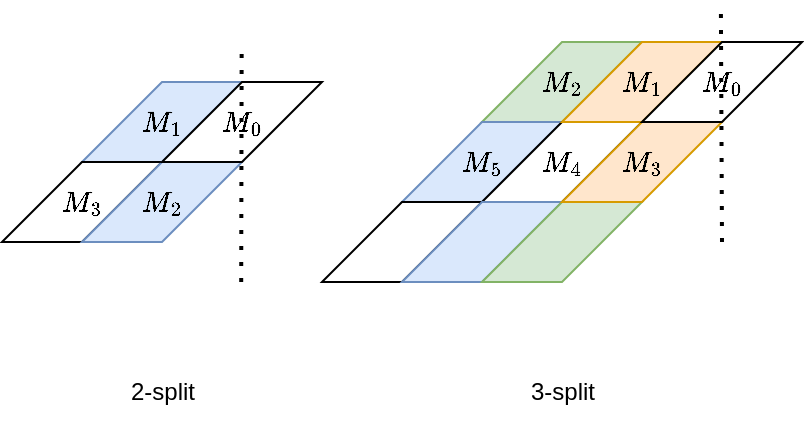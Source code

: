 <mxfile version="20.3.0" type="device" pages="11"><diagram id="qIyuRBkkT-21TNvo3D-0" name="Karatsuba-n split"><mxGraphModel dx="722" dy="487" grid="1" gridSize="10" guides="1" tooltips="1" connect="1" arrows="1" fold="1" page="1" pageScale="1" pageWidth="827" pageHeight="1169" math="1" shadow="0"><root><mxCell id="0"/><mxCell id="1" parent="0"/><mxCell id="4meZKuwO2SxjMtE6GWMI-1" value="$$M_1$$" style="shape=parallelogram;perimeter=parallelogramPerimeter;whiteSpace=wrap;html=1;fixedSize=1;size=40;fillColor=#dae8fc;strokeColor=#6c8ebf;" parent="1" vertex="1"><mxGeometry x="80" y="300" width="80" height="40" as="geometry"/></mxCell><mxCell id="4meZKuwO2SxjMtE6GWMI-2" value="$$M_3$$" style="shape=parallelogram;perimeter=parallelogramPerimeter;whiteSpace=wrap;html=1;fixedSize=1;size=40;" parent="1" vertex="1"><mxGeometry x="40" y="340" width="80" height="40" as="geometry"/></mxCell><mxCell id="4meZKuwO2SxjMtE6GWMI-3" value="$$M_2$$" style="shape=parallelogram;perimeter=parallelogramPerimeter;whiteSpace=wrap;html=1;fixedSize=1;size=40;fillColor=#dae8fc;strokeColor=#6c8ebf;" parent="1" vertex="1"><mxGeometry x="80" y="340" width="80" height="40" as="geometry"/></mxCell><mxCell id="4meZKuwO2SxjMtE6GWMI-4" value="$$M_0$$" style="shape=parallelogram;perimeter=parallelogramPerimeter;whiteSpace=wrap;html=1;fixedSize=1;size=40;" parent="1" vertex="1"><mxGeometry x="120" y="300" width="80" height="40" as="geometry"/></mxCell><mxCell id="4meZKuwO2SxjMtE6GWMI-5" value="$$M_2$$" style="shape=parallelogram;perimeter=parallelogramPerimeter;whiteSpace=wrap;html=1;fixedSize=1;size=40;fillColor=#d5e8d4;strokeColor=#82b366;" parent="1" vertex="1"><mxGeometry x="280" y="280" width="80" height="40" as="geometry"/></mxCell><mxCell id="4meZKuwO2SxjMtE6GWMI-6" value="$$M_5$$" style="shape=parallelogram;perimeter=parallelogramPerimeter;whiteSpace=wrap;html=1;fixedSize=1;size=40;fillColor=#dae8fc;strokeColor=#6c8ebf;" parent="1" vertex="1"><mxGeometry x="240" y="320" width="80" height="40" as="geometry"/></mxCell><mxCell id="4meZKuwO2SxjMtE6GWMI-7" value="$$M_4$$" style="shape=parallelogram;perimeter=parallelogramPerimeter;whiteSpace=wrap;html=1;fixedSize=1;size=40;" parent="1" vertex="1"><mxGeometry x="280" y="320" width="80" height="40" as="geometry"/></mxCell><mxCell id="4meZKuwO2SxjMtE6GWMI-8" value="$$M_1$$" style="shape=parallelogram;perimeter=parallelogramPerimeter;whiteSpace=wrap;html=1;fixedSize=1;size=40;fillColor=#ffe6cc;strokeColor=#d79b00;" parent="1" vertex="1"><mxGeometry x="320" y="280" width="80" height="40" as="geometry"/></mxCell><mxCell id="4meZKuwO2SxjMtE6GWMI-9" value="" style="shape=parallelogram;perimeter=parallelogramPerimeter;whiteSpace=wrap;html=1;fixedSize=1;size=40;" parent="1" vertex="1"><mxGeometry x="200" y="360" width="80" height="40" as="geometry"/></mxCell><mxCell id="4meZKuwO2SxjMtE6GWMI-10" value="" style="shape=parallelogram;perimeter=parallelogramPerimeter;whiteSpace=wrap;html=1;fixedSize=1;size=40;fillColor=#dae8fc;strokeColor=#6c8ebf;" parent="1" vertex="1"><mxGeometry x="240" y="360" width="80" height="40" as="geometry"/></mxCell><mxCell id="4meZKuwO2SxjMtE6GWMI-11" value="" style="shape=parallelogram;perimeter=parallelogramPerimeter;whiteSpace=wrap;html=1;fixedSize=1;size=40;fillColor=#d5e8d4;strokeColor=#82b366;" parent="1" vertex="1"><mxGeometry x="280" y="360" width="80" height="40" as="geometry"/></mxCell><mxCell id="4meZKuwO2SxjMtE6GWMI-12" value="$$M_3$$" style="shape=parallelogram;perimeter=parallelogramPerimeter;whiteSpace=wrap;html=1;fixedSize=1;size=40;fillColor=#ffe6cc;strokeColor=#d79b00;" parent="1" vertex="1"><mxGeometry x="320" y="320" width="80" height="40" as="geometry"/></mxCell><mxCell id="4meZKuwO2SxjMtE6GWMI-13" value="$$M_0$$" style="shape=parallelogram;perimeter=parallelogramPerimeter;whiteSpace=wrap;html=1;fixedSize=1;size=40;" parent="1" vertex="1"><mxGeometry x="360" y="280" width="80" height="40" as="geometry"/></mxCell><mxCell id="4meZKuwO2SxjMtE6GWMI-14" value="" style="endArrow=none;dashed=1;html=1;dashPattern=1 3;strokeWidth=2;rounded=0;" parent="1" edge="1"><mxGeometry width="50" height="50" relative="1" as="geometry"><mxPoint x="159.6" y="400" as="sourcePoint"/><mxPoint x="159.84" y="280" as="targetPoint"/></mxGeometry></mxCell><mxCell id="4meZKuwO2SxjMtE6GWMI-17" value="" style="endArrow=none;dashed=1;html=1;dashPattern=1 3;strokeWidth=2;rounded=0;" parent="1" edge="1"><mxGeometry width="50" height="50" relative="1" as="geometry"><mxPoint x="400.0" y="380" as="sourcePoint"/><mxPoint x="399.43" y="260" as="targetPoint"/></mxGeometry></mxCell><mxCell id="4meZKuwO2SxjMtE6GWMI-18" value="2-split" style="text;html=1;align=center;verticalAlign=middle;resizable=0;points=[];autosize=1;strokeColor=none;fillColor=none;" parent="1" vertex="1"><mxGeometry x="90" y="440" width="60" height="30" as="geometry"/></mxCell><mxCell id="4meZKuwO2SxjMtE6GWMI-19" value="3-split" style="text;html=1;align=center;verticalAlign=middle;resizable=0;points=[];autosize=1;strokeColor=none;fillColor=none;" parent="1" vertex="1"><mxGeometry x="290" y="440" width="60" height="30" as="geometry"/></mxCell></root></mxGraphModel></diagram><diagram id="9dMw-1llq8hsf31UzD0P" name="Karatsuba-rectangular"><mxGraphModel dx="602" dy="406" grid="1" gridSize="10" guides="1" tooltips="1" connect="1" arrows="1" fold="1" page="1" pageScale="1" pageWidth="827" pageHeight="1169" math="0" shadow="0"><root><mxCell id="0"/><mxCell id="1" parent="0"/><mxCell id="Kp0UUNHCXOqW1H7xZg7V-1" value="" style="shape=parallelogram;perimeter=parallelogramPerimeter;whiteSpace=wrap;html=1;fixedSize=1;size=30;" vertex="1" parent="1"><mxGeometry x="230" y="600" width="50" height="30" as="geometry"/></mxCell><mxCell id="Kp0UUNHCXOqW1H7xZg7V-9" value="" style="shape=parallelogram;perimeter=parallelogramPerimeter;whiteSpace=wrap;html=1;fixedSize=1;size=30;fillColor=#dae8fc;strokeColor=#6c8ebf;" vertex="1" parent="1"><mxGeometry x="190" y="600" width="50" height="30" as="geometry"/></mxCell><mxCell id="Kp0UUNHCXOqW1H7xZg7V-10" value="" style="shape=parallelogram;perimeter=parallelogramPerimeter;whiteSpace=wrap;html=1;fixedSize=1;size=30;" vertex="1" parent="1"><mxGeometry x="210" y="600" width="50" height="30" as="geometry"/></mxCell><mxCell id="Kp0UUNHCXOqW1H7xZg7V-11" value="" style="shape=parallelogram;perimeter=parallelogramPerimeter;whiteSpace=wrap;html=1;fixedSize=1;size=30;" vertex="1" parent="1"><mxGeometry x="200" y="630" width="50" height="30" as="geometry"/></mxCell><mxCell id="Kp0UUNHCXOqW1H7xZg7V-12" value="" style="shape=parallelogram;perimeter=parallelogramPerimeter;whiteSpace=wrap;html=1;fixedSize=1;size=30;" vertex="1" parent="1"><mxGeometry x="160" y="630" width="50" height="30" as="geometry"/></mxCell><mxCell id="Kp0UUNHCXOqW1H7xZg7V-13" value="" style="shape=parallelogram;perimeter=parallelogramPerimeter;whiteSpace=wrap;html=1;fixedSize=1;size=30;" vertex="1" parent="1"><mxGeometry x="180" y="630" width="50" height="30" as="geometry"/></mxCell><mxCell id="Kp0UUNHCXOqW1H7xZg7V-14" value="" style="shape=parallelogram;perimeter=parallelogramPerimeter;whiteSpace=wrap;html=1;fixedSize=1;size=30;fillColor=#dae8fc;strokeColor=#6c8ebf;" vertex="1" parent="1"><mxGeometry x="190" y="660" width="50" height="30" as="geometry"/></mxCell><mxCell id="ojYz6ec8XQXqBDYqFcBw-1" value="&lt;font face=&quot;monospace&quot; color=&quot;#ba0000&quot;&gt;&lt;span style=&quot;font-size: 0px;&quot;&gt;$&lt;/span&gt;&lt;/font&gt;" style="shape=parallelogram;perimeter=parallelogramPerimeter;whiteSpace=wrap;html=1;fixedSize=1;size=30;" vertex="1" parent="1"><mxGeometry x="250" y="600" width="50" height="30" as="geometry"/></mxCell><mxCell id="ojYz6ec8XQXqBDYqFcBw-2" value="" style="shape=parallelogram;perimeter=parallelogramPerimeter;whiteSpace=wrap;html=1;fixedSize=1;size=30;" vertex="1" parent="1"><mxGeometry x="220" y="630" width="50" height="30" as="geometry"/></mxCell><mxCell id="ojYz6ec8XQXqBDYqFcBw-3" value="" style="shape=parallelogram;perimeter=parallelogramPerimeter;whiteSpace=wrap;html=1;fixedSize=1;size=30;" vertex="1" parent="1"><mxGeometry x="130" y="660" width="50" height="30" as="geometry"/></mxCell><mxCell id="ojYz6ec8XQXqBDYqFcBw-4" value="" style="shape=parallelogram;perimeter=parallelogramPerimeter;whiteSpace=wrap;html=1;fixedSize=1;size=30;" vertex="1" parent="1"><mxGeometry x="150" y="660" width="50" height="30" as="geometry"/></mxCell><mxCell id="ojYz6ec8XQXqBDYqFcBw-5" value="" style="shape=parallelogram;perimeter=parallelogramPerimeter;whiteSpace=wrap;html=1;fixedSize=1;size=30;" vertex="1" parent="1"><mxGeometry x="170" y="660" width="50" height="30" as="geometry"/></mxCell><mxCell id="mkhTxLAlgFa_rpWr9bks-1" value="" style="endArrow=none;dashed=1;html=1;dashPattern=1 3;strokeWidth=2;rounded=0;" edge="1" parent="1"><mxGeometry width="50" height="50" relative="1" as="geometry"><mxPoint x="239.67" y="710" as="sourcePoint"/><mxPoint x="239.67" y="580" as="targetPoint"/></mxGeometry></mxCell><mxCell id="SoWgaPM1jBh6exK7kP_J-1" value="" style="shape=parallelogram;perimeter=parallelogramPerimeter;whiteSpace=wrap;html=1;fixedSize=1;size=30;" vertex="1" parent="1"><mxGeometry x="490" y="600" width="50" height="30" as="geometry"/></mxCell><mxCell id="SoWgaPM1jBh6exK7kP_J-2" value="" style="shape=parallelogram;perimeter=parallelogramPerimeter;whiteSpace=wrap;html=1;fixedSize=1;size=30;fillColor=#dae8fc;strokeColor=#6c8ebf;" vertex="1" parent="1"><mxGeometry x="450" y="600" width="50" height="30" as="geometry"/></mxCell><mxCell id="SoWgaPM1jBh6exK7kP_J-3" value="" style="shape=parallelogram;perimeter=parallelogramPerimeter;whiteSpace=wrap;html=1;fixedSize=1;size=30;fillColor=#d5e8d4;strokeColor=#82b366;" vertex="1" parent="1"><mxGeometry x="470" y="600" width="50" height="30" as="geometry"/></mxCell><mxCell id="SoWgaPM1jBh6exK7kP_J-4" value="" style="shape=parallelogram;perimeter=parallelogramPerimeter;whiteSpace=wrap;html=1;fixedSize=1;size=30;" vertex="1" parent="1"><mxGeometry x="460" y="630" width="50" height="30" as="geometry"/></mxCell><mxCell id="SoWgaPM1jBh6exK7kP_J-5" value="" style="shape=parallelogram;perimeter=parallelogramPerimeter;whiteSpace=wrap;html=1;fixedSize=1;size=30;" vertex="1" parent="1"><mxGeometry x="420" y="630" width="50" height="30" as="geometry"/></mxCell><mxCell id="SoWgaPM1jBh6exK7kP_J-6" value="" style="shape=parallelogram;perimeter=parallelogramPerimeter;whiteSpace=wrap;html=1;fixedSize=1;size=30;" vertex="1" parent="1"><mxGeometry x="440" y="630" width="50" height="30" as="geometry"/></mxCell><mxCell id="SoWgaPM1jBh6exK7kP_J-29" value="" style="shape=parallelogram;perimeter=parallelogramPerimeter;whiteSpace=wrap;html=1;fixedSize=1;size=30;" vertex="1" parent="1"><mxGeometry x="550" y="600" width="50" height="30" as="geometry"/></mxCell><mxCell id="SoWgaPM1jBh6exK7kP_J-30" value="" style="shape=parallelogram;perimeter=parallelogramPerimeter;whiteSpace=wrap;html=1;fixedSize=1;size=30;fillColor=#dae8fc;strokeColor=#6c8ebf;" vertex="1" parent="1"><mxGeometry x="510" y="600" width="50" height="30" as="geometry"/></mxCell><mxCell id="SoWgaPM1jBh6exK7kP_J-31" value="" style="shape=parallelogram;perimeter=parallelogramPerimeter;whiteSpace=wrap;html=1;fixedSize=1;size=30;fillColor=#d5e8d4;strokeColor=#82b366;" vertex="1" parent="1"><mxGeometry x="530" y="600" width="50" height="30" as="geometry"/></mxCell><mxCell id="SoWgaPM1jBh6exK7kP_J-32" value="" style="shape=parallelogram;perimeter=parallelogramPerimeter;whiteSpace=wrap;html=1;fixedSize=1;size=30;" vertex="1" parent="1"><mxGeometry x="520" y="630" width="50" height="30" as="geometry"/></mxCell><mxCell id="SoWgaPM1jBh6exK7kP_J-33" value="" style="shape=parallelogram;perimeter=parallelogramPerimeter;whiteSpace=wrap;html=1;fixedSize=1;size=30;" vertex="1" parent="1"><mxGeometry x="480" y="630" width="50" height="30" as="geometry"/></mxCell><mxCell id="SoWgaPM1jBh6exK7kP_J-34" value="" style="shape=parallelogram;perimeter=parallelogramPerimeter;whiteSpace=wrap;html=1;fixedSize=1;size=30;" vertex="1" parent="1"><mxGeometry x="500" y="630" width="50" height="30" as="geometry"/></mxCell><mxCell id="SoWgaPM1jBh6exK7kP_J-41" value="" style="shape=parallelogram;perimeter=parallelogramPerimeter;whiteSpace=wrap;html=1;fixedSize=1;size=30;" vertex="1" parent="1"><mxGeometry x="430" y="660" width="50" height="30" as="geometry"/></mxCell><mxCell id="SoWgaPM1jBh6exK7kP_J-42" value="" style="shape=parallelogram;perimeter=parallelogramPerimeter;whiteSpace=wrap;html=1;fixedSize=1;size=30;fillColor=#dae8fc;strokeColor=#6c8ebf;" vertex="1" parent="1"><mxGeometry x="390" y="660" width="50" height="30" as="geometry"/></mxCell><mxCell id="SoWgaPM1jBh6exK7kP_J-43" value="" style="shape=parallelogram;perimeter=parallelogramPerimeter;whiteSpace=wrap;html=1;fixedSize=1;size=30;fillColor=#d5e8d4;strokeColor=#82b366;" vertex="1" parent="1"><mxGeometry x="410" y="660" width="50" height="30" as="geometry"/></mxCell><mxCell id="SoWgaPM1jBh6exK7kP_J-44" value="" style="shape=parallelogram;perimeter=parallelogramPerimeter;whiteSpace=wrap;html=1;fixedSize=1;size=30;" vertex="1" parent="1"><mxGeometry x="400" y="690" width="50" height="30" as="geometry"/></mxCell><mxCell id="SoWgaPM1jBh6exK7kP_J-45" value="" style="shape=parallelogram;perimeter=parallelogramPerimeter;whiteSpace=wrap;html=1;fixedSize=1;size=30;" vertex="1" parent="1"><mxGeometry x="360" y="690" width="50" height="30" as="geometry"/></mxCell><mxCell id="SoWgaPM1jBh6exK7kP_J-46" value="" style="shape=parallelogram;perimeter=parallelogramPerimeter;whiteSpace=wrap;html=1;fixedSize=1;size=30;" vertex="1" parent="1"><mxGeometry x="380" y="690" width="50" height="30" as="geometry"/></mxCell><mxCell id="SoWgaPM1jBh6exK7kP_J-48" value="" style="shape=parallelogram;perimeter=parallelogramPerimeter;whiteSpace=wrap;html=1;fixedSize=1;size=30;" vertex="1" parent="1"><mxGeometry x="490" y="660" width="50" height="30" as="geometry"/></mxCell><mxCell id="SoWgaPM1jBh6exK7kP_J-49" value="" style="shape=parallelogram;perimeter=parallelogramPerimeter;whiteSpace=wrap;html=1;fixedSize=1;size=30;fillColor=#dae8fc;strokeColor=#6c8ebf;" vertex="1" parent="1"><mxGeometry x="450" y="660" width="50" height="30" as="geometry"/></mxCell><mxCell id="SoWgaPM1jBh6exK7kP_J-50" value="" style="shape=parallelogram;perimeter=parallelogramPerimeter;whiteSpace=wrap;html=1;fixedSize=1;size=30;fillColor=#d5e8d4;strokeColor=#82b366;" vertex="1" parent="1"><mxGeometry x="470" y="660" width="50" height="30" as="geometry"/></mxCell><mxCell id="SoWgaPM1jBh6exK7kP_J-51" value="" style="shape=parallelogram;perimeter=parallelogramPerimeter;whiteSpace=wrap;html=1;fixedSize=1;size=30;" vertex="1" parent="1"><mxGeometry x="460" y="690" width="50" height="30" as="geometry"/></mxCell><mxCell id="SoWgaPM1jBh6exK7kP_J-52" value="" style="shape=parallelogram;perimeter=parallelogramPerimeter;whiteSpace=wrap;html=1;fixedSize=1;size=30;" vertex="1" parent="1"><mxGeometry x="420" y="690" width="50" height="30" as="geometry"/></mxCell><mxCell id="SoWgaPM1jBh6exK7kP_J-53" value="" style="shape=parallelogram;perimeter=parallelogramPerimeter;whiteSpace=wrap;html=1;fixedSize=1;size=30;" vertex="1" parent="1"><mxGeometry x="440" y="690" width="50" height="30" as="geometry"/></mxCell></root></mxGraphModel></diagram><diagram id="W0eFnzQehyC_KzrWiyRn" name="Barrett/Mont"><mxGraphModel dx="1245" dy="839" grid="1" gridSize="10" guides="1" tooltips="1" connect="1" arrows="1" fold="1" page="1" pageScale="1" pageWidth="827" pageHeight="1169" math="1" shadow="0"><root><mxCell id="0"/><mxCell id="1" parent="0"/><mxCell id="dMndWwCNHtiaerER-63C-1" value="" style="rounded=0;whiteSpace=wrap;html=1;fontFamily=Helvetica;fontSize=12;fontColor=rgb(0, 0, 0);align=center;strokeColor=rgb(0, 0, 0);fillColor=none;" parent="1" vertex="1"><mxGeometry x="200" y="360" width="80" height="40" as="geometry"/></mxCell><mxCell id="dMndWwCNHtiaerER-63C-2" value="&lt;span style=&quot;font-family: &amp;#34;helvetica&amp;#34;&quot;&gt;$$E$$&lt;/span&gt;" style="rounded=0;whiteSpace=wrap;html=1;sketch=0;" parent="1" vertex="1"><mxGeometry x="200" y="360" width="40" height="40" as="geometry"/></mxCell><mxCell id="dMndWwCNHtiaerER-63C-3" value="k" style="rounded=0;html=1;exitX=0.5;exitY=1;exitDx=0;exitDy=0;entryX=0.5;entryY=0;entryDx=0;entryDy=0;strokeWidth=1;" parent="1" source="dMndWwCNHtiaerER-63C-4" target="dMndWwCNHtiaerER-63C-8" edge="1"><mxGeometry relative="1" as="geometry"/></mxCell><mxCell id="dMndWwCNHtiaerER-63C-4" value="$$x$$" style="rounded=0;whiteSpace=wrap;html=1;fontFamily=Helvetica;fontSize=12;fontColor=rgb(0, 0, 0);align=center;strokeColor=rgb(0, 0, 0);" parent="1" vertex="1"><mxGeometry x="160" y="40" width="40" height="40" as="geometry"/></mxCell><mxCell id="dMndWwCNHtiaerER-63C-5" value="k" style="edgeStyle=none;rounded=0;html=1;exitX=0.5;exitY=1;exitDx=0;exitDy=0;entryX=0.5;entryY=0;entryDx=0;entryDy=0;strokeWidth=1;labelBackgroundColor=default;" parent="1" source="dMndWwCNHtiaerER-63C-6" target="dMndWwCNHtiaerER-63C-8" edge="1"><mxGeometry relative="1" as="geometry"/></mxCell><mxCell id="dMndWwCNHtiaerER-63C-6" value="$$y$$" style="rounded=0;whiteSpace=wrap;html=1;fontFamily=Helvetica;fontSize=12;fontColor=rgb(0, 0, 0);align=center;strokeColor=rgb(0, 0, 0);" parent="1" vertex="1"><mxGeometry x="240" y="40" width="40" height="40" as="geometry"/></mxCell><mxCell id="dMndWwCNHtiaerER-63C-7" value="2k" style="edgeStyle=none;rounded=0;html=1;exitX=0.5;exitY=1;exitDx=0;exitDy=0;entryX=0.5;entryY=0;entryDx=0;entryDy=0;strokeWidth=1;" parent="1" source="dMndWwCNHtiaerER-63C-8" target="dMndWwCNHtiaerER-63C-15" edge="1"><mxGeometry relative="1" as="geometry"/></mxCell><mxCell id="dMndWwCNHtiaerER-63C-8" value="" style="shape=sumEllipse;perimeter=ellipsePerimeter;whiteSpace=wrap;html=1;backgroundOutline=1;fillColor=#dae8fc;strokeColor=#6c8ebf;" parent="1" vertex="1"><mxGeometry x="200" y="120" width="40" height="40" as="geometry"/></mxCell><mxCell id="dMndWwCNHtiaerER-63C-9" value="2k+2" style="edgeStyle=orthogonalEdgeStyle;rounded=0;html=1;exitX=0.5;exitY=1;exitDx=0;exitDy=0;entryX=0.5;entryY=0;entryDx=0;entryDy=0;strokeWidth=1;" parent="1" source="dMndWwCNHtiaerER-63C-10" target="dMndWwCNHtiaerER-63C-1" edge="1"><mxGeometry relative="1" as="geometry"/></mxCell><mxCell id="dMndWwCNHtiaerER-63C-10" value="" style="shape=sumEllipse;perimeter=ellipsePerimeter;whiteSpace=wrap;html=1;backgroundOutline=1;fillColor=#d5e8d4;strokeColor=#82b366;" parent="1" vertex="1"><mxGeometry x="220" y="280" width="40" height="40" as="geometry"/></mxCell><mxCell id="dMndWwCNHtiaerER-63C-11" value="k+1" style="edgeStyle=none;rounded=0;html=1;strokeWidth=1;" parent="1" source="dMndWwCNHtiaerER-63C-12" target="dMndWwCNHtiaerER-63C-10" edge="1"><mxGeometry relative="1" as="geometry"/></mxCell><mxCell id="dMndWwCNHtiaerER-63C-12" value="$$M'$$" style="text;html=1;align=center;verticalAlign=middle;resizable=0;points=[];autosize=1;strokeColor=none;fillColor=none;" parent="1" vertex="1"><mxGeometry x="300" y="290" width="50" height="20" as="geometry"/></mxCell><mxCell id="dMndWwCNHtiaerER-63C-13" style="edgeStyle=orthogonalEdgeStyle;rounded=0;html=1;exitX=0.5;exitY=1;exitDx=0;exitDy=0;entryX=1;entryY=0;entryDx=0;entryDy=0;labelBackgroundColor=default;" parent="1" source="dMndWwCNHtiaerER-63C-14" target="dMndWwCNHtiaerER-63C-37" edge="1"><mxGeometry relative="1" as="geometry"/></mxCell><mxCell id="dMndWwCNHtiaerER-63C-14" value="" style="shape=sumEllipse;perimeter=ellipsePerimeter;whiteSpace=wrap;html=1;backgroundOutline=1;fillColor=#d5e8d4;strokeColor=#82b366;" parent="1" vertex="1"><mxGeometry x="200" y="440" width="40" height="40" as="geometry"/></mxCell><mxCell id="dMndWwCNHtiaerER-63C-15" value="$$T$$" style="rounded=0;whiteSpace=wrap;html=1;fontFamily=Helvetica;fontSize=12;fontColor=rgb(0, 0, 0);align=center;strokeColor=rgb(0, 0, 0);fillColor=none;" parent="1" vertex="1"><mxGeometry x="180" y="200" width="80" height="40" as="geometry"/></mxCell><mxCell id="dMndWwCNHtiaerER-63C-16" value="k+1" style="edgeStyle=none;rounded=0;html=1;exitX=0.1;exitY=0.5;exitDx=0;exitDy=0;exitPerimeter=0;entryX=0.5;entryY=0;entryDx=0;entryDy=0;strokeWidth=1;" parent="1" source="dMndWwCNHtiaerER-63C-17" target="dMndWwCNHtiaerER-63C-10" edge="1"><mxGeometry relative="1" as="geometry"/></mxCell><mxCell id="dMndWwCNHtiaerER-63C-17" value="" style="shape=curlyBracket;whiteSpace=wrap;html=1;rounded=1;flipH=1;fillColor=none;direction=north;" parent="1" vertex="1"><mxGeometry x="220" y="240" width="40" height="20" as="geometry"/></mxCell><mxCell id="dMndWwCNHtiaerER-63C-18" value="" style="edgeStyle=orthogonalEdgeStyle;rounded=0;html=1;strokeWidth=1;" parent="1" target="dMndWwCNHtiaerER-63C-14" edge="1"><mxGeometry relative="1" as="geometry"><mxPoint x="280" y="460" as="sourcePoint"/></mxGeometry></mxCell><mxCell id="dMndWwCNHtiaerER-63C-19" value="k" style="edgeStyle=orthogonalEdgeStyle;rounded=0;html=1;labelBackgroundColor=default;" parent="1" source="dMndWwCNHtiaerER-63C-21" target="dMndWwCNHtiaerER-63C-14" edge="1"><mxGeometry relative="1" as="geometry"/></mxCell><mxCell id="dMndWwCNHtiaerER-63C-20" style="edgeStyle=orthogonalEdgeStyle;rounded=0;html=1;entryX=1;entryY=0.5;entryDx=0;entryDy=0;labelBackgroundColor=default;" parent="1" target="dMndWwCNHtiaerER-63C-39" edge="1"><mxGeometry relative="1" as="geometry"><mxPoint x="305" y="480" as="sourcePoint"/><Array as="points"><mxPoint x="305" y="700"/></Array></mxGeometry></mxCell><mxCell id="dMndWwCNHtiaerER-63C-21" value="$$M$$" style="text;html=1;align=center;verticalAlign=middle;resizable=0;points=[];autosize=1;strokeColor=none;fillColor=none;" parent="1" vertex="1"><mxGeometry x="280" y="450" width="50" height="20" as="geometry"/></mxCell><mxCell id="dMndWwCNHtiaerER-63C-22" value="unused" style="rounded=0;whiteSpace=wrap;html=1;fillColor=#eeeeee;strokeColor=#36393d;sketch=0;dashed=1;" parent="1" vertex="1"><mxGeometry x="80" y="120" width="40" height="20" as="geometry"/></mxCell><mxCell id="dMndWwCNHtiaerER-63C-23" value="k+2" style="edgeStyle=orthogonalEdgeStyle;rounded=0;html=1;exitX=0.5;exitY=1;exitDx=0;exitDy=0;entryX=0.5;entryY=0;entryDx=0;entryDy=0;strokeWidth=1;" parent="1" source="dMndWwCNHtiaerER-63C-24" target="dMndWwCNHtiaerER-63C-39" edge="1"><mxGeometry relative="1" as="geometry"><mxPoint x="240" y="680" as="targetPoint"/></mxGeometry></mxCell><mxCell id="dMndWwCNHtiaerER-63C-24" value="" style="shape=lineEllipse;perimeter=ellipsePerimeter;whiteSpace=wrap;html=1;backgroundOutline=1;fontFamily=Helvetica;fontSize=12;fontColor=rgb(0, 0, 0);align=center;strokeColor=rgb(0, 0, 0);fillColor=rgb(255, 255, 255);" parent="1" vertex="1"><mxGeometry x="220" y="600" width="40" height="40" as="geometry"/></mxCell><mxCell id="dMndWwCNHtiaerER-63C-25" value="$$xy \% M$$" style="rounded=0;whiteSpace=wrap;html=1;fontFamily=Helvetica;fontSize=12;fontColor=rgb(0, 0, 0);align=center;strokeColor=rgb(0, 0, 0);" parent="1" vertex="1"><mxGeometry x="200" y="760" width="80" height="40" as="geometry"/></mxCell><mxCell id="dMndWwCNHtiaerER-63C-26" value="k+1" style="edgeStyle=orthogonalEdgeStyle;rounded=0;html=1;exitX=0.5;exitY=1;exitDx=0;exitDy=0;entryX=0.5;entryY=0;entryDx=0;entryDy=0;strokeWidth=1;" parent="1" source="dMndWwCNHtiaerER-63C-2" target="dMndWwCNHtiaerER-63C-14" edge="1"><mxGeometry relative="1" as="geometry"/></mxCell><mxCell id="dMndWwCNHtiaerER-63C-27" value="" style="rounded=0;whiteSpace=wrap;html=1;sketch=0;verticalAlign=middle;fillColor=#f5f5f5;fontColor=#333333;strokeColor=#666666;" parent="1" vertex="1"><mxGeometry x="240" y="360" width="40" height="40" as="geometry"/></mxCell><mxCell id="dMndWwCNHtiaerER-63C-28" value="full" style="rounded=0;whiteSpace=wrap;html=1;fillColor=#dae8fc;strokeColor=#6c8ebf;" parent="1" vertex="1"><mxGeometry x="80" y="40" width="40" height="20" as="geometry"/></mxCell><mxCell id="dMndWwCNHtiaerER-63C-29" value="constant" style="rounded=0;whiteSpace=wrap;html=1;fillColor=#d5e8d4;strokeColor=#82b366;" parent="1" vertex="1"><mxGeometry x="80" y="80" width="40" height="20" as="geometry"/></mxCell><mxCell id="dMndWwCNHtiaerER-63C-30" value="k+2" style="edgeStyle=orthogonalEdgeStyle;html=1;exitX=0.1;exitY=0.5;exitDx=0;exitDy=0;exitPerimeter=0;entryX=0;entryY=0.5;entryDx=0;entryDy=0;labelBackgroundColor=default;rounded=0;" parent="1" source="dMndWwCNHtiaerER-63C-31" target="dMndWwCNHtiaerER-63C-24" edge="1"><mxGeometry x="-0.949" relative="1" as="geometry"><Array as="points"><mxPoint x="205" y="280"/><mxPoint x="160" y="280"/><mxPoint x="160" y="620"/></Array><mxPoint as="offset"/></mxGeometry></mxCell><mxCell id="dMndWwCNHtiaerER-63C-31" value="" style="shape=curlyBracket;whiteSpace=wrap;html=1;rounded=1;flipH=1;fillColor=none;direction=north;" parent="1" vertex="1"><mxGeometry x="180" y="240" width="50" height="20" as="geometry"/></mxCell><mxCell id="dMndWwCNHtiaerER-63C-32" value="$$N$$" style="text;html=1;align=center;verticalAlign=middle;resizable=0;points=[];autosize=1;strokeColor=none;fillColor=none;" parent="1" vertex="1"><mxGeometry x="230" y="170" width="50" height="20" as="geometry"/></mxCell><mxCell id="dMndWwCNHtiaerER-63C-33" value="&lt;span style=&quot;font-family: &amp;#34;helvetica&amp;#34;&quot;&gt;$$u$$&lt;/span&gt;" style="text;html=1;align=center;verticalAlign=middle;resizable=0;points=[];autosize=1;strokeColor=none;fillColor=none;" parent="1" vertex="1"><mxGeometry x="255" y="330" width="50" height="20" as="geometry"/></mxCell><mxCell id="dMndWwCNHtiaerER-63C-34" value="" style="rounded=0;whiteSpace=wrap;html=1;fontFamily=Helvetica;fontSize=12;fontColor=rgb(0, 0, 0);align=center;strokeColor=rgb(0, 0, 0);fillColor=none;" parent="1" vertex="1"><mxGeometry x="180" y="520" width="80" height="40" as="geometry"/></mxCell><mxCell id="dMndWwCNHtiaerER-63C-35" value="k+2" style="edgeStyle=orthogonalEdgeStyle;rounded=0;html=1;exitX=0.5;exitY=1;exitDx=0;exitDy=0;entryX=0.5;entryY=0;entryDx=0;entryDy=0;labelBackgroundColor=default;" parent="1" source="dMndWwCNHtiaerER-63C-36" target="dMndWwCNHtiaerER-63C-24" edge="1"><mxGeometry relative="1" as="geometry"/></mxCell><mxCell id="dMndWwCNHtiaerER-63C-36" value="$$F$$" style="rounded=0;whiteSpace=wrap;html=1;sketch=0;" parent="1" vertex="1"><mxGeometry x="220" y="520" width="40" height="40" as="geometry"/></mxCell><mxCell id="dMndWwCNHtiaerER-63C-37" value="" style="rounded=0;whiteSpace=wrap;html=1;sketch=0;verticalAlign=middle;fillColor=#f5f5f5;fontColor=#333333;strokeColor=#666666;" parent="1" vertex="1"><mxGeometry x="180" y="520" width="40" height="40" as="geometry"/></mxCell><mxCell id="dMndWwCNHtiaerER-63C-38" style="edgeStyle=orthogonalEdgeStyle;rounded=0;html=1;exitX=0.5;exitY=1;exitDx=0;exitDy=0;entryX=0.5;entryY=0;entryDx=0;entryDy=0;labelBackgroundColor=default;" parent="1" source="dMndWwCNHtiaerER-63C-39" target="dMndWwCNHtiaerER-63C-25" edge="1"><mxGeometry relative="1" as="geometry"/></mxCell><mxCell id="dMndWwCNHtiaerER-63C-39" value="reduction" style="rounded=0;whiteSpace=wrap;html=1;fontFamily=Helvetica;fontSize=12;fontColor=rgb(0, 0, 0);align=center;strokeColor=rgb(0, 0, 0);" parent="1" vertex="1"><mxGeometry x="200" y="680" width="80" height="40" as="geometry"/></mxCell><mxCell id="dMndWwCNHtiaerER-63C-40" value="" style="rounded=0;whiteSpace=wrap;html=1;fontFamily=Helvetica;fontSize=12;fontColor=rgb(0, 0, 0);align=center;strokeColor=rgb(0, 0, 0);fillColor=none;" parent="1" vertex="1"><mxGeometry x="560" y="360" width="80" height="40" as="geometry"/></mxCell><mxCell id="dMndWwCNHtiaerER-63C-41" value="" style="rounded=0;whiteSpace=wrap;html=1;fillColor=#eeeeee;strokeColor=#36393d;sketch=0;dashed=1;" parent="1" vertex="1"><mxGeometry x="560" y="360" width="40" height="40" as="geometry"/></mxCell><mxCell id="dMndWwCNHtiaerER-63C-42" style="rounded=0;html=1;exitX=0.5;exitY=1;exitDx=0;exitDy=0;entryX=0.5;entryY=0;entryDx=0;entryDy=0;strokeWidth=1;" parent="1" source="dMndWwCNHtiaerER-63C-43" target="dMndWwCNHtiaerER-63C-47" edge="1"><mxGeometry relative="1" as="geometry"/></mxCell><mxCell id="dMndWwCNHtiaerER-63C-43" value="$$x$$" style="rounded=0;whiteSpace=wrap;html=1;fontFamily=Helvetica;fontSize=12;fontColor=rgb(0, 0, 0);align=center;strokeColor=rgb(0, 0, 0);" parent="1" vertex="1"><mxGeometry x="520" y="40" width="40" height="40" as="geometry"/></mxCell><mxCell id="dMndWwCNHtiaerER-63C-44" style="edgeStyle=none;rounded=0;html=1;exitX=0.5;exitY=1;exitDx=0;exitDy=0;entryX=0.5;entryY=0;entryDx=0;entryDy=0;strokeWidth=1;" parent="1" source="dMndWwCNHtiaerER-63C-45" target="dMndWwCNHtiaerER-63C-47" edge="1"><mxGeometry relative="1" as="geometry"/></mxCell><mxCell id="dMndWwCNHtiaerER-63C-45" value="$$y$$" style="rounded=0;whiteSpace=wrap;html=1;fontFamily=Helvetica;fontSize=12;fontColor=rgb(0, 0, 0);align=center;strokeColor=rgb(0, 0, 0);" parent="1" vertex="1"><mxGeometry x="600" y="40" width="40" height="40" as="geometry"/></mxCell><mxCell id="dMndWwCNHtiaerER-63C-46" style="edgeStyle=none;rounded=0;html=1;exitX=0.5;exitY=1;exitDx=0;exitDy=0;entryX=0.5;entryY=0;entryDx=0;entryDy=0;strokeWidth=1;" parent="1" source="dMndWwCNHtiaerER-63C-47" target="dMndWwCNHtiaerER-63C-55" edge="1"><mxGeometry relative="1" as="geometry"/></mxCell><mxCell id="dMndWwCNHtiaerER-63C-47" value="" style="shape=sumEllipse;perimeter=ellipsePerimeter;whiteSpace=wrap;html=1;backgroundOutline=1;fillColor=#dae8fc;strokeColor=#6c8ebf;" parent="1" vertex="1"><mxGeometry x="560" y="120" width="40" height="40" as="geometry"/></mxCell><mxCell id="dMndWwCNHtiaerER-63C-48" style="edgeStyle=orthogonalEdgeStyle;rounded=0;html=1;exitX=0.5;exitY=1;exitDx=0;exitDy=0;entryX=0.5;entryY=0;entryDx=0;entryDy=0;strokeWidth=1;" parent="1" source="dMndWwCNHtiaerER-63C-49" target="dMndWwCNHtiaerER-63C-40" edge="1"><mxGeometry relative="1" as="geometry"/></mxCell><mxCell id="dMndWwCNHtiaerER-63C-49" value="" style="shape=sumEllipse;perimeter=ellipsePerimeter;whiteSpace=wrap;html=1;backgroundOutline=1;fillColor=#d5e8d4;strokeColor=#82b366;" parent="1" vertex="1"><mxGeometry x="580" y="280" width="40" height="40" as="geometry"/></mxCell><mxCell id="dMndWwCNHtiaerER-63C-50" value="" style="edgeStyle=none;rounded=0;html=1;strokeWidth=1;" parent="1" source="dMndWwCNHtiaerER-63C-51" target="dMndWwCNHtiaerER-63C-49" edge="1"><mxGeometry relative="1" as="geometry"/></mxCell><mxCell id="dMndWwCNHtiaerER-63C-51" value="$$M'$$" style="text;html=1;align=center;verticalAlign=middle;resizable=0;points=[];autosize=1;strokeColor=none;fillColor=none;" parent="1" vertex="1"><mxGeometry x="635" y="285" width="60" height="30" as="geometry"/></mxCell><mxCell id="dMndWwCNHtiaerER-63C-52" value="" style="edgeStyle=orthogonalEdgeStyle;rounded=0;html=1;exitX=0.5;exitY=1;exitDx=0;exitDy=0;entryX=0.5;entryY=0;entryDx=0;entryDy=0;strokeWidth=1;" parent="1" source="dMndWwCNHtiaerER-63C-53" target="dMndWwCNHtiaerER-63C-62" edge="1"><mxGeometry relative="1" as="geometry"/></mxCell><mxCell id="dMndWwCNHtiaerER-63C-53" value="" style="shape=sumEllipse;perimeter=ellipsePerimeter;whiteSpace=wrap;html=1;backgroundOutline=1;fillColor=#d5e8d4;strokeColor=#82b366;" parent="1" vertex="1"><mxGeometry x="600" y="440" width="40" height="40" as="geometry"/></mxCell><mxCell id="dMndWwCNHtiaerER-63C-54" style="edgeStyle=orthogonalEdgeStyle;rounded=0;html=1;exitX=0;exitY=0.5;exitDx=0;exitDy=0;entryX=0;entryY=0.5;entryDx=0;entryDy=0;strokeWidth=1;" parent="1" source="dMndWwCNHtiaerER-63C-55" target="dMndWwCNHtiaerER-63C-62" edge="1"><mxGeometry relative="1" as="geometry"/></mxCell><mxCell id="dMndWwCNHtiaerER-63C-55" value="$$T$$" style="rounded=0;whiteSpace=wrap;html=1;fontFamily=Helvetica;fontSize=12;fontColor=rgb(0, 0, 0);align=center;strokeColor=rgb(0, 0, 0);fillColor=none;" parent="1" vertex="1"><mxGeometry x="540" y="200" width="80" height="40" as="geometry"/></mxCell><mxCell id="dMndWwCNHtiaerER-63C-56" style="edgeStyle=none;rounded=0;html=1;exitX=0.1;exitY=0.5;exitDx=0;exitDy=0;exitPerimeter=0;entryX=0.5;entryY=0;entryDx=0;entryDy=0;strokeWidth=1;" parent="1" source="dMndWwCNHtiaerER-63C-57" target="dMndWwCNHtiaerER-63C-49" edge="1"><mxGeometry relative="1" as="geometry"/></mxCell><mxCell id="dMndWwCNHtiaerER-63C-57" value="" style="shape=curlyBracket;whiteSpace=wrap;html=1;rounded=1;flipH=1;fillColor=none;direction=north;" parent="1" vertex="1"><mxGeometry x="580" y="240" width="40" height="20" as="geometry"/></mxCell><mxCell id="dMndWwCNHtiaerER-63C-58" value="" style="edgeStyle=orthogonalEdgeStyle;rounded=0;html=1;strokeWidth=1;" parent="1" source="dMndWwCNHtiaerER-63C-59" target="dMndWwCNHtiaerER-63C-53" edge="1"><mxGeometry relative="1" as="geometry"/></mxCell><mxCell id="dMndWwCNHtiaerER-63C-82" style="edgeStyle=orthogonalEdgeStyle;rounded=0;orthogonalLoop=1;jettySize=auto;html=1;entryX=1;entryY=0.5;entryDx=0;entryDy=0;" parent="1" source="dMndWwCNHtiaerER-63C-59" target="dMndWwCNHtiaerER-63C-80" edge="1"><mxGeometry relative="1" as="geometry"><Array as="points"><mxPoint x="700" y="700"/></Array></mxGeometry></mxCell><mxCell id="dMndWwCNHtiaerER-63C-59" value="$$M$$" style="text;html=1;align=center;verticalAlign=middle;resizable=0;points=[];autosize=1;strokeColor=none;fillColor=none;" parent="1" vertex="1"><mxGeometry x="670" y="450" width="50" height="20" as="geometry"/></mxCell><mxCell id="dMndWwCNHtiaerER-63C-61" value="full" style="edgeStyle=orthogonalEdgeStyle;rounded=0;html=1;exitX=0.5;exitY=1;exitDx=0;exitDy=0;entryX=0.5;entryY=0;entryDx=0;entryDy=0;strokeWidth=1;" parent="1" source="dMndWwCNHtiaerER-63C-62" target="dMndWwCNHtiaerER-63C-65" edge="1"><mxGeometry relative="1" as="geometry"/></mxCell><mxCell id="dMndWwCNHtiaerER-63C-62" value="" style="shape=orEllipse;perimeter=ellipsePerimeter;whiteSpace=wrap;html=1;backgroundOutline=1;fontFamily=Helvetica;fontSize=12;fontColor=rgb(0, 0, 0);align=center;strokeColor=rgb(0, 0, 0);" parent="1" vertex="1"><mxGeometry x="600" y="520" width="40" height="40" as="geometry"/></mxCell><mxCell id="dMndWwCNHtiaerER-63C-63" style="edgeStyle=orthogonalEdgeStyle;rounded=0;html=1;exitX=0.25;exitY=1;exitDx=0;exitDy=0;entryX=0.5;entryY=0;entryDx=0;entryDy=0;strokeWidth=1;" parent="1" source="dMndWwCNHtiaerER-63C-65" target="dMndWwCNHtiaerER-63C-80" edge="1"><mxGeometry relative="1" as="geometry"><mxPoint x="600" y="680.0" as="targetPoint"/></mxGeometry></mxCell><mxCell id="dMndWwCNHtiaerER-63C-65" value="" style="rounded=0;whiteSpace=wrap;html=1;fontFamily=Helvetica;fontSize=12;fontColor=rgb(0, 0, 0);align=center;strokeColor=rgb(0, 0, 0);fillColor=none;" parent="1" vertex="1"><mxGeometry x="580" y="600" width="80" height="40" as="geometry"/></mxCell><mxCell id="dMndWwCNHtiaerER-63C-73" value="$$xyR^{-1}$$" style="rounded=0;whiteSpace=wrap;html=1;fontFamily=Helvetica;fontSize=12;fontColor=rgb(0, 0, 0);align=center;strokeColor=rgb(0, 0, 0);" parent="1" vertex="1"><mxGeometry x="580" y="760" width="40" height="40" as="geometry"/></mxCell><mxCell id="dMndWwCNHtiaerER-63C-74" value="&lt;span&gt;$$t$$&lt;/span&gt;" style="rounded=0;whiteSpace=wrap;html=1;sketch=0;" parent="1" vertex="1"><mxGeometry x="580" y="600" width="40" height="40" as="geometry"/></mxCell><mxCell id="dMndWwCNHtiaerER-63C-75" style="edgeStyle=orthogonalEdgeStyle;rounded=0;html=1;exitX=0.5;exitY=1;exitDx=0;exitDy=0;entryX=0.5;entryY=0;entryDx=0;entryDy=0;strokeWidth=1;" parent="1" source="dMndWwCNHtiaerER-63C-76" target="dMndWwCNHtiaerER-63C-53" edge="1"><mxGeometry relative="1" as="geometry"/></mxCell><mxCell id="dMndWwCNHtiaerER-63C-76" value="&#10;&#10;&lt;span style=&quot;color: rgb(0, 0, 0); font-family: helvetica; font-size: 12px; font-style: normal; font-weight: 400; letter-spacing: normal; text-align: center; text-indent: 0px; text-transform: none; word-spacing: 0px; background-color: rgb(248, 249, 250); display: inline; float: none;&quot;&gt;$$m$$&lt;/span&gt;&#10;&#10;" style="rounded=0;whiteSpace=wrap;html=1;sketch=0;verticalAlign=middle;" parent="1" vertex="1"><mxGeometry x="600" y="360" width="40" height="40" as="geometry"/></mxCell><mxCell id="dMndWwCNHtiaerER-63C-79" value="" style="rounded=0;whiteSpace=wrap;html=1;fillColor=#eeeeee;strokeColor=#36393d;sketch=0;dashed=1;" parent="1" vertex="1"><mxGeometry x="620" y="600" width="40" height="40" as="geometry"/></mxCell><mxCell id="dMndWwCNHtiaerER-63C-81" style="edgeStyle=orthogonalEdgeStyle;rounded=0;orthogonalLoop=1;jettySize=auto;html=1;exitX=0.5;exitY=1;exitDx=0;exitDy=0;entryX=0.5;entryY=0;entryDx=0;entryDy=0;" parent="1" source="dMndWwCNHtiaerER-63C-80" target="dMndWwCNHtiaerER-63C-73" edge="1"><mxGeometry relative="1" as="geometry"/></mxCell><mxCell id="dMndWwCNHtiaerER-63C-80" value="reduction" style="rounded=0;whiteSpace=wrap;html=1;fontFamily=Helvetica;fontSize=12;fontColor=rgb(0, 0, 0);align=center;strokeColor=rgb(0, 0, 0);" parent="1" vertex="1"><mxGeometry x="560" y="680" width="80" height="40" as="geometry"/></mxCell><mxCell id="dMndWwCNHtiaerER-63C-83" value="Barrett" style="text;html=1;align=center;verticalAlign=middle;resizable=0;points=[];autosize=1;strokeColor=none;fillColor=none;" parent="1" vertex="1"><mxGeometry x="80" y="765" width="60" height="30" as="geometry"/></mxCell><mxCell id="dMndWwCNHtiaerER-63C-84" value="Montgomery" style="text;html=1;align=center;verticalAlign=middle;resizable=0;points=[];autosize=1;strokeColor=none;fillColor=none;" parent="1" vertex="1"><mxGeometry x="425" y="760" width="90" height="30" as="geometry"/></mxCell></root></mxGraphModel></diagram><diagram id="h8-gH_EOY5_PiQQEPNXw" name="Karatsuba-variations"><mxGraphModel dx="2033" dy="1217" grid="1" gridSize="10" guides="1" tooltips="1" connect="1" arrows="1" fold="1" page="1" pageScale="1" pageWidth="827" pageHeight="1169" math="1" shadow="0"><root><mxCell id="0"/><mxCell id="1" parent="0"/><mxCell id="lH8UAcktACovJTJPkUZd-1" value="" style="shape=parallelogram;perimeter=parallelogramPerimeter;whiteSpace=wrap;html=1;fixedSize=1;size=80;fillColor=#dae8fc;strokeColor=#6c8ebf;" parent="1" vertex="1"><mxGeometry x="550" y="610" width="160" height="80" as="geometry"/></mxCell><mxCell id="lH8UAcktACovJTJPkUZd-2" value="" style="shape=parallelogram;perimeter=parallelogramPerimeter;whiteSpace=wrap;html=1;fixedSize=1;size=80;fillColor=#dae8fc;strokeColor=#6c8ebf;" parent="1" vertex="1"><mxGeometry x="550" y="530" width="160" height="80" as="geometry"/></mxCell><mxCell id="lH8UAcktACovJTJPkUZd-3" value="" style="shape=parallelogram;perimeter=parallelogramPerimeter;whiteSpace=wrap;html=1;fixedSize=1;size=80;fillColor=#d5e8d4;strokeColor=#82b366;" parent="1" vertex="1"><mxGeometry x="150" y="610" width="160" height="80" as="geometry"/></mxCell><mxCell id="lH8UAcktACovJTJPkUZd-4" value="" style="shape=parallelogram;perimeter=parallelogramPerimeter;whiteSpace=wrap;html=1;fixedSize=1;size=80;fillColor=#dae8fc;strokeColor=#6c8ebf;" parent="1" vertex="1"><mxGeometry x="150" y="530" width="160" height="80" as="geometry"/></mxCell><mxCell id="lH8UAcktACovJTJPkUZd-5" value="" style="shape=parallelogram;perimeter=parallelogramPerimeter;whiteSpace=wrap;html=1;fixedSize=1;size=80;fillColor=#ffe6cc;strokeColor=#d79b00;" parent="1" vertex="1"><mxGeometry x="230" y="530" width="160" height="80" as="geometry"/></mxCell><mxCell id="lH8UAcktACovJTJPkUZd-6" value="" style="ellipse;whiteSpace=wrap;html=1;aspect=fixed;" parent="1" vertex="1"><mxGeometry x="220" y="440" width="20" height="20" as="geometry"/></mxCell><mxCell id="lH8UAcktACovJTJPkUZd-7" value="" style="ellipse;whiteSpace=wrap;html=1;aspect=fixed;" parent="1" vertex="1"><mxGeometry x="260" y="440" width="20" height="20" as="geometry"/></mxCell><mxCell id="lH8UAcktACovJTJPkUZd-8" value="" style="ellipse;whiteSpace=wrap;html=1;aspect=fixed;" parent="1" vertex="1"><mxGeometry x="300" y="440" width="20" height="20" as="geometry"/></mxCell><mxCell id="lH8UAcktACovJTJPkUZd-9" value="" style="ellipse;whiteSpace=wrap;html=1;aspect=fixed;" parent="1" vertex="1"><mxGeometry x="340" y="440" width="20" height="20" as="geometry"/></mxCell><mxCell id="lH8UAcktACovJTJPkUZd-10" value="" style="ellipse;whiteSpace=wrap;html=1;aspect=fixed;" parent="1" vertex="1"><mxGeometry x="220" y="480" width="20" height="20" as="geometry"/></mxCell><mxCell id="lH8UAcktACovJTJPkUZd-11" value="" style="ellipse;whiteSpace=wrap;html=1;aspect=fixed;" parent="1" vertex="1"><mxGeometry x="260" y="480" width="20" height="20" as="geometry"/></mxCell><mxCell id="lH8UAcktACovJTJPkUZd-12" value="" style="ellipse;whiteSpace=wrap;html=1;aspect=fixed;" parent="1" vertex="1"><mxGeometry x="300" y="480" width="20" height="20" as="geometry"/></mxCell><mxCell id="lH8UAcktACovJTJPkUZd-13" value="" style="ellipse;whiteSpace=wrap;html=1;aspect=fixed;" parent="1" vertex="1"><mxGeometry x="340" y="480" width="20" height="20" as="geometry"/></mxCell><mxCell id="lH8UAcktACovJTJPkUZd-14" value="" style="endArrow=none;html=1;" parent="1" edge="1"><mxGeometry width="50" height="50" relative="1" as="geometry"><mxPoint x="160" y="520" as="sourcePoint"/><mxPoint x="360" y="520" as="targetPoint"/></mxGeometry></mxCell><mxCell id="lH8UAcktACovJTJPkUZd-15" value="" style="endArrow=none;html=1;" parent="1" edge="1"><mxGeometry width="50" height="50" relative="1" as="geometry"><mxPoint x="160" y="500" as="sourcePoint"/><mxPoint x="180" y="480" as="targetPoint"/></mxGeometry></mxCell><mxCell id="lH8UAcktACovJTJPkUZd-16" value="" style="endArrow=none;html=1;" parent="1" edge="1"><mxGeometry width="50" height="50" relative="1" as="geometry"><mxPoint x="160" y="480" as="sourcePoint"/><mxPoint x="180" y="500" as="targetPoint"/></mxGeometry></mxCell><mxCell id="lH8UAcktACovJTJPkUZd-17" value="" style="ellipse;whiteSpace=wrap;html=1;aspect=fixed;" parent="1" vertex="1"><mxGeometry x="220" y="540" width="20" height="20" as="geometry"/></mxCell><mxCell id="lH8UAcktACovJTJPkUZd-18" value="" style="ellipse;whiteSpace=wrap;html=1;aspect=fixed;" parent="1" vertex="1"><mxGeometry x="260" y="540" width="20" height="20" as="geometry"/></mxCell><mxCell id="lH8UAcktACovJTJPkUZd-19" value="" style="ellipse;whiteSpace=wrap;html=1;aspect=fixed;" parent="1" vertex="1"><mxGeometry x="300" y="540" width="20" height="20" as="geometry"/></mxCell><mxCell id="lH8UAcktACovJTJPkUZd-20" value="" style="ellipse;whiteSpace=wrap;html=1;aspect=fixed;" parent="1" vertex="1"><mxGeometry x="340" y="540" width="20" height="20" as="geometry"/></mxCell><mxCell id="lH8UAcktACovJTJPkUZd-21" value="" style="ellipse;whiteSpace=wrap;html=1;aspect=fixed;" parent="1" vertex="1"><mxGeometry x="180" y="580" width="20" height="20" as="geometry"/></mxCell><mxCell id="lH8UAcktACovJTJPkUZd-22" value="" style="ellipse;whiteSpace=wrap;html=1;aspect=fixed;" parent="1" vertex="1"><mxGeometry x="220" y="580" width="20" height="20" as="geometry"/></mxCell><mxCell id="lH8UAcktACovJTJPkUZd-23" value="" style="ellipse;whiteSpace=wrap;html=1;aspect=fixed;" parent="1" vertex="1"><mxGeometry x="260" y="580" width="20" height="20" as="geometry"/></mxCell><mxCell id="lH8UAcktACovJTJPkUZd-24" value="" style="ellipse;whiteSpace=wrap;html=1;aspect=fixed;" parent="1" vertex="1"><mxGeometry x="300" y="580" width="20" height="20" as="geometry"/></mxCell><mxCell id="lH8UAcktACovJTJPkUZd-25" value="" style="ellipse;whiteSpace=wrap;html=1;aspect=fixed;" parent="1" vertex="1"><mxGeometry x="140" y="620" width="20" height="20" as="geometry"/></mxCell><mxCell id="lH8UAcktACovJTJPkUZd-26" value="" style="ellipse;whiteSpace=wrap;html=1;aspect=fixed;" parent="1" vertex="1"><mxGeometry x="180" y="620" width="20" height="20" as="geometry"/></mxCell><mxCell id="lH8UAcktACovJTJPkUZd-27" value="" style="ellipse;whiteSpace=wrap;html=1;aspect=fixed;" parent="1" vertex="1"><mxGeometry x="220" y="620" width="20" height="20" as="geometry"/></mxCell><mxCell id="lH8UAcktACovJTJPkUZd-28" value="" style="ellipse;whiteSpace=wrap;html=1;aspect=fixed;" parent="1" vertex="1"><mxGeometry x="260" y="620" width="20" height="20" as="geometry"/></mxCell><mxCell id="lH8UAcktACovJTJPkUZd-29" value="" style="ellipse;whiteSpace=wrap;html=1;aspect=fixed;" parent="1" vertex="1"><mxGeometry x="100" y="660" width="20" height="20" as="geometry"/></mxCell><mxCell id="lH8UAcktACovJTJPkUZd-30" value="" style="ellipse;whiteSpace=wrap;html=1;aspect=fixed;" parent="1" vertex="1"><mxGeometry x="140" y="660" width="20" height="20" as="geometry"/></mxCell><mxCell id="lH8UAcktACovJTJPkUZd-31" value="" style="ellipse;whiteSpace=wrap;html=1;aspect=fixed;" parent="1" vertex="1"><mxGeometry x="180" y="660" width="20" height="20" as="geometry"/></mxCell><mxCell id="lH8UAcktACovJTJPkUZd-32" value="" style="ellipse;whiteSpace=wrap;html=1;aspect=fixed;" parent="1" vertex="1"><mxGeometry x="220" y="660" width="20" height="20" as="geometry"/></mxCell><mxCell id="lH8UAcktACovJTJPkUZd-33" value="" style="endArrow=none;html=1;" parent="1" edge="1"><mxGeometry width="50" height="50" relative="1" as="geometry"><mxPoint x="40" y="700" as="sourcePoint"/><mxPoint x="360" y="700" as="targetPoint"/></mxGeometry></mxCell><mxCell id="lH8UAcktACovJTJPkUZd-34" value="" style="ellipse;whiteSpace=wrap;html=1;aspect=fixed;" parent="1" vertex="1"><mxGeometry x="220" y="720" width="20" height="20" as="geometry"/></mxCell><mxCell id="lH8UAcktACovJTJPkUZd-35" value="" style="ellipse;whiteSpace=wrap;html=1;aspect=fixed;" parent="1" vertex="1"><mxGeometry x="260" y="720" width="20" height="20" as="geometry"/></mxCell><mxCell id="lH8UAcktACovJTJPkUZd-36" value="" style="ellipse;whiteSpace=wrap;html=1;aspect=fixed;" parent="1" vertex="1"><mxGeometry x="300" y="720" width="20" height="20" as="geometry"/></mxCell><mxCell id="lH8UAcktACovJTJPkUZd-37" value="" style="ellipse;whiteSpace=wrap;html=1;aspect=fixed;" parent="1" vertex="1"><mxGeometry x="340" y="720" width="20" height="20" as="geometry"/></mxCell><mxCell id="lH8UAcktACovJTJPkUZd-38" value="" style="ellipse;whiteSpace=wrap;html=1;aspect=fixed;" parent="1" vertex="1"><mxGeometry x="60" y="720" width="20" height="20" as="geometry"/></mxCell><mxCell id="lH8UAcktACovJTJPkUZd-39" value="" style="ellipse;whiteSpace=wrap;html=1;aspect=fixed;" parent="1" vertex="1"><mxGeometry x="100" y="720" width="20" height="20" as="geometry"/></mxCell><mxCell id="lH8UAcktACovJTJPkUZd-40" value="" style="ellipse;whiteSpace=wrap;html=1;aspect=fixed;" parent="1" vertex="1"><mxGeometry x="140" y="720" width="20" height="20" as="geometry"/></mxCell><mxCell id="lH8UAcktACovJTJPkUZd-41" value="" style="ellipse;whiteSpace=wrap;html=1;aspect=fixed;" parent="1" vertex="1"><mxGeometry x="180" y="720" width="20" height="20" as="geometry"/></mxCell><mxCell id="lH8UAcktACovJTJPkUZd-42" value="carry" style="text;html=1;align=center;verticalAlign=middle;resizable=0;points=[];autosize=1;strokeColor=none;fillColor=none;" parent="1" vertex="1"><mxGeometry x="50" y="740" width="40" height="20" as="geometry"/></mxCell><mxCell id="lH8UAcktACovJTJPkUZd-43" value="low-bits" style="text;html=1;align=center;verticalAlign=middle;resizable=0;points=[];autosize=1;strokeColor=none;fillColor=none;" parent="1" vertex="1"><mxGeometry x="90" y="770" width="60" height="20" as="geometry"/></mxCell><mxCell id="lH8UAcktACovJTJPkUZd-44" value="" style="rounded=0;whiteSpace=wrap;html=1;fillColor=#ffe6cc;strokeColor=#d79b00;" parent="1" vertex="1"><mxGeometry x="160" y="770" width="40" height="20" as="geometry"/></mxCell><mxCell id="lH8UAcktACovJTJPkUZd-45" value="+" style="text;html=1;align=center;verticalAlign=middle;resizable=0;points=[];autosize=1;strokeColor=none;fillColor=none;" parent="1" vertex="1"><mxGeometry x="200" y="770" width="20" height="20" as="geometry"/></mxCell><mxCell id="lH8UAcktACovJTJPkUZd-46" value="" style="rounded=0;whiteSpace=wrap;html=1;fillColor=#dae8fc;strokeColor=#6c8ebf;" parent="1" vertex="1"><mxGeometry x="220" y="770" width="40" height="20" as="geometry"/></mxCell><mxCell id="lH8UAcktACovJTJPkUZd-47" value="+" style="text;html=1;align=center;verticalAlign=middle;resizable=0;points=[];autosize=1;strokeColor=none;fillColor=none;" parent="1" vertex="1"><mxGeometry x="260" y="770" width="20" height="20" as="geometry"/></mxCell><mxCell id="lH8UAcktACovJTJPkUZd-48" value="" style="rounded=0;whiteSpace=wrap;html=1;fillColor=#d5e8d4;strokeColor=#82b366;" parent="1" vertex="1"><mxGeometry x="280" y="770" width="40" height="20" as="geometry"/></mxCell><mxCell id="lH8UAcktACovJTJPkUZd-49" value="" style="shape=parallelogram;perimeter=parallelogramPerimeter;whiteSpace=wrap;html=1;fixedSize=1;size=80;fillColor=#d5e8d4;strokeColor=#82b366;" parent="1" vertex="1"><mxGeometry x="470" y="610" width="160" height="80" as="geometry"/></mxCell><mxCell id="lH8UAcktACovJTJPkUZd-50" value="" style="shape=parallelogram;perimeter=parallelogramPerimeter;whiteSpace=wrap;html=1;fixedSize=1;size=80;fillColor=#ffe6cc;strokeColor=#d79b00;" parent="1" vertex="1"><mxGeometry x="630" y="530" width="160" height="80" as="geometry"/></mxCell><mxCell id="lH8UAcktACovJTJPkUZd-51" value="" style="ellipse;whiteSpace=wrap;html=1;aspect=fixed;" parent="1" vertex="1"><mxGeometry x="620" y="480" width="20" height="20" as="geometry"/></mxCell><mxCell id="lH8UAcktACovJTJPkUZd-52" value="" style="ellipse;whiteSpace=wrap;html=1;aspect=fixed;" parent="1" vertex="1"><mxGeometry x="660" y="480" width="20" height="20" as="geometry"/></mxCell><mxCell id="lH8UAcktACovJTJPkUZd-53" value="" style="ellipse;whiteSpace=wrap;html=1;aspect=fixed;" parent="1" vertex="1"><mxGeometry x="700" y="480" width="20" height="20" as="geometry"/></mxCell><mxCell id="lH8UAcktACovJTJPkUZd-54" value="" style="ellipse;whiteSpace=wrap;html=1;aspect=fixed;" parent="1" vertex="1"><mxGeometry x="740" y="480" width="20" height="20" as="geometry"/></mxCell><mxCell id="lH8UAcktACovJTJPkUZd-55" value="" style="endArrow=none;html=1;" parent="1" edge="1"><mxGeometry width="50" height="50" relative="1" as="geometry"><mxPoint x="560" y="520" as="sourcePoint"/><mxPoint x="760" y="520" as="targetPoint"/></mxGeometry></mxCell><mxCell id="lH8UAcktACovJTJPkUZd-56" value="" style="endArrow=none;html=1;" parent="1" edge="1"><mxGeometry width="50" height="50" relative="1" as="geometry"><mxPoint x="560" y="500" as="sourcePoint"/><mxPoint x="580" y="480" as="targetPoint"/></mxGeometry></mxCell><mxCell id="lH8UAcktACovJTJPkUZd-57" value="" style="endArrow=none;html=1;" parent="1" edge="1"><mxGeometry width="50" height="50" relative="1" as="geometry"><mxPoint x="560" y="480" as="sourcePoint"/><mxPoint x="580" y="500" as="targetPoint"/></mxGeometry></mxCell><mxCell id="lH8UAcktACovJTJPkUZd-58" value="" style="ellipse;whiteSpace=wrap;html=1;aspect=fixed;" parent="1" vertex="1"><mxGeometry x="620" y="540" width="20" height="20" as="geometry"/></mxCell><mxCell id="lH8UAcktACovJTJPkUZd-59" value="" style="ellipse;whiteSpace=wrap;html=1;aspect=fixed;" parent="1" vertex="1"><mxGeometry x="660" y="540" width="20" height="20" as="geometry"/></mxCell><mxCell id="lH8UAcktACovJTJPkUZd-60" value="" style="ellipse;whiteSpace=wrap;html=1;aspect=fixed;" parent="1" vertex="1"><mxGeometry x="700" y="540" width="20" height="20" as="geometry"/></mxCell><mxCell id="lH8UAcktACovJTJPkUZd-61" value="" style="ellipse;whiteSpace=wrap;html=1;aspect=fixed;" parent="1" vertex="1"><mxGeometry x="740" y="540" width="20" height="20" as="geometry"/></mxCell><mxCell id="lH8UAcktACovJTJPkUZd-62" value="" style="ellipse;whiteSpace=wrap;html=1;aspect=fixed;" parent="1" vertex="1"><mxGeometry x="580" y="580" width="20" height="20" as="geometry"/></mxCell><mxCell id="lH8UAcktACovJTJPkUZd-63" value="" style="ellipse;whiteSpace=wrap;html=1;aspect=fixed;" parent="1" vertex="1"><mxGeometry x="620" y="580" width="20" height="20" as="geometry"/></mxCell><mxCell id="lH8UAcktACovJTJPkUZd-64" value="" style="ellipse;whiteSpace=wrap;html=1;aspect=fixed;" parent="1" vertex="1"><mxGeometry x="660" y="580" width="20" height="20" as="geometry"/></mxCell><mxCell id="lH8UAcktACovJTJPkUZd-65" value="" style="ellipse;whiteSpace=wrap;html=1;aspect=fixed;" parent="1" vertex="1"><mxGeometry x="700" y="580" width="20" height="20" as="geometry"/></mxCell><mxCell id="lH8UAcktACovJTJPkUZd-66" value="" style="ellipse;whiteSpace=wrap;html=1;aspect=fixed;" parent="1" vertex="1"><mxGeometry x="540" y="620" width="20" height="20" as="geometry"/></mxCell><mxCell id="lH8UAcktACovJTJPkUZd-67" value="" style="ellipse;whiteSpace=wrap;html=1;aspect=fixed;" parent="1" vertex="1"><mxGeometry x="580" y="620" width="20" height="20" as="geometry"/></mxCell><mxCell id="lH8UAcktACovJTJPkUZd-68" value="" style="ellipse;whiteSpace=wrap;html=1;aspect=fixed;" parent="1" vertex="1"><mxGeometry x="620" y="620" width="20" height="20" as="geometry"/></mxCell><mxCell id="lH8UAcktACovJTJPkUZd-69" value="" style="ellipse;whiteSpace=wrap;html=1;aspect=fixed;" parent="1" vertex="1"><mxGeometry x="660" y="620" width="20" height="20" as="geometry"/></mxCell><mxCell id="lH8UAcktACovJTJPkUZd-70" value="" style="ellipse;whiteSpace=wrap;html=1;aspect=fixed;" parent="1" vertex="1"><mxGeometry x="500" y="660" width="20" height="20" as="geometry"/></mxCell><mxCell id="lH8UAcktACovJTJPkUZd-71" value="" style="ellipse;whiteSpace=wrap;html=1;aspect=fixed;" parent="1" vertex="1"><mxGeometry x="540" y="660" width="20" height="20" as="geometry"/></mxCell><mxCell id="lH8UAcktACovJTJPkUZd-72" value="" style="ellipse;whiteSpace=wrap;html=1;aspect=fixed;" parent="1" vertex="1"><mxGeometry x="580" y="660" width="20" height="20" as="geometry"/></mxCell><mxCell id="lH8UAcktACovJTJPkUZd-73" value="" style="ellipse;whiteSpace=wrap;html=1;aspect=fixed;" parent="1" vertex="1"><mxGeometry x="620" y="660" width="20" height="20" as="geometry"/></mxCell><mxCell id="lH8UAcktACovJTJPkUZd-74" value="" style="endArrow=none;html=1;" parent="1" edge="1"><mxGeometry width="50" height="50" relative="1" as="geometry"><mxPoint x="440" y="700" as="sourcePoint"/><mxPoint x="760" y="700" as="targetPoint"/></mxGeometry></mxCell><mxCell id="lH8UAcktACovJTJPkUZd-75" value="" style="ellipse;whiteSpace=wrap;html=1;aspect=fixed;" parent="1" vertex="1"><mxGeometry x="620" y="720" width="20" height="20" as="geometry"/></mxCell><mxCell id="lH8UAcktACovJTJPkUZd-76" value="" style="ellipse;whiteSpace=wrap;html=1;aspect=fixed;" parent="1" vertex="1"><mxGeometry x="660" y="720" width="20" height="20" as="geometry"/></mxCell><mxCell id="lH8UAcktACovJTJPkUZd-77" value="" style="ellipse;whiteSpace=wrap;html=1;aspect=fixed;" parent="1" vertex="1"><mxGeometry x="700" y="720" width="20" height="20" as="geometry"/></mxCell><mxCell id="lH8UAcktACovJTJPkUZd-78" value="" style="ellipse;whiteSpace=wrap;html=1;aspect=fixed;" parent="1" vertex="1"><mxGeometry x="740" y="720" width="20" height="20" as="geometry"/></mxCell><mxCell id="lH8UAcktACovJTJPkUZd-79" value="" style="ellipse;whiteSpace=wrap;html=1;aspect=fixed;" parent="1" vertex="1"><mxGeometry x="460" y="720" width="20" height="20" as="geometry"/></mxCell><mxCell id="lH8UAcktACovJTJPkUZd-80" value="" style="ellipse;whiteSpace=wrap;html=1;aspect=fixed;" parent="1" vertex="1"><mxGeometry x="500" y="720" width="20" height="20" as="geometry"/></mxCell><mxCell id="lH8UAcktACovJTJPkUZd-81" value="" style="ellipse;whiteSpace=wrap;html=1;aspect=fixed;" parent="1" vertex="1"><mxGeometry x="540" y="720" width="20" height="20" as="geometry"/></mxCell><mxCell id="lH8UAcktACovJTJPkUZd-82" value="" style="ellipse;whiteSpace=wrap;html=1;aspect=fixed;" parent="1" vertex="1"><mxGeometry x="580" y="720" width="20" height="20" as="geometry"/></mxCell><mxCell id="lH8UAcktACovJTJPkUZd-83" value="carry" style="text;html=1;align=center;verticalAlign=middle;resizable=0;points=[];autosize=1;strokeColor=none;fillColor=none;" parent="1" vertex="1"><mxGeometry x="450" y="740" width="40" height="20" as="geometry"/></mxCell><mxCell id="lH8UAcktACovJTJPkUZd-84" value="squaring" style="text;html=1;align=center;verticalAlign=middle;resizable=0;points=[];autosize=1;strokeColor=none;fillColor=none;" parent="1" vertex="1"><mxGeometry x="490" y="770" width="60" height="20" as="geometry"/></mxCell><mxCell id="lH8UAcktACovJTJPkUZd-85" value="" style="rounded=0;whiteSpace=wrap;html=1;fillColor=#ffe6cc;strokeColor=#d79b00;" parent="1" vertex="1"><mxGeometry x="560" y="770" width="40" height="20" as="geometry"/></mxCell><mxCell id="lH8UAcktACovJTJPkUZd-86" value="+" style="text;html=1;align=center;verticalAlign=middle;resizable=0;points=[];autosize=1;strokeColor=none;fillColor=none;" parent="1" vertex="1"><mxGeometry x="600" y="770" width="20" height="20" as="geometry"/></mxCell><mxCell id="lH8UAcktACovJTJPkUZd-87" value="" style="rounded=0;whiteSpace=wrap;html=1;fillColor=#dae8fc;strokeColor=#6c8ebf;" parent="1" vertex="1"><mxGeometry x="620" y="770" width="40" height="20" as="geometry"/></mxCell><mxCell id="lH8UAcktACovJTJPkUZd-88" value="+" style="text;html=1;align=center;verticalAlign=middle;resizable=0;points=[];autosize=1;strokeColor=none;fillColor=none;" parent="1" vertex="1"><mxGeometry x="660" y="770" width="20" height="20" as="geometry"/></mxCell><mxCell id="lH8UAcktACovJTJPkUZd-89" value="" style="rounded=0;whiteSpace=wrap;html=1;fillColor=#d5e8d4;strokeColor=#82b366;" parent="1" vertex="1"><mxGeometry x="680" y="770" width="40" height="20" as="geometry"/></mxCell><mxCell id="lH8UAcktACovJTJPkUZd-90" value="" style="endArrow=none;dashed=1;html=1;dashPattern=1 3;strokeWidth=2;" parent="1" edge="1"><mxGeometry width="50" height="50" relative="1" as="geometry"><mxPoint x="209.66" y="760" as="sourcePoint"/><mxPoint x="209.66" y="440" as="targetPoint"/></mxGeometry></mxCell><mxCell id="lH8UAcktACovJTJPkUZd-91" value="" style="shape=parallelogram;perimeter=parallelogramPerimeter;whiteSpace=wrap;html=1;fixedSize=1;size=80;fillColor=#d5e8d4;strokeColor=#82b366;" parent="1" vertex="1"><mxGeometry x="150" y="210" width="160" height="80" as="geometry"/></mxCell><mxCell id="lH8UAcktACovJTJPkUZd-92" value="" style="shape=parallelogram;perimeter=parallelogramPerimeter;whiteSpace=wrap;html=1;fixedSize=1;size=80;fillColor=#dae8fc;strokeColor=#6c8ebf;" parent="1" vertex="1"><mxGeometry x="150" y="130" width="160" height="80" as="geometry"/></mxCell><mxCell id="lH8UAcktACovJTJPkUZd-93" value="" style="shape=parallelogram;perimeter=parallelogramPerimeter;whiteSpace=wrap;html=1;fixedSize=1;size=80;fillColor=#ffe6cc;strokeColor=#d79b00;" parent="1" vertex="1"><mxGeometry x="70" y="210" width="160" height="80" as="geometry"/></mxCell><mxCell id="lH8UAcktACovJTJPkUZd-94" value="" style="ellipse;whiteSpace=wrap;html=1;aspect=fixed;" parent="1" vertex="1"><mxGeometry x="220" y="40" width="20" height="20" as="geometry"/></mxCell><mxCell id="lH8UAcktACovJTJPkUZd-95" value="" style="ellipse;whiteSpace=wrap;html=1;aspect=fixed;" parent="1" vertex="1"><mxGeometry x="260" y="40" width="20" height="20" as="geometry"/></mxCell><mxCell id="lH8UAcktACovJTJPkUZd-96" value="" style="ellipse;whiteSpace=wrap;html=1;aspect=fixed;" parent="1" vertex="1"><mxGeometry x="300" y="40" width="20" height="20" as="geometry"/></mxCell><mxCell id="lH8UAcktACovJTJPkUZd-97" value="" style="ellipse;whiteSpace=wrap;html=1;aspect=fixed;" parent="1" vertex="1"><mxGeometry x="340" y="40" width="20" height="20" as="geometry"/></mxCell><mxCell id="lH8UAcktACovJTJPkUZd-98" value="" style="ellipse;whiteSpace=wrap;html=1;aspect=fixed;" parent="1" vertex="1"><mxGeometry x="220" y="80" width="20" height="20" as="geometry"/></mxCell><mxCell id="lH8UAcktACovJTJPkUZd-99" value="" style="ellipse;whiteSpace=wrap;html=1;aspect=fixed;" parent="1" vertex="1"><mxGeometry x="260" y="80" width="20" height="20" as="geometry"/></mxCell><mxCell id="lH8UAcktACovJTJPkUZd-100" value="" style="ellipse;whiteSpace=wrap;html=1;aspect=fixed;" parent="1" vertex="1"><mxGeometry x="300" y="80" width="20" height="20" as="geometry"/></mxCell><mxCell id="lH8UAcktACovJTJPkUZd-101" value="" style="ellipse;whiteSpace=wrap;html=1;aspect=fixed;" parent="1" vertex="1"><mxGeometry x="340" y="80" width="20" height="20" as="geometry"/></mxCell><mxCell id="lH8UAcktACovJTJPkUZd-102" value="" style="endArrow=none;html=1;" parent="1" edge="1"><mxGeometry width="50" height="50" relative="1" as="geometry"><mxPoint x="160" y="120" as="sourcePoint"/><mxPoint x="360" y="120" as="targetPoint"/></mxGeometry></mxCell><mxCell id="lH8UAcktACovJTJPkUZd-103" value="" style="endArrow=none;html=1;" parent="1" edge="1"><mxGeometry width="50" height="50" relative="1" as="geometry"><mxPoint x="160" y="100" as="sourcePoint"/><mxPoint x="180" y="80" as="targetPoint"/></mxGeometry></mxCell><mxCell id="lH8UAcktACovJTJPkUZd-104" value="" style="endArrow=none;html=1;" parent="1" edge="1"><mxGeometry width="50" height="50" relative="1" as="geometry"><mxPoint x="160" y="80" as="sourcePoint"/><mxPoint x="180" y="100" as="targetPoint"/></mxGeometry></mxCell><mxCell id="lH8UAcktACovJTJPkUZd-105" value="" style="ellipse;whiteSpace=wrap;html=1;aspect=fixed;" parent="1" vertex="1"><mxGeometry x="220" y="140" width="20" height="20" as="geometry"/></mxCell><mxCell id="lH8UAcktACovJTJPkUZd-106" value="" style="ellipse;whiteSpace=wrap;html=1;aspect=fixed;" parent="1" vertex="1"><mxGeometry x="260" y="140" width="20" height="20" as="geometry"/></mxCell><mxCell id="lH8UAcktACovJTJPkUZd-107" value="" style="ellipse;whiteSpace=wrap;html=1;aspect=fixed;" parent="1" vertex="1"><mxGeometry x="300" y="140" width="20" height="20" as="geometry"/></mxCell><mxCell id="lH8UAcktACovJTJPkUZd-108" value="" style="ellipse;whiteSpace=wrap;html=1;aspect=fixed;" parent="1" vertex="1"><mxGeometry x="340" y="140" width="20" height="20" as="geometry"/></mxCell><mxCell id="lH8UAcktACovJTJPkUZd-109" value="" style="ellipse;whiteSpace=wrap;html=1;aspect=fixed;" parent="1" vertex="1"><mxGeometry x="180" y="180" width="20" height="20" as="geometry"/></mxCell><mxCell id="lH8UAcktACovJTJPkUZd-110" value="" style="ellipse;whiteSpace=wrap;html=1;aspect=fixed;" parent="1" vertex="1"><mxGeometry x="220" y="180" width="20" height="20" as="geometry"/></mxCell><mxCell id="lH8UAcktACovJTJPkUZd-111" value="" style="ellipse;whiteSpace=wrap;html=1;aspect=fixed;" parent="1" vertex="1"><mxGeometry x="260" y="180" width="20" height="20" as="geometry"/></mxCell><mxCell id="lH8UAcktACovJTJPkUZd-112" value="" style="ellipse;whiteSpace=wrap;html=1;aspect=fixed;" parent="1" vertex="1"><mxGeometry x="300" y="180" width="20" height="20" as="geometry"/></mxCell><mxCell id="lH8UAcktACovJTJPkUZd-113" value="" style="ellipse;whiteSpace=wrap;html=1;aspect=fixed;" parent="1" vertex="1"><mxGeometry x="140" y="220" width="20" height="20" as="geometry"/></mxCell><mxCell id="lH8UAcktACovJTJPkUZd-114" value="" style="ellipse;whiteSpace=wrap;html=1;aspect=fixed;" parent="1" vertex="1"><mxGeometry x="180" y="220" width="20" height="20" as="geometry"/></mxCell><mxCell id="lH8UAcktACovJTJPkUZd-115" value="" style="ellipse;whiteSpace=wrap;html=1;aspect=fixed;" parent="1" vertex="1"><mxGeometry x="220" y="220" width="20" height="20" as="geometry"/></mxCell><mxCell id="lH8UAcktACovJTJPkUZd-116" value="" style="ellipse;whiteSpace=wrap;html=1;aspect=fixed;" parent="1" vertex="1"><mxGeometry x="260" y="220" width="20" height="20" as="geometry"/></mxCell><mxCell id="lH8UAcktACovJTJPkUZd-117" value="" style="ellipse;whiteSpace=wrap;html=1;aspect=fixed;" parent="1" vertex="1"><mxGeometry x="100" y="260" width="20" height="20" as="geometry"/></mxCell><mxCell id="lH8UAcktACovJTJPkUZd-118" value="" style="ellipse;whiteSpace=wrap;html=1;aspect=fixed;" parent="1" vertex="1"><mxGeometry x="140" y="260" width="20" height="20" as="geometry"/></mxCell><mxCell id="lH8UAcktACovJTJPkUZd-119" value="" style="ellipse;whiteSpace=wrap;html=1;aspect=fixed;" parent="1" vertex="1"><mxGeometry x="180" y="260" width="20" height="20" as="geometry"/></mxCell><mxCell id="lH8UAcktACovJTJPkUZd-120" value="" style="ellipse;whiteSpace=wrap;html=1;aspect=fixed;" parent="1" vertex="1"><mxGeometry x="220" y="260" width="20" height="20" as="geometry"/></mxCell><mxCell id="lH8UAcktACovJTJPkUZd-121" value="" style="endArrow=none;html=1;" parent="1" edge="1"><mxGeometry width="50" height="50" relative="1" as="geometry"><mxPoint x="40" y="300" as="sourcePoint"/><mxPoint x="360" y="300" as="targetPoint"/></mxGeometry></mxCell><mxCell id="lH8UAcktACovJTJPkUZd-122" value="" style="ellipse;whiteSpace=wrap;html=1;aspect=fixed;" parent="1" vertex="1"><mxGeometry x="220" y="320" width="20" height="20" as="geometry"/></mxCell><mxCell id="lH8UAcktACovJTJPkUZd-123" value="" style="ellipse;whiteSpace=wrap;html=1;aspect=fixed;" parent="1" vertex="1"><mxGeometry x="260" y="320" width="20" height="20" as="geometry"/></mxCell><mxCell id="lH8UAcktACovJTJPkUZd-124" value="" style="ellipse;whiteSpace=wrap;html=1;aspect=fixed;" parent="1" vertex="1"><mxGeometry x="300" y="320" width="20" height="20" as="geometry"/></mxCell><mxCell id="lH8UAcktACovJTJPkUZd-125" value="" style="ellipse;whiteSpace=wrap;html=1;aspect=fixed;" parent="1" vertex="1"><mxGeometry x="340" y="320" width="20" height="20" as="geometry"/></mxCell><mxCell id="lH8UAcktACovJTJPkUZd-126" value="" style="ellipse;whiteSpace=wrap;html=1;aspect=fixed;" parent="1" vertex="1"><mxGeometry x="60" y="320" width="20" height="20" as="geometry"/></mxCell><mxCell id="lH8UAcktACovJTJPkUZd-127" value="" style="ellipse;whiteSpace=wrap;html=1;aspect=fixed;" parent="1" vertex="1"><mxGeometry x="100" y="320" width="20" height="20" as="geometry"/></mxCell><mxCell id="lH8UAcktACovJTJPkUZd-128" value="" style="ellipse;whiteSpace=wrap;html=1;aspect=fixed;" parent="1" vertex="1"><mxGeometry x="140" y="320" width="20" height="20" as="geometry"/></mxCell><mxCell id="lH8UAcktACovJTJPkUZd-129" value="" style="ellipse;whiteSpace=wrap;html=1;aspect=fixed;" parent="1" vertex="1"><mxGeometry x="180" y="320" width="20" height="20" as="geometry"/></mxCell><mxCell id="lH8UAcktACovJTJPkUZd-130" value="carry" style="text;html=1;align=center;verticalAlign=middle;resizable=0;points=[];autosize=1;strokeColor=none;fillColor=none;" parent="1" vertex="1"><mxGeometry x="50" y="340" width="40" height="20" as="geometry"/></mxCell><mxCell id="lH8UAcktACovJTJPkUZd-131" value="high-bits" style="text;html=1;align=center;verticalAlign=middle;resizable=0;points=[];autosize=1;strokeColor=none;fillColor=none;" parent="1" vertex="1"><mxGeometry x="90" y="370" width="60" height="20" as="geometry"/></mxCell><mxCell id="lH8UAcktACovJTJPkUZd-132" value="" style="rounded=0;whiteSpace=wrap;html=1;fillColor=#ffe6cc;strokeColor=#d79b00;" parent="1" vertex="1"><mxGeometry x="160" y="370" width="40" height="20" as="geometry"/></mxCell><mxCell id="lH8UAcktACovJTJPkUZd-133" value="+" style="text;html=1;align=center;verticalAlign=middle;resizable=0;points=[];autosize=1;strokeColor=none;fillColor=none;" parent="1" vertex="1"><mxGeometry x="200" y="370" width="20" height="20" as="geometry"/></mxCell><mxCell id="lH8UAcktACovJTJPkUZd-134" value="" style="rounded=0;whiteSpace=wrap;html=1;fillColor=#dae8fc;strokeColor=#6c8ebf;" parent="1" vertex="1"><mxGeometry x="220" y="370" width="40" height="20" as="geometry"/></mxCell><mxCell id="lH8UAcktACovJTJPkUZd-135" value="+" style="text;html=1;align=center;verticalAlign=middle;resizable=0;points=[];autosize=1;strokeColor=none;fillColor=none;" parent="1" vertex="1"><mxGeometry x="260" y="370" width="20" height="20" as="geometry"/></mxCell><mxCell id="lH8UAcktACovJTJPkUZd-136" value="" style="rounded=0;whiteSpace=wrap;html=1;fillColor=#d5e8d4;strokeColor=#82b366;" parent="1" vertex="1"><mxGeometry x="280" y="370" width="40" height="20" as="geometry"/></mxCell><mxCell id="lH8UAcktACovJTJPkUZd-137" value="" style="endArrow=none;dashed=1;html=1;dashPattern=1 3;strokeWidth=2;" parent="1" edge="1"><mxGeometry width="50" height="50" relative="1" as="geometry"><mxPoint x="209.66" y="360" as="sourcePoint"/><mxPoint x="209.66" y="40" as="targetPoint"/></mxGeometry></mxCell><mxCell id="lH8UAcktACovJTJPkUZd-138" value="" style="shape=parallelogram;perimeter=parallelogramPerimeter;whiteSpace=wrap;html=1;fixedSize=1;size=160;fillColor=#ffe6cc;strokeColor=#d79b00;" parent="1" vertex="1"><mxGeometry x="460" y="130" width="340" height="160" as="geometry"/></mxCell><mxCell id="lH8UAcktACovJTJPkUZd-139" value="" style="shape=parallelogram;perimeter=parallelogramPerimeter;whiteSpace=wrap;html=1;fixedSize=1;size=80;fillColor=#fff2cc;strokeColor=#d6b656;" parent="1" vertex="1"><mxGeometry x="550" y="130" width="160" height="80" as="geometry"/></mxCell><mxCell id="lH8UAcktACovJTJPkUZd-140" value="" style="shape=parallelogram;perimeter=parallelogramPerimeter;whiteSpace=wrap;html=1;fixedSize=1;size=80;fillColor=#fff2cc;strokeColor=#d6b656;" parent="1" vertex="1"><mxGeometry x="550" y="210" width="160" height="80" as="geometry"/></mxCell><mxCell id="lH8UAcktACovJTJPkUZd-141" value="" style="shape=parallelogram;perimeter=parallelogramPerimeter;whiteSpace=wrap;html=1;fixedSize=1;size=80;fillColor=#d5e8d4;strokeColor=#82b366;" parent="1" vertex="1"><mxGeometry x="470" y="210" width="160" height="80" as="geometry"/></mxCell><mxCell id="lH8UAcktACovJTJPkUZd-142" value="" style="shape=parallelogram;perimeter=parallelogramPerimeter;whiteSpace=wrap;html=1;fixedSize=1;size=80;fillColor=#dae8fc;strokeColor=#6c8ebf;" parent="1" vertex="1"><mxGeometry x="630" y="130" width="160" height="80" as="geometry"/></mxCell><mxCell id="lH8UAcktACovJTJPkUZd-143" value="" style="ellipse;whiteSpace=wrap;html=1;aspect=fixed;" parent="1" vertex="1"><mxGeometry x="620" y="40" width="20" height="20" as="geometry"/></mxCell><mxCell id="lH8UAcktACovJTJPkUZd-144" value="" style="ellipse;whiteSpace=wrap;html=1;aspect=fixed;" parent="1" vertex="1"><mxGeometry x="660" y="40" width="20" height="20" as="geometry"/></mxCell><mxCell id="lH8UAcktACovJTJPkUZd-145" value="" style="ellipse;whiteSpace=wrap;html=1;aspect=fixed;" parent="1" vertex="1"><mxGeometry x="700" y="40" width="20" height="20" as="geometry"/></mxCell><mxCell id="lH8UAcktACovJTJPkUZd-146" value="" style="ellipse;whiteSpace=wrap;html=1;aspect=fixed;" parent="1" vertex="1"><mxGeometry x="740" y="40" width="20" height="20" as="geometry"/></mxCell><mxCell id="lH8UAcktACovJTJPkUZd-147" value="" style="ellipse;whiteSpace=wrap;html=1;aspect=fixed;" parent="1" vertex="1"><mxGeometry x="620" y="80" width="20" height="20" as="geometry"/></mxCell><mxCell id="lH8UAcktACovJTJPkUZd-148" value="" style="ellipse;whiteSpace=wrap;html=1;aspect=fixed;" parent="1" vertex="1"><mxGeometry x="660" y="80" width="20" height="20" as="geometry"/></mxCell><mxCell id="lH8UAcktACovJTJPkUZd-149" value="" style="ellipse;whiteSpace=wrap;html=1;aspect=fixed;" parent="1" vertex="1"><mxGeometry x="700" y="80" width="20" height="20" as="geometry"/></mxCell><mxCell id="lH8UAcktACovJTJPkUZd-150" value="" style="ellipse;whiteSpace=wrap;html=1;aspect=fixed;" parent="1" vertex="1"><mxGeometry x="740" y="80" width="20" height="20" as="geometry"/></mxCell><mxCell id="lH8UAcktACovJTJPkUZd-151" value="" style="endArrow=none;html=1;" parent="1" edge="1"><mxGeometry width="50" height="50" relative="1" as="geometry"><mxPoint x="560" y="120" as="sourcePoint"/><mxPoint x="760" y="120" as="targetPoint"/></mxGeometry></mxCell><mxCell id="lH8UAcktACovJTJPkUZd-152" value="" style="endArrow=none;html=1;" parent="1" edge="1"><mxGeometry width="50" height="50" relative="1" as="geometry"><mxPoint x="560" y="100" as="sourcePoint"/><mxPoint x="580" y="80" as="targetPoint"/></mxGeometry></mxCell><mxCell id="lH8UAcktACovJTJPkUZd-153" value="" style="endArrow=none;html=1;" parent="1" edge="1"><mxGeometry width="50" height="50" relative="1" as="geometry"><mxPoint x="560" y="80" as="sourcePoint"/><mxPoint x="580" y="100" as="targetPoint"/></mxGeometry></mxCell><mxCell id="lH8UAcktACovJTJPkUZd-154" value="" style="ellipse;whiteSpace=wrap;html=1;aspect=fixed;" parent="1" vertex="1"><mxGeometry x="620" y="140" width="20" height="20" as="geometry"/></mxCell><mxCell id="lH8UAcktACovJTJPkUZd-155" value="" style="ellipse;whiteSpace=wrap;html=1;aspect=fixed;" parent="1" vertex="1"><mxGeometry x="660" y="140" width="20" height="20" as="geometry"/></mxCell><mxCell id="lH8UAcktACovJTJPkUZd-156" value="" style="ellipse;whiteSpace=wrap;html=1;aspect=fixed;" parent="1" vertex="1"><mxGeometry x="700" y="140" width="20" height="20" as="geometry"/></mxCell><mxCell id="lH8UAcktACovJTJPkUZd-157" value="" style="ellipse;whiteSpace=wrap;html=1;aspect=fixed;" parent="1" vertex="1"><mxGeometry x="740" y="140" width="20" height="20" as="geometry"/></mxCell><mxCell id="lH8UAcktACovJTJPkUZd-158" value="" style="ellipse;whiteSpace=wrap;html=1;aspect=fixed;" parent="1" vertex="1"><mxGeometry x="580" y="180" width="20" height="20" as="geometry"/></mxCell><mxCell id="lH8UAcktACovJTJPkUZd-159" value="" style="ellipse;whiteSpace=wrap;html=1;aspect=fixed;" parent="1" vertex="1"><mxGeometry x="620" y="180" width="20" height="20" as="geometry"/></mxCell><mxCell id="lH8UAcktACovJTJPkUZd-160" value="" style="ellipse;whiteSpace=wrap;html=1;aspect=fixed;" parent="1" vertex="1"><mxGeometry x="660" y="180" width="20" height="20" as="geometry"/></mxCell><mxCell id="lH8UAcktACovJTJPkUZd-161" value="" style="ellipse;whiteSpace=wrap;html=1;aspect=fixed;" parent="1" vertex="1"><mxGeometry x="700" y="180" width="20" height="20" as="geometry"/></mxCell><mxCell id="lH8UAcktACovJTJPkUZd-162" value="" style="ellipse;whiteSpace=wrap;html=1;aspect=fixed;" parent="1" vertex="1"><mxGeometry x="540" y="220" width="20" height="20" as="geometry"/></mxCell><mxCell id="lH8UAcktACovJTJPkUZd-163" value="" style="ellipse;whiteSpace=wrap;html=1;aspect=fixed;" parent="1" vertex="1"><mxGeometry x="580" y="220" width="20" height="20" as="geometry"/></mxCell><mxCell id="lH8UAcktACovJTJPkUZd-164" value="" style="ellipse;whiteSpace=wrap;html=1;aspect=fixed;" parent="1" vertex="1"><mxGeometry x="620" y="220" width="20" height="20" as="geometry"/></mxCell><mxCell id="lH8UAcktACovJTJPkUZd-165" value="" style="ellipse;whiteSpace=wrap;html=1;aspect=fixed;" parent="1" vertex="1"><mxGeometry x="660" y="220" width="20" height="20" as="geometry"/></mxCell><mxCell id="lH8UAcktACovJTJPkUZd-166" value="" style="ellipse;whiteSpace=wrap;html=1;aspect=fixed;" parent="1" vertex="1"><mxGeometry x="500" y="260" width="20" height="20" as="geometry"/></mxCell><mxCell id="lH8UAcktACovJTJPkUZd-167" value="" style="ellipse;whiteSpace=wrap;html=1;aspect=fixed;" parent="1" vertex="1"><mxGeometry x="540" y="260" width="20" height="20" as="geometry"/></mxCell><mxCell id="lH8UAcktACovJTJPkUZd-168" value="" style="ellipse;whiteSpace=wrap;html=1;aspect=fixed;" parent="1" vertex="1"><mxGeometry x="580" y="260" width="20" height="20" as="geometry"/></mxCell><mxCell id="lH8UAcktACovJTJPkUZd-169" value="" style="ellipse;whiteSpace=wrap;html=1;aspect=fixed;" parent="1" vertex="1"><mxGeometry x="620" y="260" width="20" height="20" as="geometry"/></mxCell><mxCell id="lH8UAcktACovJTJPkUZd-170" value="" style="endArrow=none;html=1;" parent="1" edge="1"><mxGeometry width="50" height="50" relative="1" as="geometry"><mxPoint x="440" y="300" as="sourcePoint"/><mxPoint x="760" y="300" as="targetPoint"/></mxGeometry></mxCell><mxCell id="lH8UAcktACovJTJPkUZd-171" value="" style="ellipse;whiteSpace=wrap;html=1;aspect=fixed;" parent="1" vertex="1"><mxGeometry x="620" y="320" width="20" height="20" as="geometry"/></mxCell><mxCell id="lH8UAcktACovJTJPkUZd-172" value="" style="ellipse;whiteSpace=wrap;html=1;aspect=fixed;" parent="1" vertex="1"><mxGeometry x="660" y="320" width="20" height="20" as="geometry"/></mxCell><mxCell id="lH8UAcktACovJTJPkUZd-173" value="" style="ellipse;whiteSpace=wrap;html=1;aspect=fixed;" parent="1" vertex="1"><mxGeometry x="700" y="320" width="20" height="20" as="geometry"/></mxCell><mxCell id="lH8UAcktACovJTJPkUZd-174" value="" style="ellipse;whiteSpace=wrap;html=1;aspect=fixed;" parent="1" vertex="1"><mxGeometry x="740" y="320" width="20" height="20" as="geometry"/></mxCell><mxCell id="lH8UAcktACovJTJPkUZd-175" value="" style="ellipse;whiteSpace=wrap;html=1;aspect=fixed;" parent="1" vertex="1"><mxGeometry x="460" y="320" width="20" height="20" as="geometry"/></mxCell><mxCell id="lH8UAcktACovJTJPkUZd-176" value="" style="ellipse;whiteSpace=wrap;html=1;aspect=fixed;" parent="1" vertex="1"><mxGeometry x="500" y="320" width="20" height="20" as="geometry"/></mxCell><mxCell id="lH8UAcktACovJTJPkUZd-177" value="" style="ellipse;whiteSpace=wrap;html=1;aspect=fixed;" parent="1" vertex="1"><mxGeometry x="540" y="320" width="20" height="20" as="geometry"/></mxCell><mxCell id="lH8UAcktACovJTJPkUZd-178" value="" style="ellipse;whiteSpace=wrap;html=1;aspect=fixed;" parent="1" vertex="1"><mxGeometry x="580" y="320" width="20" height="20" as="geometry"/></mxCell><mxCell id="lH8UAcktACovJTJPkUZd-179" value="carry" style="text;html=1;align=center;verticalAlign=middle;resizable=0;points=[];autosize=1;strokeColor=none;fillColor=none;" parent="1" vertex="1"><mxGeometry x="450" y="340" width="40" height="20" as="geometry"/></mxCell><mxCell id="lH8UAcktACovJTJPkUZd-180" value="karatsuba:" style="text;html=1;align=center;verticalAlign=middle;resizable=0;points=[];autosize=1;strokeColor=none;fillColor=none;" parent="1" vertex="1"><mxGeometry x="420" y="370" width="70" height="20" as="geometry"/></mxCell><mxCell id="lH8UAcktACovJTJPkUZd-181" value="(a+b)(c+d)" style="rounded=0;whiteSpace=wrap;html=1;fillColor=#ffe6cc;strokeColor=#d79b00;" parent="1" vertex="1"><mxGeometry x="560" y="370" width="40" height="20" as="geometry"/></mxCell><mxCell id="lH8UAcktACovJTJPkUZd-182" value="-" style="text;html=1;align=center;verticalAlign=middle;resizable=0;points=[];autosize=1;strokeColor=none;fillColor=none;" parent="1" vertex="1"><mxGeometry x="600" y="370" width="20" height="20" as="geometry"/></mxCell><mxCell id="lH8UAcktACovJTJPkUZd-183" value="ac" style="rounded=0;whiteSpace=wrap;html=1;fillColor=#dae8fc;strokeColor=#6c8ebf;" parent="1" vertex="1"><mxGeometry x="620" y="370" width="40" height="20" as="geometry"/></mxCell><mxCell id="lH8UAcktACovJTJPkUZd-184" value="-" style="text;html=1;align=center;verticalAlign=middle;resizable=0;points=[];autosize=1;strokeColor=none;fillColor=none;" parent="1" vertex="1"><mxGeometry x="660" y="370" width="20" height="20" as="geometry"/></mxCell><mxCell id="lH8UAcktACovJTJPkUZd-185" value="bd" style="rounded=0;whiteSpace=wrap;html=1;fillColor=#d5e8d4;strokeColor=#82b366;" parent="1" vertex="1"><mxGeometry x="680" y="370" width="40" height="20" as="geometry"/></mxCell><mxCell id="lH8UAcktACovJTJPkUZd-186" value="$$n^{1.5}$$" style="text;html=1;align=center;verticalAlign=middle;resizable=0;points=[];autosize=1;strokeColor=none;fillColor=none;" parent="1" vertex="1"><mxGeometry x="470" y="50" width="80" height="20" as="geometry"/></mxCell><mxCell id="lH8UAcktACovJTJPkUZd-187" value="" style="rounded=0;whiteSpace=wrap;html=1;fillColor=#fff2cc;strokeColor=#d6b656;" parent="1" vertex="1"><mxGeometry x="560" y="400" width="40" height="20" as="geometry"/></mxCell><mxCell id="lH8UAcktACovJTJPkUZd-188" value="+" style="text;html=1;align=center;verticalAlign=middle;resizable=0;points=[];autosize=1;strokeColor=none;fillColor=none;" parent="1" vertex="1"><mxGeometry x="600" y="400" width="20" height="20" as="geometry"/></mxCell><mxCell id="lH8UAcktACovJTJPkUZd-189" value="" style="rounded=0;whiteSpace=wrap;html=1;fillColor=#dae8fc;strokeColor=#6c8ebf;" parent="1" vertex="1"><mxGeometry x="620" y="400" width="40" height="20" as="geometry"/></mxCell><mxCell id="lH8UAcktACovJTJPkUZd-190" value="+" style="text;html=1;align=center;verticalAlign=middle;resizable=0;points=[];autosize=1;strokeColor=none;fillColor=none;" parent="1" vertex="1"><mxGeometry x="660" y="400" width="20" height="20" as="geometry"/></mxCell><mxCell id="lH8UAcktACovJTJPkUZd-191" value="" style="rounded=0;whiteSpace=wrap;html=1;fillColor=#d5e8d4;strokeColor=#82b366;" parent="1" vertex="1"><mxGeometry x="680" y="400" width="40" height="20" as="geometry"/></mxCell><mxCell id="lH8UAcktACovJTJPkUZd-192" value="" style="rounded=0;whiteSpace=wrap;html=1;fillColor=#fff2cc;strokeColor=#d6b656;" parent="1" vertex="1"><mxGeometry x="500" y="370" width="40" height="20" as="geometry"/></mxCell><mxCell id="lH8UAcktACovJTJPkUZd-193" value="=" style="text;html=1;align=center;verticalAlign=middle;resizable=0;points=[];autosize=1;strokeColor=none;fillColor=none;" parent="1" vertex="1"><mxGeometry x="535" y="365" width="30" height="30" as="geometry"/></mxCell><mxCell id="K6FobHJEKjgy2mNyZj1W-2" value="" style="endArrow=none;dashed=1;html=1;dashPattern=1 3;strokeWidth=2;rounded=0;" parent="1" edge="1"><mxGeometry width="50" height="50" relative="1" as="geometry"><mxPoint x="710" y="310" as="sourcePoint"/><mxPoint x="710" y="110" as="targetPoint"/></mxGeometry></mxCell></root></mxGraphModel></diagram><diagram id="p1TaFwKkmc62Rr2u5OpJ" name="Karatsuba-stages"><mxGraphModel dx="2033" dy="1217" grid="1" gridSize="10" guides="1" tooltips="1" connect="1" arrows="1" fold="1" page="1" pageScale="1" pageWidth="827" pageHeight="1169" math="0" shadow="0"><root><mxCell id="0"/><mxCell id="1" parent="0"/><mxCell id="KMavOTsq076CMEnLX_Lw-1" style="edgeStyle=none;html=1;exitX=0.5;exitY=1;exitDx=0;exitDy=0;entryX=0.5;entryY=0;entryDx=0;entryDy=0;endArrow=classic;endFill=1;" parent="1" source="KMavOTsq076CMEnLX_Lw-2" target="KMavOTsq076CMEnLX_Lw-7" edge="1"><mxGeometry relative="1" as="geometry"/></mxCell><mxCell id="KMavOTsq076CMEnLX_Lw-2" value="" style="ellipse;whiteSpace=wrap;html=1;aspect=fixed;fillColor=#dae8fc;strokeColor=#6c8ebf;" parent="1" vertex="1"><mxGeometry x="205" y="160" width="40" height="40" as="geometry"/></mxCell><mxCell id="KMavOTsq076CMEnLX_Lw-3" style="edgeStyle=none;html=1;exitX=0;exitY=1;exitDx=0;exitDy=0;entryX=0.5;entryY=0;entryDx=0;entryDy=0;endArrow=classic;endFill=1;" parent="1" source="KMavOTsq076CMEnLX_Lw-7" target="KMavOTsq076CMEnLX_Lw-10" edge="1"><mxGeometry relative="1" as="geometry"/></mxCell><mxCell id="KMavOTsq076CMEnLX_Lw-4" style="edgeStyle=none;html=1;exitX=1;exitY=1;exitDx=0;exitDy=0;endArrow=classic;endFill=1;rounded=0;" parent="1" source="KMavOTsq076CMEnLX_Lw-7" edge="1"><mxGeometry relative="1" as="geometry"><mxPoint x="225" y="320" as="targetPoint"/></mxGeometry></mxCell><mxCell id="KMavOTsq076CMEnLX_Lw-5" style="edgeStyle=none;html=1;exitX=0;exitY=1;exitDx=0;exitDy=0;entryX=0.5;entryY=0;entryDx=0;entryDy=0;endArrow=classic;endFill=1;" parent="1" source="KMavOTsq076CMEnLX_Lw-7" target="KMavOTsq076CMEnLX_Lw-13" edge="1"><mxGeometry relative="1" as="geometry"/></mxCell><mxCell id="KMavOTsq076CMEnLX_Lw-6" style="edgeStyle=none;rounded=0;html=1;exitX=1;exitY=1;exitDx=0;exitDy=0;entryX=0.5;entryY=0;entryDx=0;entryDy=0;endArrow=classic;endFill=1;" parent="1" source="KMavOTsq076CMEnLX_Lw-7" target="KMavOTsq076CMEnLX_Lw-32" edge="1"><mxGeometry relative="1" as="geometry"/></mxCell><mxCell id="KMavOTsq076CMEnLX_Lw-7" value="" style="ellipse;whiteSpace=wrap;html=1;aspect=fixed;fillColor=#fff2cc;strokeColor=#d6b656;" parent="1" vertex="1"><mxGeometry x="205" y="240" width="40" height="40" as="geometry"/></mxCell><mxCell id="KMavOTsq076CMEnLX_Lw-8" style="edgeStyle=none;rounded=0;html=1;exitX=0.5;exitY=1;exitDx=0;exitDy=0;entryX=0.5;entryY=0;entryDx=0;entryDy=0;endArrow=classic;endFill=1;" parent="1" source="KMavOTsq076CMEnLX_Lw-10" target="KMavOTsq076CMEnLX_Lw-19" edge="1"><mxGeometry relative="1" as="geometry"/></mxCell><mxCell id="KMavOTsq076CMEnLX_Lw-9" style="html=1;exitX=0.5;exitY=1;exitDx=0;exitDy=0;entryX=0.5;entryY=0;entryDx=0;entryDy=0;endArrow=classic;endFill=1;rounded=0;" parent="1" source="KMavOTsq076CMEnLX_Lw-10" target="KMavOTsq076CMEnLX_Lw-15" edge="1"><mxGeometry relative="1" as="geometry"/></mxCell><mxCell id="KMavOTsq076CMEnLX_Lw-10" value="" style="ellipse;whiteSpace=wrap;html=1;aspect=fixed;fillColor=#d5e8d4;strokeColor=#82b366;" parent="1" vertex="1"><mxGeometry x="205" y="320" width="40" height="40" as="geometry"/></mxCell><mxCell id="KMavOTsq076CMEnLX_Lw-11" value="sub" style="edgeStyle=none;rounded=0;html=1;exitX=0.5;exitY=1;exitDx=0;exitDy=0;entryX=0.5;entryY=0;entryDx=0;entryDy=0;endArrow=classic;endFill=1;fillColor=#f8cecc;strokeColor=#b85450;" parent="1" source="KMavOTsq076CMEnLX_Lw-13" target="KMavOTsq076CMEnLX_Lw-44" edge="1"><mxGeometry relative="1" as="geometry"/></mxCell><mxCell id="KMavOTsq076CMEnLX_Lw-12" style="edgeStyle=none;html=1;exitX=0.5;exitY=1;exitDx=0;exitDy=0;entryX=0;entryY=0;entryDx=0;entryDy=0;" parent="1" source="KMavOTsq076CMEnLX_Lw-13" target="KMavOTsq076CMEnLX_Lw-50" edge="1"><mxGeometry relative="1" as="geometry"/></mxCell><mxCell id="KMavOTsq076CMEnLX_Lw-13" value="" style="ellipse;whiteSpace=wrap;html=1;aspect=fixed;fillColor=#ffe6cc;strokeColor=#d79b00;" parent="1" vertex="1"><mxGeometry x="125" y="480" width="40" height="40" as="geometry"/></mxCell><mxCell id="KMavOTsq076CMEnLX_Lw-14" style="edgeStyle=none;rounded=0;html=1;exitX=0.5;exitY=1;exitDx=0;exitDy=0;endArrow=classic;endFill=1;" parent="1" source="KMavOTsq076CMEnLX_Lw-15" edge="1"><mxGeometry relative="1" as="geometry"><mxPoint x="345" y="560" as="targetPoint"/></mxGeometry></mxCell><mxCell id="KMavOTsq076CMEnLX_Lw-15" value="mux" style="ellipse;whiteSpace=wrap;html=1;aspect=fixed;fillColor=#f8cecc;strokeColor=#b85450;" parent="1" vertex="1"><mxGeometry x="205" y="480" width="40" height="40" as="geometry"/></mxCell><mxCell id="KMavOTsq076CMEnLX_Lw-16" style="edgeStyle=none;rounded=0;html=1;exitX=0;exitY=1;exitDx=0;exitDy=0;entryX=0.5;entryY=0;entryDx=0;entryDy=0;endArrow=classic;endFill=1;" parent="1" source="KMavOTsq076CMEnLX_Lw-19" target="KMavOTsq076CMEnLX_Lw-15" edge="1"><mxGeometry relative="1" as="geometry"/></mxCell><mxCell id="KMavOTsq076CMEnLX_Lw-17" style="edgeStyle=none;rounded=0;html=1;exitX=1;exitY=1;exitDx=0;exitDy=0;entryX=0.5;entryY=0;entryDx=0;entryDy=0;endArrow=classic;endFill=1;" parent="1" source="KMavOTsq076CMEnLX_Lw-19" target="KMavOTsq076CMEnLX_Lw-40" edge="1"><mxGeometry relative="1" as="geometry"/></mxCell><mxCell id="KMavOTsq076CMEnLX_Lw-18" style="edgeStyle=none;rounded=0;html=1;exitX=0;exitY=1;exitDx=0;exitDy=0;entryX=0.5;entryY=0;entryDx=0;entryDy=0;endArrow=classic;endFill=1;" parent="1" source="KMavOTsq076CMEnLX_Lw-19" target="KMavOTsq076CMEnLX_Lw-42" edge="1"><mxGeometry relative="1" as="geometry"/></mxCell><mxCell id="KMavOTsq076CMEnLX_Lw-19" value="" style="ellipse;whiteSpace=wrap;html=1;aspect=fixed;fillColor=#fff2cc;strokeColor=#d6b656;" parent="1" vertex="1"><mxGeometry x="245" y="400" width="40" height="40" as="geometry"/></mxCell><mxCell id="KMavOTsq076CMEnLX_Lw-20" style="edgeStyle=none;html=1;exitX=0.5;exitY=1;exitDx=0;exitDy=0;entryX=0.5;entryY=0;entryDx=0;entryDy=0;endArrow=classic;endFill=1;" parent="1" source="KMavOTsq076CMEnLX_Lw-21" target="KMavOTsq076CMEnLX_Lw-26" edge="1"><mxGeometry relative="1" as="geometry"/></mxCell><mxCell id="KMavOTsq076CMEnLX_Lw-21" value="" style="ellipse;whiteSpace=wrap;html=1;aspect=fixed;fillColor=#dae8fc;strokeColor=#6c8ebf;" parent="1" vertex="1"><mxGeometry x="445" y="160" width="40" height="40" as="geometry"/></mxCell><mxCell id="KMavOTsq076CMEnLX_Lw-22" style="edgeStyle=none;html=1;exitX=0;exitY=1;exitDx=0;exitDy=0;entryX=0.5;entryY=0;entryDx=0;entryDy=0;endArrow=classic;endFill=1;" parent="1" source="KMavOTsq076CMEnLX_Lw-26" target="KMavOTsq076CMEnLX_Lw-29" edge="1"><mxGeometry relative="1" as="geometry"/></mxCell><mxCell id="KMavOTsq076CMEnLX_Lw-23" style="edgeStyle=none;html=1;exitX=1;exitY=1;exitDx=0;exitDy=0;endArrow=classic;endFill=1;rounded=0;" parent="1" source="KMavOTsq076CMEnLX_Lw-26" edge="1"><mxGeometry relative="1" as="geometry"><mxPoint x="465" y="320" as="targetPoint"/></mxGeometry></mxCell><mxCell id="KMavOTsq076CMEnLX_Lw-24" style="edgeStyle=none;rounded=0;html=1;exitX=0;exitY=1;exitDx=0;exitDy=0;entryX=0.5;entryY=0;entryDx=0;entryDy=0;endArrow=classic;endFill=1;" parent="1" source="KMavOTsq076CMEnLX_Lw-26" target="KMavOTsq076CMEnLX_Lw-13" edge="1"><mxGeometry relative="1" as="geometry"/></mxCell><mxCell id="KMavOTsq076CMEnLX_Lw-25" style="edgeStyle=none;rounded=0;html=1;exitX=1;exitY=1;exitDx=0;exitDy=0;entryX=0.5;entryY=0;entryDx=0;entryDy=0;endArrow=classic;endFill=1;" parent="1" source="KMavOTsq076CMEnLX_Lw-26" target="KMavOTsq076CMEnLX_Lw-32" edge="1"><mxGeometry relative="1" as="geometry"/></mxCell><mxCell id="KMavOTsq076CMEnLX_Lw-26" value="" style="ellipse;whiteSpace=wrap;html=1;aspect=fixed;fillColor=#fff2cc;strokeColor=#d6b656;" parent="1" vertex="1"><mxGeometry x="445" y="240" width="40" height="40" as="geometry"/></mxCell><mxCell id="KMavOTsq076CMEnLX_Lw-27" style="edgeStyle=none;rounded=0;html=1;exitX=0.5;exitY=1;exitDx=0;exitDy=0;entryX=0.5;entryY=0;entryDx=0;entryDy=0;endArrow=classic;endFill=1;" parent="1" source="KMavOTsq076CMEnLX_Lw-29" target="KMavOTsq076CMEnLX_Lw-38" edge="1"><mxGeometry relative="1" as="geometry"/></mxCell><mxCell id="KMavOTsq076CMEnLX_Lw-28" style="html=1;exitX=0.5;exitY=1;exitDx=0;exitDy=0;entryX=0.5;entryY=0;entryDx=0;entryDy=0;endArrow=classic;endFill=1;rounded=0;" parent="1" source="KMavOTsq076CMEnLX_Lw-29" target="KMavOTsq076CMEnLX_Lw-34" edge="1"><mxGeometry relative="1" as="geometry"/></mxCell><mxCell id="KMavOTsq076CMEnLX_Lw-29" value="" style="ellipse;whiteSpace=wrap;html=1;aspect=fixed;fillColor=#d5e8d4;strokeColor=#82b366;" parent="1" vertex="1"><mxGeometry x="445" y="320" width="40" height="40" as="geometry"/></mxCell><mxCell id="KMavOTsq076CMEnLX_Lw-30" value="sub" style="edgeStyle=none;rounded=0;html=1;exitX=0.5;exitY=1;exitDx=0;exitDy=0;entryX=0.5;entryY=0;entryDx=0;entryDy=0;endArrow=classic;endFill=1;fillColor=#f8cecc;strokeColor=#b85450;" parent="1" source="KMavOTsq076CMEnLX_Lw-32" target="KMavOTsq076CMEnLX_Lw-44" edge="1"><mxGeometry relative="1" as="geometry"/></mxCell><mxCell id="KMavOTsq076CMEnLX_Lw-31" style="edgeStyle=none;html=1;exitX=0.5;exitY=1;exitDx=0;exitDy=0;entryX=1;entryY=0;entryDx=0;entryDy=0;" parent="1" source="KMavOTsq076CMEnLX_Lw-32" target="KMavOTsq076CMEnLX_Lw-50" edge="1"><mxGeometry relative="1" as="geometry"/></mxCell><mxCell id="KMavOTsq076CMEnLX_Lw-32" value="" style="ellipse;whiteSpace=wrap;html=1;aspect=fixed;fillColor=#ffe6cc;strokeColor=#d79b00;" parent="1" vertex="1"><mxGeometry x="525" y="480" width="40" height="40" as="geometry"/></mxCell><mxCell id="KMavOTsq076CMEnLX_Lw-33" style="edgeStyle=none;rounded=0;html=1;exitX=0.5;exitY=1;exitDx=0;exitDy=0;entryX=0.5;entryY=0;entryDx=0;entryDy=0;endArrow=classic;endFill=1;" parent="1" source="KMavOTsq076CMEnLX_Lw-34" target="KMavOTsq076CMEnLX_Lw-44" edge="1"><mxGeometry relative="1" as="geometry"/></mxCell><mxCell id="KMavOTsq076CMEnLX_Lw-34" value="mux" style="ellipse;whiteSpace=wrap;html=1;aspect=fixed;fillColor=#f8cecc;strokeColor=#b85450;" parent="1" vertex="1"><mxGeometry x="445" y="480" width="40" height="40" as="geometry"/></mxCell><mxCell id="KMavOTsq076CMEnLX_Lw-35" style="edgeStyle=none;rounded=0;html=1;exitX=0;exitY=1;exitDx=0;exitDy=0;entryX=0.5;entryY=0;entryDx=0;entryDy=0;endArrow=classic;endFill=1;" parent="1" source="KMavOTsq076CMEnLX_Lw-38" target="KMavOTsq076CMEnLX_Lw-34" edge="1"><mxGeometry relative="1" as="geometry"/></mxCell><mxCell id="KMavOTsq076CMEnLX_Lw-36" style="edgeStyle=none;rounded=0;html=1;exitX=1;exitY=1;exitDx=0;exitDy=0;entryX=0.5;entryY=0;entryDx=0;entryDy=0;endArrow=classic;endFill=1;" parent="1" source="KMavOTsq076CMEnLX_Lw-38" target="KMavOTsq076CMEnLX_Lw-40" edge="1"><mxGeometry relative="1" as="geometry"/></mxCell><mxCell id="KMavOTsq076CMEnLX_Lw-37" style="edgeStyle=none;rounded=0;html=1;exitX=0;exitY=1;exitDx=0;exitDy=0;entryX=0.5;entryY=0;entryDx=0;entryDy=0;endArrow=classic;endFill=1;" parent="1" source="KMavOTsq076CMEnLX_Lw-38" target="KMavOTsq076CMEnLX_Lw-42" edge="1"><mxGeometry relative="1" as="geometry"/></mxCell><mxCell id="KMavOTsq076CMEnLX_Lw-38" value="" style="ellipse;whiteSpace=wrap;html=1;aspect=fixed;fillColor=#fff2cc;strokeColor=#d6b656;" parent="1" vertex="1"><mxGeometry x="405" y="400" width="40" height="40" as="geometry"/></mxCell><mxCell id="KMavOTsq076CMEnLX_Lw-39" style="edgeStyle=none;rounded=0;html=1;exitX=0.5;exitY=1;exitDx=0;exitDy=0;entryX=0.5;entryY=0;entryDx=0;entryDy=0;endArrow=classic;endFill=1;" parent="1" source="KMavOTsq076CMEnLX_Lw-40" target="KMavOTsq076CMEnLX_Lw-44" edge="1"><mxGeometry relative="1" as="geometry"/></mxCell><mxCell id="KMavOTsq076CMEnLX_Lw-40" value="" style="ellipse;whiteSpace=wrap;html=1;aspect=fixed;fillColor=#ffe6cc;strokeColor=#d79b00;" parent="1" vertex="1"><mxGeometry x="365" y="480" width="40" height="40" as="geometry"/></mxCell><mxCell id="KMavOTsq076CMEnLX_Lw-41" style="edgeStyle=none;rounded=0;html=1;exitX=0.5;exitY=1;exitDx=0;exitDy=0;endArrow=classic;endFill=1;" parent="1" source="KMavOTsq076CMEnLX_Lw-42" edge="1"><mxGeometry relative="1" as="geometry"><mxPoint x="345" y="560" as="targetPoint"/></mxGeometry></mxCell><mxCell id="KMavOTsq076CMEnLX_Lw-42" value="and" style="ellipse;whiteSpace=wrap;html=1;aspect=fixed;fillColor=#e1d5e7;strokeColor=#9673a6;" parent="1" vertex="1"><mxGeometry x="285" y="480" width="40" height="40" as="geometry"/></mxCell><mxCell id="KMavOTsq076CMEnLX_Lw-43" style="edgeStyle=none;html=1;exitX=0.5;exitY=1;exitDx=0;exitDy=0;entryX=0.5;entryY=0;entryDx=0;entryDy=0;" parent="1" source="KMavOTsq076CMEnLX_Lw-44" target="KMavOTsq076CMEnLX_Lw-50" edge="1"><mxGeometry relative="1" as="geometry"/></mxCell><mxCell id="KMavOTsq076CMEnLX_Lw-44" value="" style="ellipse;whiteSpace=wrap;html=1;aspect=fixed;fillColor=#d5e8d4;strokeColor=#82b366;" parent="1" vertex="1"><mxGeometry x="325" y="560" width="40" height="40" as="geometry"/></mxCell><mxCell id="KMavOTsq076CMEnLX_Lw-45" value="var" style="rounded=0;whiteSpace=wrap;html=1;fontFamily=Helvetica;fontSize=12;fontColor=rgb(0, 0, 0);align=center;strokeColor=#6c8ebf;fillColor=#dae8fc;" parent="1" vertex="1"><mxGeometry x="645" y="380" width="40" height="40" as="geometry"/></mxCell><mxCell id="KMavOTsq076CMEnLX_Lw-46" value="add" style="rounded=0;whiteSpace=wrap;html=1;fontFamily=Helvetica;fontSize=12;align=center;strokeColor=#82b366;fillColor=#d5e8d4;" parent="1" vertex="1"><mxGeometry x="645" y="420" width="40" height="40" as="geometry"/></mxCell><mxCell id="KMavOTsq076CMEnLX_Lw-47" value="mult" style="rounded=0;whiteSpace=wrap;html=1;fontFamily=Helvetica;fontSize=12;align=center;strokeColor=#d79b00;fillColor=#ffe6cc;" parent="1" vertex="1"><mxGeometry x="645" y="460" width="40" height="40" as="geometry"/></mxCell><mxCell id="KMavOTsq076CMEnLX_Lw-48" value="split" style="rounded=0;whiteSpace=wrap;html=1;fontFamily=Helvetica;fontSize=12;align=center;strokeColor=#d6b656;fillColor=#fff2cc;" parent="1" vertex="1"><mxGeometry x="645" y="500" width="40" height="40" as="geometry"/></mxCell><mxCell id="KMavOTsq076CMEnLX_Lw-49" style="edgeStyle=none;html=1;exitX=0.5;exitY=1;exitDx=0;exitDy=0;entryX=0.5;entryY=0;entryDx=0;entryDy=0;" parent="1" source="KMavOTsq076CMEnLX_Lw-50" target="KMavOTsq076CMEnLX_Lw-51" edge="1"><mxGeometry relative="1" as="geometry"/></mxCell><mxCell id="KMavOTsq076CMEnLX_Lw-50" value="" style="ellipse;whiteSpace=wrap;html=1;aspect=fixed;fillColor=#d5e8d4;strokeColor=#82b366;" parent="1" vertex="1"><mxGeometry x="325" y="640" width="40" height="40" as="geometry"/></mxCell><mxCell id="KMavOTsq076CMEnLX_Lw-51" value="" style="ellipse;whiteSpace=wrap;html=1;aspect=fixed;fillColor=#dae8fc;strokeColor=#6c8ebf;" parent="1" vertex="1"><mxGeometry x="325" y="720" width="40" height="40" as="geometry"/></mxCell><mxCell id="KMavOTsq076CMEnLX_Lw-52" value="mux" style="rounded=0;whiteSpace=wrap;html=1;fontFamily=Helvetica;fontSize=12;align=center;strokeColor=#b85450;fillColor=#f8cecc;" parent="1" vertex="1"><mxGeometry x="645" y="540" width="40" height="40" as="geometry"/></mxCell><mxCell id="KMavOTsq076CMEnLX_Lw-53" value="and" style="rounded=0;whiteSpace=wrap;html=1;fontFamily=Helvetica;fontSize=12;align=center;strokeColor=#9673a6;fillColor=#e1d5e7;" parent="1" vertex="1"><mxGeometry x="645" y="580" width="40" height="40" as="geometry"/></mxCell><mxCell id="KMavOTsq076CMEnLX_Lw-54" value="" style="endArrow=none;dashed=1;html=1;dashPattern=1 3;strokeWidth=2;" parent="1" edge="1"><mxGeometry width="50" height="50" relative="1" as="geometry"><mxPoint x="125" y="460" as="sourcePoint"/><mxPoint x="565" y="460" as="targetPoint"/></mxGeometry></mxCell><mxCell id="KMavOTsq076CMEnLX_Lw-55" value="" style="endArrow=none;dashed=1;html=1;dashPattern=1 3;strokeWidth=2;" parent="1" edge="1"><mxGeometry width="50" height="50" relative="1" as="geometry"><mxPoint x="125" y="540" as="sourcePoint"/><mxPoint x="565" y="540" as="targetPoint"/></mxGeometry></mxCell><mxCell id="KMavOTsq076CMEnLX_Lw-56" value="" style="shape=curlyBracket;whiteSpace=wrap;html=1;rounded=1;" parent="1" vertex="1"><mxGeometry x="90" y="160" width="20" height="300" as="geometry"/></mxCell><mxCell id="KMavOTsq076CMEnLX_Lw-57" value="" style="shape=curlyBracket;whiteSpace=wrap;html=1;rounded=1;" parent="1" vertex="1"><mxGeometry x="90" y="460" width="20" height="80" as="geometry"/></mxCell><mxCell id="KMavOTsq076CMEnLX_Lw-58" value="" style="shape=curlyBracket;whiteSpace=wrap;html=1;rounded=1;" parent="1" vertex="1"><mxGeometry x="90" y="540" width="20" height="220" as="geometry"/></mxCell><mxCell id="KMavOTsq076CMEnLX_Lw-59" value="post-addition&lt;br&gt;add &amp;amp; shift" style="text;html=1;align=center;verticalAlign=middle;resizable=0;points=[];autosize=1;strokeColor=none;fillColor=none;" parent="1" vertex="1"><mxGeometry x="10" y="635" width="80" height="30" as="geometry"/></mxCell><mxCell id="KMavOTsq076CMEnLX_Lw-60" value="mult" style="text;html=1;align=center;verticalAlign=middle;resizable=0;points=[];autosize=1;strokeColor=none;fillColor=none;" parent="1" vertex="1"><mxGeometry x="30" y="490" width="40" height="20" as="geometry"/></mxCell><mxCell id="KMavOTsq076CMEnLX_Lw-61" value="pre-addition&lt;br&gt;add &amp;amp; split" style="text;html=1;align=center;verticalAlign=middle;resizable=0;points=[];autosize=1;strokeColor=none;fillColor=none;" parent="1" vertex="1"><mxGeometry x="10" y="295" width="80" height="30" as="geometry"/></mxCell><mxCell id="kIdHuuYHJKVMrRG9MvQ6-195" style="edgeStyle=none;rounded=0;orthogonalLoop=1;jettySize=auto;html=1;exitX=0;exitY=1;exitDx=0;exitDy=0;entryX=0.5;entryY=0;entryDx=0;entryDy=0;fontSize=12;" edge="1" parent="1" source="kIdHuuYHJKVMrRG9MvQ6-48" target="kIdHuuYHJKVMrRG9MvQ6-56"><mxGeometry relative="1" as="geometry"><mxPoint x="940" y="280" as="targetPoint"/></mxGeometry></mxCell><mxCell id="kIdHuuYHJKVMrRG9MvQ6-196" style="edgeStyle=none;rounded=0;orthogonalLoop=1;jettySize=auto;html=1;exitX=1;exitY=1;exitDx=0;exitDy=0;entryX=0.5;entryY=0;entryDx=0;entryDy=0;fontSize=12;" edge="1" parent="1" source="kIdHuuYHJKVMrRG9MvQ6-48" target="kIdHuuYHJKVMrRG9MvQ6-75"><mxGeometry relative="1" as="geometry"><mxPoint x="1180" y="280" as="targetPoint"/></mxGeometry></mxCell><mxCell id="kIdHuuYHJKVMrRG9MvQ6-200" style="edgeStyle=none;rounded=0;orthogonalLoop=1;jettySize=auto;html=1;exitX=0;exitY=1;exitDx=0;exitDy=0;entryX=0.5;entryY=0;entryDx=0;entryDy=0;fontSize=12;" edge="1" parent="1" source="kIdHuuYHJKVMrRG9MvQ6-48" target="kIdHuuYHJKVMrRG9MvQ6-59"><mxGeometry relative="1" as="geometry"/></mxCell><mxCell id="kIdHuuYHJKVMrRG9MvQ6-201" style="edgeStyle=none;rounded=0;orthogonalLoop=1;jettySize=auto;html=1;exitX=1;exitY=1;exitDx=0;exitDy=0;entryX=0.5;entryY=0;entryDx=0;entryDy=0;fontSize=12;" edge="1" parent="1" source="kIdHuuYHJKVMrRG9MvQ6-48" target="kIdHuuYHJKVMrRG9MvQ6-78"><mxGeometry relative="1" as="geometry"/></mxCell><mxCell id="kIdHuuYHJKVMrRG9MvQ6-48" value="" style="ellipse;whiteSpace=wrap;html=1;aspect=fixed;fillColor=#dae8fc;strokeColor=#6c8ebf;" vertex="1" parent="1"><mxGeometry x="1040" y="160" width="40" height="40" as="geometry"/></mxCell><mxCell id="kIdHuuYHJKVMrRG9MvQ6-202" style="edgeStyle=none;rounded=0;orthogonalLoop=1;jettySize=auto;html=1;exitX=0.5;exitY=1;exitDx=0;exitDy=0;entryX=0.5;entryY=0;entryDx=0;entryDy=0;fontSize=12;" edge="1" parent="1" source="kIdHuuYHJKVMrRG9MvQ6-56" target="kIdHuuYHJKVMrRG9MvQ6-86"><mxGeometry relative="1" as="geometry"/></mxCell><mxCell id="kIdHuuYHJKVMrRG9MvQ6-56" value="" style="ellipse;whiteSpace=wrap;html=1;aspect=fixed;fillColor=#d5e8d4;strokeColor=#82b366;" vertex="1" parent="1"><mxGeometry x="1000" y="240" width="40" height="40" as="geometry"/></mxCell><mxCell id="kIdHuuYHJKVMrRG9MvQ6-58" style="edgeStyle=none;html=1;exitX=0.5;exitY=1;exitDx=0;exitDy=0;entryX=0;entryY=0;entryDx=0;entryDy=0;" edge="1" parent="1" source="kIdHuuYHJKVMrRG9MvQ6-59" target="kIdHuuYHJKVMrRG9MvQ6-92"><mxGeometry relative="1" as="geometry"/></mxCell><mxCell id="kIdHuuYHJKVMrRG9MvQ6-206" style="edgeStyle=none;rounded=0;orthogonalLoop=1;jettySize=auto;html=1;exitX=0.5;exitY=1;exitDx=0;exitDy=0;entryX=0.5;entryY=0;entryDx=0;entryDy=0;fontSize=12;" edge="1" parent="1" source="kIdHuuYHJKVMrRG9MvQ6-59" target="kIdHuuYHJKVMrRG9MvQ6-90"><mxGeometry relative="1" as="geometry"/></mxCell><mxCell id="kIdHuuYHJKVMrRG9MvQ6-59" value="" style="ellipse;whiteSpace=wrap;html=1;aspect=fixed;fillColor=#ffe6cc;strokeColor=#d79b00;" vertex="1" parent="1"><mxGeometry x="920" y="320" width="40" height="40" as="geometry"/></mxCell><mxCell id="kIdHuuYHJKVMrRG9MvQ6-203" style="edgeStyle=none;rounded=0;orthogonalLoop=1;jettySize=auto;html=1;exitX=0.5;exitY=1;exitDx=0;exitDy=0;entryX=0.5;entryY=0;entryDx=0;entryDy=0;fontSize=12;" edge="1" parent="1" source="kIdHuuYHJKVMrRG9MvQ6-75" target="kIdHuuYHJKVMrRG9MvQ6-86"><mxGeometry relative="1" as="geometry"/></mxCell><mxCell id="kIdHuuYHJKVMrRG9MvQ6-75" value="" style="ellipse;whiteSpace=wrap;html=1;aspect=fixed;fillColor=#d5e8d4;strokeColor=#82b366;" vertex="1" parent="1"><mxGeometry x="1080" y="240" width="40" height="40" as="geometry"/></mxCell><mxCell id="kIdHuuYHJKVMrRG9MvQ6-77" style="edgeStyle=none;html=1;exitX=0.5;exitY=1;exitDx=0;exitDy=0;entryX=1;entryY=0;entryDx=0;entryDy=0;" edge="1" parent="1" source="kIdHuuYHJKVMrRG9MvQ6-78" target="kIdHuuYHJKVMrRG9MvQ6-92"><mxGeometry relative="1" as="geometry"/></mxCell><mxCell id="kIdHuuYHJKVMrRG9MvQ6-205" style="edgeStyle=none;rounded=0;orthogonalLoop=1;jettySize=auto;html=1;exitX=0.5;exitY=1;exitDx=0;exitDy=0;entryX=0.5;entryY=0;entryDx=0;entryDy=0;fontSize=12;" edge="1" parent="1" source="kIdHuuYHJKVMrRG9MvQ6-78" target="kIdHuuYHJKVMrRG9MvQ6-90"><mxGeometry relative="1" as="geometry"/></mxCell><mxCell id="kIdHuuYHJKVMrRG9MvQ6-78" value="" style="ellipse;whiteSpace=wrap;html=1;aspect=fixed;fillColor=#ffe6cc;strokeColor=#d79b00;" vertex="1" parent="1"><mxGeometry x="1160" y="320" width="40" height="40" as="geometry"/></mxCell><mxCell id="kIdHuuYHJKVMrRG9MvQ6-204" style="edgeStyle=none;rounded=0;orthogonalLoop=1;jettySize=auto;html=1;exitX=0.5;exitY=1;exitDx=0;exitDy=0;entryX=0.5;entryY=0;entryDx=0;entryDy=0;fontSize=12;" edge="1" parent="1" source="kIdHuuYHJKVMrRG9MvQ6-86"><mxGeometry relative="1" as="geometry"><mxPoint x="1060" y="400" as="targetPoint"/></mxGeometry></mxCell><mxCell id="kIdHuuYHJKVMrRG9MvQ6-86" value="" style="ellipse;whiteSpace=wrap;html=1;aspect=fixed;fillColor=#ffe6cc;strokeColor=#d79b00;" vertex="1" parent="1"><mxGeometry x="1040" y="320" width="40" height="40" as="geometry"/></mxCell><mxCell id="kIdHuuYHJKVMrRG9MvQ6-89" style="edgeStyle=none;html=1;exitX=0.5;exitY=1;exitDx=0;exitDy=0;entryX=0.5;entryY=0;entryDx=0;entryDy=0;" edge="1" parent="1" source="kIdHuuYHJKVMrRG9MvQ6-90" target="kIdHuuYHJKVMrRG9MvQ6-92"><mxGeometry relative="1" as="geometry"/></mxCell><mxCell id="kIdHuuYHJKVMrRG9MvQ6-90" value="" style="ellipse;whiteSpace=wrap;html=1;aspect=fixed;fillColor=#d5e8d4;strokeColor=#82b366;" vertex="1" parent="1"><mxGeometry x="1040" y="400" width="40" height="40" as="geometry"/></mxCell><mxCell id="kIdHuuYHJKVMrRG9MvQ6-271" style="edgeStyle=none;rounded=0;orthogonalLoop=1;jettySize=auto;html=1;exitX=0.5;exitY=1;exitDx=0;exitDy=0;entryX=0;entryY=0;entryDx=0;entryDy=0;fontSize=12;" edge="1" parent="1" source="kIdHuuYHJKVMrRG9MvQ6-92" target="kIdHuuYHJKVMrRG9MvQ6-268"><mxGeometry relative="1" as="geometry"/></mxCell><mxCell id="kIdHuuYHJKVMrRG9MvQ6-273" style="edgeStyle=none;rounded=0;orthogonalLoop=1;jettySize=auto;html=1;exitX=0.5;exitY=1;exitDx=0;exitDy=0;entryX=0;entryY=0;entryDx=0;entryDy=0;fontSize=12;" edge="1" parent="1" source="kIdHuuYHJKVMrRG9MvQ6-92" target="kIdHuuYHJKVMrRG9MvQ6-269"><mxGeometry relative="1" as="geometry"/></mxCell><mxCell id="kIdHuuYHJKVMrRG9MvQ6-92" value="" style="ellipse;whiteSpace=wrap;html=1;aspect=fixed;fillColor=#d5e8d4;strokeColor=#82b366;" vertex="1" parent="1"><mxGeometry x="1040" y="480" width="40" height="40" as="geometry"/></mxCell><mxCell id="kIdHuuYHJKVMrRG9MvQ6-194" value="" style="endArrow=none;html=1;rounded=0;fontSize=12;entryX=0.5;entryY=0;entryDx=0;entryDy=0;exitX=0.5;exitY=1;exitDx=0;exitDy=0;dashed=1;" edge="1" parent="1" source="kIdHuuYHJKVMrRG9MvQ6-48" target="kIdHuuYHJKVMrRG9MvQ6-48"><mxGeometry width="50" height="50" relative="1" as="geometry"><mxPoint x="1070" y="320" as="sourcePoint"/><mxPoint x="1120" y="270" as="targetPoint"/></mxGeometry></mxCell><mxCell id="kIdHuuYHJKVMrRG9MvQ6-207" style="edgeStyle=none;rounded=0;orthogonalLoop=1;jettySize=auto;html=1;exitX=0;exitY=1;exitDx=0;exitDy=0;entryX=0.5;entryY=0;entryDx=0;entryDy=0;fontSize=12;" edge="1" source="kIdHuuYHJKVMrRG9MvQ6-211" target="kIdHuuYHJKVMrRG9MvQ6-213" parent="1"><mxGeometry relative="1" as="geometry"><mxPoint x="1260.5" y="280" as="targetPoint"/></mxGeometry></mxCell><mxCell id="kIdHuuYHJKVMrRG9MvQ6-208" style="edgeStyle=none;rounded=0;orthogonalLoop=1;jettySize=auto;html=1;exitX=1;exitY=1;exitDx=0;exitDy=0;entryX=0.5;entryY=0;entryDx=0;entryDy=0;fontSize=12;" edge="1" source="kIdHuuYHJKVMrRG9MvQ6-211" target="kIdHuuYHJKVMrRG9MvQ6-218" parent="1"><mxGeometry relative="1" as="geometry"><mxPoint x="1500.5" y="280" as="targetPoint"/></mxGeometry></mxCell><mxCell id="kIdHuuYHJKVMrRG9MvQ6-209" style="edgeStyle=none;rounded=0;orthogonalLoop=1;jettySize=auto;html=1;exitX=0;exitY=1;exitDx=0;exitDy=0;entryX=0.5;entryY=0;entryDx=0;entryDy=0;fontSize=12;" edge="1" source="kIdHuuYHJKVMrRG9MvQ6-211" target="kIdHuuYHJKVMrRG9MvQ6-216" parent="1"><mxGeometry relative="1" as="geometry"/></mxCell><mxCell id="kIdHuuYHJKVMrRG9MvQ6-210" style="edgeStyle=none;rounded=0;orthogonalLoop=1;jettySize=auto;html=1;exitX=1;exitY=1;exitDx=0;exitDy=0;entryX=0.5;entryY=0;entryDx=0;entryDy=0;fontSize=12;" edge="1" source="kIdHuuYHJKVMrRG9MvQ6-211" target="kIdHuuYHJKVMrRG9MvQ6-221" parent="1"><mxGeometry relative="1" as="geometry"/></mxCell><mxCell id="kIdHuuYHJKVMrRG9MvQ6-211" value="" style="ellipse;whiteSpace=wrap;html=1;aspect=fixed;fillColor=#dae8fc;strokeColor=#6c8ebf;" vertex="1" parent="1"><mxGeometry x="1360.5" y="160" width="40" height="40" as="geometry"/></mxCell><mxCell id="kIdHuuYHJKVMrRG9MvQ6-212" style="edgeStyle=none;rounded=0;orthogonalLoop=1;jettySize=auto;html=1;exitX=0.5;exitY=1;exitDx=0;exitDy=0;entryX=0.5;entryY=0;entryDx=0;entryDy=0;fontSize=12;" edge="1" source="kIdHuuYHJKVMrRG9MvQ6-213" target="kIdHuuYHJKVMrRG9MvQ6-223" parent="1"><mxGeometry relative="1" as="geometry"/></mxCell><mxCell id="kIdHuuYHJKVMrRG9MvQ6-213" value="" style="ellipse;whiteSpace=wrap;html=1;aspect=fixed;fillColor=#d5e8d4;strokeColor=#82b366;" vertex="1" parent="1"><mxGeometry x="1320.5" y="240" width="40" height="40" as="geometry"/></mxCell><mxCell id="kIdHuuYHJKVMrRG9MvQ6-214" style="edgeStyle=none;html=1;exitX=0.5;exitY=1;exitDx=0;exitDy=0;entryX=0;entryY=0;entryDx=0;entryDy=0;" edge="1" source="kIdHuuYHJKVMrRG9MvQ6-216" target="kIdHuuYHJKVMrRG9MvQ6-227" parent="1"><mxGeometry relative="1" as="geometry"/></mxCell><mxCell id="kIdHuuYHJKVMrRG9MvQ6-215" style="edgeStyle=none;rounded=0;orthogonalLoop=1;jettySize=auto;html=1;exitX=0.5;exitY=1;exitDx=0;exitDy=0;entryX=0.5;entryY=0;entryDx=0;entryDy=0;fontSize=12;" edge="1" source="kIdHuuYHJKVMrRG9MvQ6-216" target="kIdHuuYHJKVMrRG9MvQ6-225" parent="1"><mxGeometry relative="1" as="geometry"/></mxCell><mxCell id="kIdHuuYHJKVMrRG9MvQ6-216" value="" style="ellipse;whiteSpace=wrap;html=1;aspect=fixed;fillColor=#ffe6cc;strokeColor=#d79b00;" vertex="1" parent="1"><mxGeometry x="1240.5" y="320" width="40" height="40" as="geometry"/></mxCell><mxCell id="kIdHuuYHJKVMrRG9MvQ6-217" style="edgeStyle=none;rounded=0;orthogonalLoop=1;jettySize=auto;html=1;exitX=0.5;exitY=1;exitDx=0;exitDy=0;entryX=0.5;entryY=0;entryDx=0;entryDy=0;fontSize=12;" edge="1" source="kIdHuuYHJKVMrRG9MvQ6-218" target="kIdHuuYHJKVMrRG9MvQ6-223" parent="1"><mxGeometry relative="1" as="geometry"/></mxCell><mxCell id="kIdHuuYHJKVMrRG9MvQ6-218" value="" style="ellipse;whiteSpace=wrap;html=1;aspect=fixed;fillColor=#d5e8d4;strokeColor=#82b366;" vertex="1" parent="1"><mxGeometry x="1400.5" y="240" width="40" height="40" as="geometry"/></mxCell><mxCell id="kIdHuuYHJKVMrRG9MvQ6-219" style="edgeStyle=none;html=1;exitX=0.5;exitY=1;exitDx=0;exitDy=0;entryX=1;entryY=0;entryDx=0;entryDy=0;" edge="1" source="kIdHuuYHJKVMrRG9MvQ6-221" target="kIdHuuYHJKVMrRG9MvQ6-227" parent="1"><mxGeometry relative="1" as="geometry"/></mxCell><mxCell id="kIdHuuYHJKVMrRG9MvQ6-220" style="edgeStyle=none;rounded=0;orthogonalLoop=1;jettySize=auto;html=1;exitX=0.5;exitY=1;exitDx=0;exitDy=0;entryX=0.5;entryY=0;entryDx=0;entryDy=0;fontSize=12;" edge="1" source="kIdHuuYHJKVMrRG9MvQ6-221" target="kIdHuuYHJKVMrRG9MvQ6-225" parent="1"><mxGeometry relative="1" as="geometry"/></mxCell><mxCell id="kIdHuuYHJKVMrRG9MvQ6-221" value="" style="ellipse;whiteSpace=wrap;html=1;aspect=fixed;fillColor=#ffe6cc;strokeColor=#d79b00;" vertex="1" parent="1"><mxGeometry x="1480.5" y="320" width="40" height="40" as="geometry"/></mxCell><mxCell id="kIdHuuYHJKVMrRG9MvQ6-222" style="edgeStyle=none;rounded=0;orthogonalLoop=1;jettySize=auto;html=1;exitX=0.5;exitY=1;exitDx=0;exitDy=0;entryX=0.5;entryY=0;entryDx=0;entryDy=0;fontSize=12;" edge="1" source="kIdHuuYHJKVMrRG9MvQ6-223" parent="1"><mxGeometry relative="1" as="geometry"><mxPoint x="1380.5" y="400" as="targetPoint"/></mxGeometry></mxCell><mxCell id="kIdHuuYHJKVMrRG9MvQ6-223" value="" style="ellipse;whiteSpace=wrap;html=1;aspect=fixed;fillColor=#ffe6cc;strokeColor=#d79b00;" vertex="1" parent="1"><mxGeometry x="1360.5" y="320" width="40" height="40" as="geometry"/></mxCell><mxCell id="kIdHuuYHJKVMrRG9MvQ6-224" style="edgeStyle=none;html=1;exitX=0.5;exitY=1;exitDx=0;exitDy=0;entryX=0.5;entryY=0;entryDx=0;entryDy=0;" edge="1" source="kIdHuuYHJKVMrRG9MvQ6-225" target="kIdHuuYHJKVMrRG9MvQ6-227" parent="1"><mxGeometry relative="1" as="geometry"/></mxCell><mxCell id="kIdHuuYHJKVMrRG9MvQ6-225" value="" style="ellipse;whiteSpace=wrap;html=1;aspect=fixed;fillColor=#d5e8d4;strokeColor=#82b366;" vertex="1" parent="1"><mxGeometry x="1360.5" y="400" width="40" height="40" as="geometry"/></mxCell><mxCell id="kIdHuuYHJKVMrRG9MvQ6-270" style="edgeStyle=none;rounded=0;orthogonalLoop=1;jettySize=auto;html=1;exitX=0.5;exitY=1;exitDx=0;exitDy=0;entryX=0.5;entryY=0;entryDx=0;entryDy=0;fontSize=12;" edge="1" parent="1" source="kIdHuuYHJKVMrRG9MvQ6-227" target="kIdHuuYHJKVMrRG9MvQ6-268"><mxGeometry relative="1" as="geometry"/></mxCell><mxCell id="kIdHuuYHJKVMrRG9MvQ6-227" value="" style="ellipse;whiteSpace=wrap;html=1;aspect=fixed;fillColor=#d5e8d4;strokeColor=#82b366;" vertex="1" parent="1"><mxGeometry x="1360.5" y="480" width="40" height="40" as="geometry"/></mxCell><mxCell id="kIdHuuYHJKVMrRG9MvQ6-229" value="" style="endArrow=none;html=1;rounded=0;fontSize=12;entryX=0.5;entryY=0;entryDx=0;entryDy=0;exitX=0.5;exitY=1;exitDx=0;exitDy=0;dashed=1;" edge="1" source="kIdHuuYHJKVMrRG9MvQ6-211" target="kIdHuuYHJKVMrRG9MvQ6-211" parent="1"><mxGeometry width="50" height="50" relative="1" as="geometry"><mxPoint x="1390.5" y="320" as="sourcePoint"/><mxPoint x="1440.5" y="270" as="targetPoint"/></mxGeometry></mxCell><mxCell id="kIdHuuYHJKVMrRG9MvQ6-230" style="edgeStyle=none;rounded=0;orthogonalLoop=1;jettySize=auto;html=1;exitX=0;exitY=1;exitDx=0;exitDy=0;entryX=0.5;entryY=0;entryDx=0;entryDy=0;fontSize=12;" edge="1" source="kIdHuuYHJKVMrRG9MvQ6-234" target="kIdHuuYHJKVMrRG9MvQ6-236" parent="1"><mxGeometry relative="1" as="geometry"><mxPoint x="1580" y="280" as="targetPoint"/></mxGeometry></mxCell><mxCell id="kIdHuuYHJKVMrRG9MvQ6-231" style="edgeStyle=none;rounded=0;orthogonalLoop=1;jettySize=auto;html=1;exitX=1;exitY=1;exitDx=0;exitDy=0;entryX=0.5;entryY=0;entryDx=0;entryDy=0;fontSize=12;" edge="1" source="kIdHuuYHJKVMrRG9MvQ6-234" target="kIdHuuYHJKVMrRG9MvQ6-241" parent="1"><mxGeometry relative="1" as="geometry"><mxPoint x="1820" y="280" as="targetPoint"/></mxGeometry></mxCell><mxCell id="kIdHuuYHJKVMrRG9MvQ6-232" style="edgeStyle=none;rounded=0;orthogonalLoop=1;jettySize=auto;html=1;exitX=0;exitY=1;exitDx=0;exitDy=0;entryX=0.5;entryY=0;entryDx=0;entryDy=0;fontSize=12;" edge="1" source="kIdHuuYHJKVMrRG9MvQ6-234" target="kIdHuuYHJKVMrRG9MvQ6-239" parent="1"><mxGeometry relative="1" as="geometry"/></mxCell><mxCell id="kIdHuuYHJKVMrRG9MvQ6-233" style="edgeStyle=none;rounded=0;orthogonalLoop=1;jettySize=auto;html=1;exitX=1;exitY=1;exitDx=0;exitDy=0;entryX=0.5;entryY=0;entryDx=0;entryDy=0;fontSize=12;" edge="1" source="kIdHuuYHJKVMrRG9MvQ6-234" target="kIdHuuYHJKVMrRG9MvQ6-244" parent="1"><mxGeometry relative="1" as="geometry"/></mxCell><mxCell id="kIdHuuYHJKVMrRG9MvQ6-234" value="" style="ellipse;whiteSpace=wrap;html=1;aspect=fixed;fillColor=#dae8fc;strokeColor=#6c8ebf;" vertex="1" parent="1"><mxGeometry x="1680" y="160" width="40" height="40" as="geometry"/></mxCell><mxCell id="kIdHuuYHJKVMrRG9MvQ6-235" style="edgeStyle=none;rounded=0;orthogonalLoop=1;jettySize=auto;html=1;exitX=0.5;exitY=1;exitDx=0;exitDy=0;entryX=0.5;entryY=0;entryDx=0;entryDy=0;fontSize=12;" edge="1" source="kIdHuuYHJKVMrRG9MvQ6-236" target="kIdHuuYHJKVMrRG9MvQ6-246" parent="1"><mxGeometry relative="1" as="geometry"/></mxCell><mxCell id="kIdHuuYHJKVMrRG9MvQ6-236" value="" style="ellipse;whiteSpace=wrap;html=1;aspect=fixed;fillColor=#d5e8d4;strokeColor=#82b366;" vertex="1" parent="1"><mxGeometry x="1640" y="240" width="40" height="40" as="geometry"/></mxCell><mxCell id="kIdHuuYHJKVMrRG9MvQ6-237" style="edgeStyle=none;html=1;exitX=0.5;exitY=1;exitDx=0;exitDy=0;entryX=0;entryY=0;entryDx=0;entryDy=0;" edge="1" source="kIdHuuYHJKVMrRG9MvQ6-239" target="kIdHuuYHJKVMrRG9MvQ6-250" parent="1"><mxGeometry relative="1" as="geometry"/></mxCell><mxCell id="kIdHuuYHJKVMrRG9MvQ6-238" style="edgeStyle=none;rounded=0;orthogonalLoop=1;jettySize=auto;html=1;exitX=0.5;exitY=1;exitDx=0;exitDy=0;entryX=0.5;entryY=0;entryDx=0;entryDy=0;fontSize=12;" edge="1" source="kIdHuuYHJKVMrRG9MvQ6-239" target="kIdHuuYHJKVMrRG9MvQ6-248" parent="1"><mxGeometry relative="1" as="geometry"/></mxCell><mxCell id="kIdHuuYHJKVMrRG9MvQ6-239" value="" style="ellipse;whiteSpace=wrap;html=1;aspect=fixed;fillColor=#ffe6cc;strokeColor=#d79b00;" vertex="1" parent="1"><mxGeometry x="1560" y="320" width="40" height="40" as="geometry"/></mxCell><mxCell id="kIdHuuYHJKVMrRG9MvQ6-240" style="edgeStyle=none;rounded=0;orthogonalLoop=1;jettySize=auto;html=1;exitX=0.5;exitY=1;exitDx=0;exitDy=0;entryX=0.5;entryY=0;entryDx=0;entryDy=0;fontSize=12;" edge="1" source="kIdHuuYHJKVMrRG9MvQ6-241" target="kIdHuuYHJKVMrRG9MvQ6-246" parent="1"><mxGeometry relative="1" as="geometry"/></mxCell><mxCell id="kIdHuuYHJKVMrRG9MvQ6-241" value="" style="ellipse;whiteSpace=wrap;html=1;aspect=fixed;fillColor=#d5e8d4;strokeColor=#82b366;" vertex="1" parent="1"><mxGeometry x="1720" y="240" width="40" height="40" as="geometry"/></mxCell><mxCell id="kIdHuuYHJKVMrRG9MvQ6-242" style="edgeStyle=none;html=1;exitX=0.5;exitY=1;exitDx=0;exitDy=0;entryX=1;entryY=0;entryDx=0;entryDy=0;" edge="1" source="kIdHuuYHJKVMrRG9MvQ6-244" target="kIdHuuYHJKVMrRG9MvQ6-250" parent="1"><mxGeometry relative="1" as="geometry"/></mxCell><mxCell id="kIdHuuYHJKVMrRG9MvQ6-243" style="edgeStyle=none;rounded=0;orthogonalLoop=1;jettySize=auto;html=1;exitX=0.5;exitY=1;exitDx=0;exitDy=0;entryX=0.5;entryY=0;entryDx=0;entryDy=0;fontSize=12;" edge="1" source="kIdHuuYHJKVMrRG9MvQ6-244" target="kIdHuuYHJKVMrRG9MvQ6-248" parent="1"><mxGeometry relative="1" as="geometry"/></mxCell><mxCell id="kIdHuuYHJKVMrRG9MvQ6-244" value="" style="ellipse;whiteSpace=wrap;html=1;aspect=fixed;fillColor=#ffe6cc;strokeColor=#d79b00;" vertex="1" parent="1"><mxGeometry x="1800" y="320" width="40" height="40" as="geometry"/></mxCell><mxCell id="kIdHuuYHJKVMrRG9MvQ6-245" style="edgeStyle=none;rounded=0;orthogonalLoop=1;jettySize=auto;html=1;exitX=0.5;exitY=1;exitDx=0;exitDy=0;entryX=0.5;entryY=0;entryDx=0;entryDy=0;fontSize=12;" edge="1" source="kIdHuuYHJKVMrRG9MvQ6-246" parent="1"><mxGeometry relative="1" as="geometry"><mxPoint x="1700" y="400" as="targetPoint"/></mxGeometry></mxCell><mxCell id="kIdHuuYHJKVMrRG9MvQ6-246" value="" style="ellipse;whiteSpace=wrap;html=1;aspect=fixed;fillColor=#ffe6cc;strokeColor=#d79b00;" vertex="1" parent="1"><mxGeometry x="1680" y="320" width="40" height="40" as="geometry"/></mxCell><mxCell id="kIdHuuYHJKVMrRG9MvQ6-247" style="edgeStyle=none;html=1;exitX=0.5;exitY=1;exitDx=0;exitDy=0;entryX=0.5;entryY=0;entryDx=0;entryDy=0;" edge="1" source="kIdHuuYHJKVMrRG9MvQ6-248" target="kIdHuuYHJKVMrRG9MvQ6-250" parent="1"><mxGeometry relative="1" as="geometry"/></mxCell><mxCell id="kIdHuuYHJKVMrRG9MvQ6-248" value="" style="ellipse;whiteSpace=wrap;html=1;aspect=fixed;fillColor=#d5e8d4;strokeColor=#82b366;" vertex="1" parent="1"><mxGeometry x="1680" y="400" width="40" height="40" as="geometry"/></mxCell><mxCell id="kIdHuuYHJKVMrRG9MvQ6-272" style="edgeStyle=none;rounded=0;orthogonalLoop=1;jettySize=auto;html=1;exitX=0.5;exitY=1;exitDx=0;exitDy=0;entryX=1;entryY=0;entryDx=0;entryDy=0;fontSize=12;" edge="1" parent="1" source="kIdHuuYHJKVMrRG9MvQ6-250" target="kIdHuuYHJKVMrRG9MvQ6-268"><mxGeometry relative="1" as="geometry"/></mxCell><mxCell id="kIdHuuYHJKVMrRG9MvQ6-274" style="edgeStyle=none;rounded=0;orthogonalLoop=1;jettySize=auto;html=1;exitX=0.5;exitY=1;exitDx=0;exitDy=0;entryX=1;entryY=0;entryDx=0;entryDy=0;fontSize=12;" edge="1" parent="1" source="kIdHuuYHJKVMrRG9MvQ6-250" target="kIdHuuYHJKVMrRG9MvQ6-269"><mxGeometry relative="1" as="geometry"/></mxCell><mxCell id="kIdHuuYHJKVMrRG9MvQ6-250" value="" style="ellipse;whiteSpace=wrap;html=1;aspect=fixed;fillColor=#d5e8d4;strokeColor=#82b366;" vertex="1" parent="1"><mxGeometry x="1680" y="480" width="40" height="40" as="geometry"/></mxCell><mxCell id="kIdHuuYHJKVMrRG9MvQ6-252" value="" style="endArrow=none;html=1;rounded=0;fontSize=12;entryX=0.5;entryY=0;entryDx=0;entryDy=0;exitX=0.5;exitY=1;exitDx=0;exitDy=0;dashed=1;" edge="1" source="kIdHuuYHJKVMrRG9MvQ6-234" target="kIdHuuYHJKVMrRG9MvQ6-234" parent="1"><mxGeometry width="50" height="50" relative="1" as="geometry"><mxPoint x="1710" y="320" as="sourcePoint"/><mxPoint x="1760" y="270" as="targetPoint"/></mxGeometry></mxCell><mxCell id="kIdHuuYHJKVMrRG9MvQ6-253" style="edgeStyle=none;rounded=0;orthogonalLoop=1;jettySize=auto;html=1;exitX=0;exitY=1;exitDx=0;exitDy=0;entryX=0.5;entryY=0;entryDx=0;entryDy=0;fontSize=12;" edge="1" source="kIdHuuYHJKVMrRG9MvQ6-255" target="kIdHuuYHJKVMrRG9MvQ6-256" parent="1"><mxGeometry relative="1" as="geometry"><mxPoint x="1260.5" y="120" as="targetPoint"/></mxGeometry></mxCell><mxCell id="kIdHuuYHJKVMrRG9MvQ6-254" style="edgeStyle=none;rounded=0;orthogonalLoop=1;jettySize=auto;html=1;exitX=1;exitY=1;exitDx=0;exitDy=0;entryX=0.5;entryY=0;entryDx=0;entryDy=0;fontSize=12;" edge="1" source="kIdHuuYHJKVMrRG9MvQ6-255" target="kIdHuuYHJKVMrRG9MvQ6-257" parent="1"><mxGeometry relative="1" as="geometry"><mxPoint x="1500.5" y="120" as="targetPoint"/></mxGeometry></mxCell><mxCell id="kIdHuuYHJKVMrRG9MvQ6-263" style="edgeStyle=none;rounded=0;orthogonalLoop=1;jettySize=auto;html=1;exitX=0;exitY=1;exitDx=0;exitDy=0;entryX=0.5;entryY=0;entryDx=0;entryDy=0;fontSize=12;" edge="1" parent="1" source="kIdHuuYHJKVMrRG9MvQ6-255" target="kIdHuuYHJKVMrRG9MvQ6-48"><mxGeometry relative="1" as="geometry"/></mxCell><mxCell id="kIdHuuYHJKVMrRG9MvQ6-264" style="edgeStyle=none;rounded=0;orthogonalLoop=1;jettySize=auto;html=1;exitX=1;exitY=1;exitDx=0;exitDy=0;entryX=0.5;entryY=0;entryDx=0;entryDy=0;fontSize=12;" edge="1" parent="1" source="kIdHuuYHJKVMrRG9MvQ6-255" target="kIdHuuYHJKVMrRG9MvQ6-234"><mxGeometry relative="1" as="geometry"/></mxCell><mxCell id="kIdHuuYHJKVMrRG9MvQ6-255" value="" style="ellipse;whiteSpace=wrap;html=1;aspect=fixed;fillColor=#dae8fc;strokeColor=#6c8ebf;" vertex="1" parent="1"><mxGeometry x="1360.5" width="40" height="40" as="geometry"/></mxCell><mxCell id="kIdHuuYHJKVMrRG9MvQ6-265" style="edgeStyle=none;rounded=0;orthogonalLoop=1;jettySize=auto;html=1;exitX=0.5;exitY=1;exitDx=0;exitDy=0;entryX=0.5;entryY=0;entryDx=0;entryDy=0;fontSize=12;" edge="1" parent="1" source="kIdHuuYHJKVMrRG9MvQ6-256" target="kIdHuuYHJKVMrRG9MvQ6-211"><mxGeometry relative="1" as="geometry"/></mxCell><mxCell id="kIdHuuYHJKVMrRG9MvQ6-256" value="" style="ellipse;whiteSpace=wrap;html=1;aspect=fixed;fillColor=#d5e8d4;strokeColor=#82b366;" vertex="1" parent="1"><mxGeometry x="1320.5" y="80" width="40" height="40" as="geometry"/></mxCell><mxCell id="kIdHuuYHJKVMrRG9MvQ6-266" style="edgeStyle=none;rounded=0;orthogonalLoop=1;jettySize=auto;html=1;exitX=0.5;exitY=1;exitDx=0;exitDy=0;entryX=0.5;entryY=0;entryDx=0;entryDy=0;fontSize=12;" edge="1" parent="1" source="kIdHuuYHJKVMrRG9MvQ6-257" target="kIdHuuYHJKVMrRG9MvQ6-211"><mxGeometry relative="1" as="geometry"/></mxCell><mxCell id="kIdHuuYHJKVMrRG9MvQ6-257" value="" style="ellipse;whiteSpace=wrap;html=1;aspect=fixed;fillColor=#d5e8d4;strokeColor=#82b366;" vertex="1" parent="1"><mxGeometry x="1400.5" y="80" width="40" height="40" as="geometry"/></mxCell><mxCell id="kIdHuuYHJKVMrRG9MvQ6-258" value="" style="endArrow=none;html=1;rounded=0;fontSize=12;entryX=0.5;entryY=0;entryDx=0;entryDy=0;exitX=0.5;exitY=1;exitDx=0;exitDy=0;dashed=1;" edge="1" source="kIdHuuYHJKVMrRG9MvQ6-255" target="kIdHuuYHJKVMrRG9MvQ6-255" parent="1"><mxGeometry width="50" height="50" relative="1" as="geometry"><mxPoint x="1390.5" y="160" as="sourcePoint"/><mxPoint x="1440.5" y="110" as="targetPoint"/></mxGeometry></mxCell><mxCell id="kIdHuuYHJKVMrRG9MvQ6-267" style="edgeStyle=none;html=1;exitX=0.5;exitY=1;exitDx=0;exitDy=0;entryX=0.5;entryY=0;entryDx=0;entryDy=0;" edge="1" source="kIdHuuYHJKVMrRG9MvQ6-268" target="kIdHuuYHJKVMrRG9MvQ6-269" parent="1"><mxGeometry relative="1" as="geometry"/></mxCell><mxCell id="kIdHuuYHJKVMrRG9MvQ6-268" value="" style="ellipse;whiteSpace=wrap;html=1;aspect=fixed;fillColor=#d5e8d4;strokeColor=#82b366;" vertex="1" parent="1"><mxGeometry x="1360.5" y="560" width="40" height="40" as="geometry"/></mxCell><mxCell id="kIdHuuYHJKVMrRG9MvQ6-276" style="edgeStyle=none;rounded=0;orthogonalLoop=1;jettySize=auto;html=1;exitX=0.5;exitY=1;exitDx=0;exitDy=0;entryX=0.5;entryY=0;entryDx=0;entryDy=0;fontSize=12;" edge="1" parent="1" source="kIdHuuYHJKVMrRG9MvQ6-269" target="kIdHuuYHJKVMrRG9MvQ6-275"><mxGeometry relative="1" as="geometry"/></mxCell><mxCell id="kIdHuuYHJKVMrRG9MvQ6-269" value="" style="ellipse;whiteSpace=wrap;html=1;aspect=fixed;fillColor=#d5e8d4;strokeColor=#82b366;" vertex="1" parent="1"><mxGeometry x="1360.5" y="640" width="40" height="40" as="geometry"/></mxCell><mxCell id="kIdHuuYHJKVMrRG9MvQ6-275" value="" style="ellipse;whiteSpace=wrap;html=1;aspect=fixed;fillColor=#dae8fc;strokeColor=#6c8ebf;" vertex="1" parent="1"><mxGeometry x="1360.5" y="720" width="40" height="40" as="geometry"/></mxCell></root></mxGraphModel></diagram><diagram id="rmG_nujpuoPn5fH40y6f" name="Karatsuba-PostReuse"><mxGraphModel dx="1694" dy="1014" grid="1" gridSize="10" guides="1" tooltips="1" connect="1" arrows="1" fold="1" page="1" pageScale="1" pageWidth="827" pageHeight="1169" math="0" shadow="0"><root><mxCell id="0"/><mxCell id="1" parent="0"/><mxCell id="XH4nBsZ_OoipF725otiM-1" value="" style="edgeStyle=none;rounded=0;html=1;exitX=0.5;exitY=1;exitDx=0;exitDy=0;entryX=0.5;entryY=0;entryDx=0;entryDy=0;endArrow=classic;endFill=1;fillColor=#f8cecc;strokeColor=#b85450;" edge="1" parent="1" source="XH4nBsZ_OoipF725otiM-3" target="XH4nBsZ_OoipF725otiM-16"><mxGeometry relative="1" as="geometry"/></mxCell><mxCell id="XH4nBsZ_OoipF725otiM-2" style="edgeStyle=none;html=1;exitX=0.5;exitY=1;exitDx=0;exitDy=0;entryX=0;entryY=0;entryDx=0;entryDy=0;fillColor=#dae8fc;strokeColor=#6c8ebf;" edge="1" parent="1" source="XH4nBsZ_OoipF725otiM-3" target="XH4nBsZ_OoipF725otiM-18"><mxGeometry relative="1" as="geometry"/></mxCell><mxCell id="XH4nBsZ_OoipF725otiM-3" value="A" style="ellipse;whiteSpace=wrap;html=1;aspect=fixed;fillColor=#ffe6cc;strokeColor=#d79b00;" vertex="1" parent="1"><mxGeometry x="120" y="480" width="40" height="40" as="geometry"/></mxCell><mxCell id="XH4nBsZ_OoipF725otiM-6" value="" style="edgeStyle=none;rounded=0;html=1;exitX=0.5;exitY=1;exitDx=0;exitDy=0;entryX=0.5;entryY=0;entryDx=0;entryDy=0;endArrow=classic;endFill=1;dashed=1;" edge="1" parent="1" source="XH4nBsZ_OoipF725otiM-8" target="XH4nBsZ_OoipF725otiM-16"><mxGeometry relative="1" as="geometry"/></mxCell><mxCell id="XH4nBsZ_OoipF725otiM-7" style="edgeStyle=none;html=1;exitX=0.5;exitY=1;exitDx=0;exitDy=0;entryX=1;entryY=0;entryDx=0;entryDy=0;dashed=1;" edge="1" parent="1" source="XH4nBsZ_OoipF725otiM-8" target="XH4nBsZ_OoipF725otiM-18"><mxGeometry relative="1" as="geometry"/></mxCell><mxCell id="XH4nBsZ_OoipF725otiM-8" value="" style="ellipse;whiteSpace=wrap;html=1;aspect=fixed;fillColor=#ffe6cc;strokeColor=#d79b00;" vertex="1" parent="1"><mxGeometry x="360" y="480" width="40" height="40" as="geometry"/></mxCell><mxCell id="XH4nBsZ_OoipF725otiM-11" style="edgeStyle=none;rounded=0;html=1;exitX=0.5;exitY=1;exitDx=0;exitDy=0;entryX=0.5;entryY=0;entryDx=0;entryDy=0;endArrow=classic;endFill=1;dashed=1;" edge="1" parent="1" source="XH4nBsZ_OoipF725otiM-12" target="XH4nBsZ_OoipF725otiM-16"><mxGeometry relative="1" as="geometry"/></mxCell><mxCell id="XH4nBsZ_OoipF725otiM-12" value="" style="ellipse;whiteSpace=wrap;html=1;aspect=fixed;fillColor=#ffe6cc;strokeColor=#d79b00;" vertex="1" parent="1"><mxGeometry x="240" y="480" width="40" height="40" as="geometry"/></mxCell><mxCell id="XH4nBsZ_OoipF725otiM-15" style="edgeStyle=none;html=1;exitX=0.5;exitY=1;exitDx=0;exitDy=0;entryX=0.5;entryY=0;entryDx=0;entryDy=0;fillColor=#f8cecc;strokeColor=#b85450;" edge="1" parent="1" source="XH4nBsZ_OoipF725otiM-16" target="XH4nBsZ_OoipF725otiM-18"><mxGeometry relative="1" as="geometry"/></mxCell><mxCell id="XH4nBsZ_OoipF725otiM-16" value="" style="ellipse;whiteSpace=wrap;html=1;aspect=fixed;fillColor=#d5e8d4;strokeColor=#82b366;" vertex="1" parent="1"><mxGeometry x="240" y="560" width="40" height="40" as="geometry"/></mxCell><mxCell id="XH4nBsZ_OoipF725otiM-99" style="rounded=0;orthogonalLoop=1;jettySize=auto;html=1;exitX=0.5;exitY=1;exitDx=0;exitDy=0;entryX=0.5;entryY=0;entryDx=0;entryDy=0;fillColor=#f8cecc;strokeColor=#b85450;" edge="1" parent="1" source="XH4nBsZ_OoipF725otiM-18" target="XH4nBsZ_OoipF725otiM-95"><mxGeometry relative="1" as="geometry"/></mxCell><mxCell id="XH4nBsZ_OoipF725otiM-102" style="edgeStyle=none;rounded=0;orthogonalLoop=1;jettySize=auto;html=1;exitX=0.5;exitY=1;exitDx=0;exitDy=0;entryX=0;entryY=0;entryDx=0;entryDy=0;fillColor=#dae8fc;strokeColor=#6c8ebf;" edge="1" parent="1" source="XH4nBsZ_OoipF725otiM-18" target="XH4nBsZ_OoipF725otiM-97"><mxGeometry relative="1" as="geometry"/></mxCell><mxCell id="XH4nBsZ_OoipF725otiM-18" value="B" style="ellipse;whiteSpace=wrap;html=1;aspect=fixed;fillColor=#d5e8d4;strokeColor=#82b366;" vertex="1" parent="1"><mxGeometry x="240" y="640" width="40" height="40" as="geometry"/></mxCell><mxCell id="XH4nBsZ_OoipF725otiM-60" value="" style="edgeStyle=none;rounded=0;html=1;exitX=0.5;exitY=1;exitDx=0;exitDy=0;entryX=0.5;entryY=0;entryDx=0;entryDy=0;endArrow=classic;endFill=1;dashed=1;" edge="1" source="XH4nBsZ_OoipF725otiM-62" target="XH4nBsZ_OoipF725otiM-69" parent="1"><mxGeometry relative="1" as="geometry"/></mxCell><mxCell id="XH4nBsZ_OoipF725otiM-61" style="edgeStyle=none;html=1;exitX=0.5;exitY=1;exitDx=0;exitDy=0;entryX=0;entryY=0;entryDx=0;entryDy=0;dashed=1;" edge="1" source="XH4nBsZ_OoipF725otiM-62" target="XH4nBsZ_OoipF725otiM-71" parent="1"><mxGeometry relative="1" as="geometry"/></mxCell><mxCell id="XH4nBsZ_OoipF725otiM-62" value="" style="ellipse;whiteSpace=wrap;html=1;aspect=fixed;fillColor=#ffe6cc;strokeColor=#d79b00;" vertex="1" parent="1"><mxGeometry x="440" y="480" width="40" height="40" as="geometry"/></mxCell><mxCell id="XH4nBsZ_OoipF725otiM-63" value="" style="edgeStyle=none;rounded=0;html=1;exitX=0.5;exitY=1;exitDx=0;exitDy=0;entryX=0.5;entryY=0;entryDx=0;entryDy=0;endArrow=classic;endFill=1;dashed=1;" edge="1" source="XH4nBsZ_OoipF725otiM-65" target="XH4nBsZ_OoipF725otiM-69" parent="1"><mxGeometry relative="1" as="geometry"/></mxCell><mxCell id="XH4nBsZ_OoipF725otiM-64" style="edgeStyle=none;html=1;exitX=0.5;exitY=1;exitDx=0;exitDy=0;entryX=1;entryY=0;entryDx=0;entryDy=0;dashed=1;" edge="1" source="XH4nBsZ_OoipF725otiM-65" target="XH4nBsZ_OoipF725otiM-71" parent="1"><mxGeometry relative="1" as="geometry"/></mxCell><mxCell id="XH4nBsZ_OoipF725otiM-65" value="" style="ellipse;whiteSpace=wrap;html=1;aspect=fixed;fillColor=#ffe6cc;strokeColor=#d79b00;" vertex="1" parent="1"><mxGeometry x="680" y="480" width="40" height="40" as="geometry"/></mxCell><mxCell id="XH4nBsZ_OoipF725otiM-66" style="edgeStyle=none;rounded=0;html=1;exitX=0.5;exitY=1;exitDx=0;exitDy=0;entryX=0.5;entryY=0;entryDx=0;entryDy=0;endArrow=classic;endFill=1;dashed=1;" edge="1" source="XH4nBsZ_OoipF725otiM-67" target="XH4nBsZ_OoipF725otiM-69" parent="1"><mxGeometry relative="1" as="geometry"/></mxCell><mxCell id="XH4nBsZ_OoipF725otiM-67" value="" style="ellipse;whiteSpace=wrap;html=1;aspect=fixed;fillColor=#ffe6cc;strokeColor=#d79b00;" vertex="1" parent="1"><mxGeometry x="560" y="480" width="40" height="40" as="geometry"/></mxCell><mxCell id="XH4nBsZ_OoipF725otiM-68" style="edgeStyle=none;html=1;exitX=0.5;exitY=1;exitDx=0;exitDy=0;entryX=0.5;entryY=0;entryDx=0;entryDy=0;dashed=1;" edge="1" source="XH4nBsZ_OoipF725otiM-69" target="XH4nBsZ_OoipF725otiM-71" parent="1"><mxGeometry relative="1" as="geometry"/></mxCell><mxCell id="XH4nBsZ_OoipF725otiM-69" value="" style="ellipse;whiteSpace=wrap;html=1;aspect=fixed;fillColor=#d5e8d4;strokeColor=#82b366;" vertex="1" parent="1"><mxGeometry x="560" y="560" width="40" height="40" as="geometry"/></mxCell><mxCell id="XH4nBsZ_OoipF725otiM-100" style="edgeStyle=none;rounded=0;orthogonalLoop=1;jettySize=auto;html=1;exitX=0.5;exitY=1;exitDx=0;exitDy=0;entryX=0.5;entryY=0;entryDx=0;entryDy=0;dashed=1;" edge="1" parent="1" source="XH4nBsZ_OoipF725otiM-71" target="XH4nBsZ_OoipF725otiM-95"><mxGeometry relative="1" as="geometry"/></mxCell><mxCell id="XH4nBsZ_OoipF725otiM-71" value="" style="ellipse;whiteSpace=wrap;html=1;aspect=fixed;fillColor=#d5e8d4;strokeColor=#82b366;" vertex="1" parent="1"><mxGeometry x="560" y="640" width="40" height="40" as="geometry"/></mxCell><mxCell id="XH4nBsZ_OoipF725otiM-73" value="" style="edgeStyle=none;rounded=0;html=1;exitX=0.5;exitY=1;exitDx=0;exitDy=0;entryX=0.5;entryY=0;entryDx=0;entryDy=0;endArrow=classic;endFill=1;dashed=1;" edge="1" source="XH4nBsZ_OoipF725otiM-75" target="XH4nBsZ_OoipF725otiM-82" parent="1"><mxGeometry relative="1" as="geometry"/></mxCell><mxCell id="XH4nBsZ_OoipF725otiM-74" style="edgeStyle=none;html=1;exitX=0.5;exitY=1;exitDx=0;exitDy=0;entryX=0;entryY=0;entryDx=0;entryDy=0;dashed=1;" edge="1" source="XH4nBsZ_OoipF725otiM-75" target="XH4nBsZ_OoipF725otiM-84" parent="1"><mxGeometry relative="1" as="geometry"/></mxCell><mxCell id="XH4nBsZ_OoipF725otiM-75" value="" style="ellipse;whiteSpace=wrap;html=1;aspect=fixed;fillColor=#ffe6cc;strokeColor=#d79b00;" vertex="1" parent="1"><mxGeometry x="760" y="480" width="40" height="40" as="geometry"/></mxCell><mxCell id="XH4nBsZ_OoipF725otiM-76" value="" style="edgeStyle=none;rounded=0;html=1;exitX=0.5;exitY=1;exitDx=0;exitDy=0;entryX=0.5;entryY=0;entryDx=0;entryDy=0;endArrow=classic;endFill=1;dashed=1;" edge="1" source="XH4nBsZ_OoipF725otiM-78" target="XH4nBsZ_OoipF725otiM-82" parent="1"><mxGeometry relative="1" as="geometry"/></mxCell><mxCell id="XH4nBsZ_OoipF725otiM-77" style="edgeStyle=none;html=1;exitX=0.5;exitY=1;exitDx=0;exitDy=0;entryX=1;entryY=0;entryDx=0;entryDy=0;dashed=1;" edge="1" source="XH4nBsZ_OoipF725otiM-78" target="XH4nBsZ_OoipF725otiM-84" parent="1"><mxGeometry relative="1" as="geometry"/></mxCell><mxCell id="XH4nBsZ_OoipF725otiM-78" value="" style="ellipse;whiteSpace=wrap;html=1;aspect=fixed;fillColor=#ffe6cc;strokeColor=#d79b00;" vertex="1" parent="1"><mxGeometry x="1000" y="480" width="40" height="40" as="geometry"/></mxCell><mxCell id="XH4nBsZ_OoipF725otiM-79" style="edgeStyle=none;rounded=0;html=1;exitX=0.5;exitY=1;exitDx=0;exitDy=0;entryX=0.5;entryY=0;entryDx=0;entryDy=0;endArrow=classic;endFill=1;dashed=1;" edge="1" source="XH4nBsZ_OoipF725otiM-80" target="XH4nBsZ_OoipF725otiM-82" parent="1"><mxGeometry relative="1" as="geometry"/></mxCell><mxCell id="XH4nBsZ_OoipF725otiM-80" value="" style="ellipse;whiteSpace=wrap;html=1;aspect=fixed;fillColor=#ffe6cc;strokeColor=#d79b00;" vertex="1" parent="1"><mxGeometry x="880" y="480" width="40" height="40" as="geometry"/></mxCell><mxCell id="XH4nBsZ_OoipF725otiM-81" style="edgeStyle=none;html=1;exitX=0.5;exitY=1;exitDx=0;exitDy=0;entryX=0.5;entryY=0;entryDx=0;entryDy=0;dashed=1;" edge="1" source="XH4nBsZ_OoipF725otiM-82" target="XH4nBsZ_OoipF725otiM-84" parent="1"><mxGeometry relative="1" as="geometry"/></mxCell><mxCell id="XH4nBsZ_OoipF725otiM-82" value="" style="ellipse;whiteSpace=wrap;html=1;aspect=fixed;fillColor=#d5e8d4;strokeColor=#82b366;" vertex="1" parent="1"><mxGeometry x="880" y="560" width="40" height="40" as="geometry"/></mxCell><mxCell id="XH4nBsZ_OoipF725otiM-101" style="edgeStyle=none;rounded=0;orthogonalLoop=1;jettySize=auto;html=1;exitX=0.5;exitY=1;exitDx=0;exitDy=0;entryX=0.5;entryY=0;entryDx=0;entryDy=0;dashed=1;" edge="1" parent="1" source="XH4nBsZ_OoipF725otiM-84" target="XH4nBsZ_OoipF725otiM-95"><mxGeometry relative="1" as="geometry"/></mxCell><mxCell id="XH4nBsZ_OoipF725otiM-103" style="edgeStyle=none;rounded=0;orthogonalLoop=1;jettySize=auto;html=1;exitX=0.5;exitY=1;exitDx=0;exitDy=0;entryX=1;entryY=0;entryDx=0;entryDy=0;dashed=1;" edge="1" parent="1" source="XH4nBsZ_OoipF725otiM-84" target="XH4nBsZ_OoipF725otiM-97"><mxGeometry relative="1" as="geometry"/></mxCell><mxCell id="XH4nBsZ_OoipF725otiM-84" value="" style="ellipse;whiteSpace=wrap;html=1;aspect=fixed;fillColor=#d5e8d4;strokeColor=#82b366;" vertex="1" parent="1"><mxGeometry x="880" y="640" width="40" height="40" as="geometry"/></mxCell><mxCell id="XH4nBsZ_OoipF725otiM-94" style="edgeStyle=none;html=1;exitX=0.5;exitY=1;exitDx=0;exitDy=0;entryX=0.5;entryY=0;entryDx=0;entryDy=0;fillColor=#f8cecc;strokeColor=#b85450;" edge="1" source="XH4nBsZ_OoipF725otiM-95" target="XH4nBsZ_OoipF725otiM-97" parent="1"><mxGeometry relative="1" as="geometry"/></mxCell><mxCell id="XH4nBsZ_OoipF725otiM-95" value="" style="ellipse;whiteSpace=wrap;html=1;aspect=fixed;fillColor=#d5e8d4;strokeColor=#82b366;" vertex="1" parent="1"><mxGeometry x="560" y="760" width="40" height="40" as="geometry"/></mxCell><mxCell id="XH4nBsZ_OoipF725otiM-97" value="C" style="ellipse;whiteSpace=wrap;html=1;aspect=fixed;fillColor=#d5e8d4;strokeColor=#82b366;" vertex="1" parent="1"><mxGeometry x="560" y="840" width="40" height="40" as="geometry"/></mxCell><mxCell id="XH4nBsZ_OoipF725otiM-107" value="" style="edgeStyle=none;rounded=0;html=1;exitX=0.5;exitY=1;exitDx=0;exitDy=0;entryX=0.5;entryY=0;entryDx=0;entryDy=0;endArrow=classic;endFill=1;dashed=1;" edge="1" parent="1"><mxGeometry relative="1" as="geometry"><mxPoint x="380.0" y="520" as="sourcePoint"/><mxPoint x="260.0" y="560" as="targetPoint"/></mxGeometry></mxCell><mxCell id="XH4nBsZ_OoipF725otiM-108" style="edgeStyle=none;html=1;exitX=0.5;exitY=1;exitDx=0;exitDy=0;entryX=1;entryY=0;entryDx=0;entryDy=0;dashed=1;" edge="1" parent="1"><mxGeometry relative="1" as="geometry"><mxPoint x="380.0" y="520" as="sourcePoint"/><mxPoint x="274.142" y="645.858" as="targetPoint"/></mxGeometry></mxCell><mxCell id="XH4nBsZ_OoipF725otiM-109" value="" style="edgeStyle=none;rounded=0;html=1;exitX=0.5;exitY=1;exitDx=0;exitDy=0;entryX=0.5;entryY=0;entryDx=0;entryDy=0;endArrow=classic;endFill=1;dashed=1;" edge="1" parent="1"><mxGeometry relative="1" as="geometry"><mxPoint x="460.0" y="520" as="sourcePoint"/><mxPoint x="580" y="560" as="targetPoint"/></mxGeometry></mxCell><mxCell id="XH4nBsZ_OoipF725otiM-110" style="edgeStyle=none;html=1;exitX=0.5;exitY=1;exitDx=0;exitDy=0;entryX=0;entryY=0;entryDx=0;entryDy=0;dashed=1;" edge="1" parent="1"><mxGeometry relative="1" as="geometry"><mxPoint x="460.0" y="520" as="sourcePoint"/><mxPoint x="565.858" y="645.858" as="targetPoint"/></mxGeometry></mxCell><mxCell id="XH4nBsZ_OoipF725otiM-111" value="" style="edgeStyle=none;rounded=0;html=1;exitX=0.5;exitY=1;exitDx=0;exitDy=0;entryX=0.5;entryY=0;entryDx=0;entryDy=0;endArrow=classic;endFill=1;dashed=1;" edge="1" parent="1"><mxGeometry relative="1" as="geometry"><mxPoint x="700" y="520" as="sourcePoint"/><mxPoint x="580" y="560" as="targetPoint"/></mxGeometry></mxCell><mxCell id="XH4nBsZ_OoipF725otiM-112" style="edgeStyle=none;html=1;exitX=0.5;exitY=1;exitDx=0;exitDy=0;entryX=1;entryY=0;entryDx=0;entryDy=0;dashed=1;" edge="1" parent="1"><mxGeometry relative="1" as="geometry"><mxPoint x="700" y="520" as="sourcePoint"/><mxPoint x="594.142" y="645.858" as="targetPoint"/></mxGeometry></mxCell><mxCell id="XH4nBsZ_OoipF725otiM-113" style="edgeStyle=none;html=1;exitX=0.5;exitY=1;exitDx=0;exitDy=0;entryX=1;entryY=0;entryDx=0;entryDy=0;dashed=1;" edge="1" parent="1"><mxGeometry relative="1" as="geometry"><mxPoint x="700" y="520" as="sourcePoint"/><mxPoint x="594.142" y="645.858" as="targetPoint"/></mxGeometry></mxCell><mxCell id="XH4nBsZ_OoipF725otiM-114" style="edgeStyle=none;rounded=0;orthogonalLoop=1;jettySize=auto;html=1;exitX=0.5;exitY=1;exitDx=0;exitDy=0;entryX=0.5;entryY=0;entryDx=0;entryDy=0;dashed=1;" edge="1" parent="1"><mxGeometry relative="1" as="geometry"><mxPoint x="900" y="680" as="sourcePoint"/><mxPoint x="580" y="760.0" as="targetPoint"/></mxGeometry></mxCell><mxCell id="XH4nBsZ_OoipF725otiM-115" style="edgeStyle=none;rounded=0;orthogonalLoop=1;jettySize=auto;html=1;exitX=0.5;exitY=1;exitDx=0;exitDy=0;entryX=1;entryY=0;entryDx=0;entryDy=0;dashed=1;" edge="1" parent="1"><mxGeometry relative="1" as="geometry"><mxPoint x="900" y="680" as="sourcePoint"/><mxPoint x="594.142" y="845.858" as="targetPoint"/></mxGeometry></mxCell><mxCell id="XH4nBsZ_OoipF725otiM-116" style="edgeStyle=none;html=1;exitX=0.5;exitY=1;exitDx=0;exitDy=0;entryX=0;entryY=0;entryDx=0;entryDy=0;dashed=1;" edge="1" parent="1"><mxGeometry relative="1" as="geometry"><mxPoint x="780" y="520" as="sourcePoint"/><mxPoint x="885.858" y="645.858" as="targetPoint"/></mxGeometry></mxCell></root></mxGraphModel></diagram><diagram id="q5xT-2TD4KDcsLO2OMVc" name="Karatsuba-postMain"><mxGraphModel dx="1402" dy="839" grid="1" gridSize="10" guides="1" tooltips="1" connect="1" arrows="1" fold="1" page="1" pageScale="1" pageWidth="827" pageHeight="1169" math="0" shadow="0"><root><mxCell id="0"/><mxCell id="1" parent="0"/><mxCell id="TvlwQ8ZDgmb2i2W4mqFU-1" value="" style="edgeStyle=none;rounded=0;html=1;exitX=0.5;exitY=1;exitDx=0;exitDy=0;entryX=0.5;entryY=0;entryDx=0;entryDy=0;endArrow=classic;endFill=1;fillColor=#ffe6cc;strokeColor=#d79b00;" edge="1" parent="1" source="TvlwQ8ZDgmb2i2W4mqFU-3" target="TvlwQ8ZDgmb2i2W4mqFU-10"><mxGeometry relative="1" as="geometry"/></mxCell><mxCell id="TvlwQ8ZDgmb2i2W4mqFU-2" style="edgeStyle=none;html=1;exitX=0.5;exitY=1;exitDx=0;exitDy=0;entryX=0;entryY=0;entryDx=0;entryDy=0;fillColor=#ffe6cc;strokeColor=#d79b00;" edge="1" parent="1" source="TvlwQ8ZDgmb2i2W4mqFU-3" target="TvlwQ8ZDgmb2i2W4mqFU-13"><mxGeometry relative="1" as="geometry"/></mxCell><mxCell id="TvlwQ8ZDgmb2i2W4mqFU-3" value="" style="ellipse;whiteSpace=wrap;html=1;aspect=fixed;fillColor=#ffe6cc;strokeColor=#d79b00;" vertex="1" parent="1"><mxGeometry x="80" y="80" width="40" height="40" as="geometry"/></mxCell><mxCell id="TvlwQ8ZDgmb2i2W4mqFU-4" value="" style="edgeStyle=none;rounded=0;html=1;exitX=0.5;exitY=1;exitDx=0;exitDy=0;entryX=0.5;entryY=0;entryDx=0;entryDy=0;endArrow=classic;endFill=1;fillColor=#ffe6cc;strokeColor=#d79b00;" edge="1" parent="1" source="TvlwQ8ZDgmb2i2W4mqFU-6" target="TvlwQ8ZDgmb2i2W4mqFU-10"><mxGeometry relative="1" as="geometry"/></mxCell><mxCell id="TvlwQ8ZDgmb2i2W4mqFU-5" style="edgeStyle=none;html=1;exitX=0.5;exitY=1;exitDx=0;exitDy=0;entryX=1;entryY=0;entryDx=0;entryDy=0;fillColor=#ffe6cc;strokeColor=#d79b00;" edge="1" parent="1" source="TvlwQ8ZDgmb2i2W4mqFU-6" target="TvlwQ8ZDgmb2i2W4mqFU-13"><mxGeometry relative="1" as="geometry"/></mxCell><mxCell id="TvlwQ8ZDgmb2i2W4mqFU-6" value="" style="ellipse;whiteSpace=wrap;html=1;aspect=fixed;fillColor=#ffe6cc;strokeColor=#d79b00;" vertex="1" parent="1"><mxGeometry x="320" y="80" width="40" height="40" as="geometry"/></mxCell><mxCell id="TvlwQ8ZDgmb2i2W4mqFU-7" style="edgeStyle=none;rounded=0;html=1;exitX=0.5;exitY=1;exitDx=0;exitDy=0;entryX=0.5;entryY=0;entryDx=0;entryDy=0;endArrow=classic;endFill=1;fillColor=#ffe6cc;strokeColor=#d79b00;" edge="1" parent="1" source="TvlwQ8ZDgmb2i2W4mqFU-8" target="TvlwQ8ZDgmb2i2W4mqFU-10"><mxGeometry relative="1" as="geometry"/></mxCell><mxCell id="TvlwQ8ZDgmb2i2W4mqFU-8" value="" style="ellipse;whiteSpace=wrap;html=1;aspect=fixed;fillColor=#ffe6cc;strokeColor=#d79b00;" vertex="1" parent="1"><mxGeometry x="200" y="80" width="40" height="40" as="geometry"/></mxCell><mxCell id="TvlwQ8ZDgmb2i2W4mqFU-9" style="edgeStyle=none;html=1;exitX=0.5;exitY=1;exitDx=0;exitDy=0;entryX=0.5;entryY=0;entryDx=0;entryDy=0;fillColor=#ffe6cc;strokeColor=#d79b00;" edge="1" parent="1" source="TvlwQ8ZDgmb2i2W4mqFU-10" target="TvlwQ8ZDgmb2i2W4mqFU-13"><mxGeometry relative="1" as="geometry"/></mxCell><mxCell id="TvlwQ8ZDgmb2i2W4mqFU-10" value="" style="ellipse;whiteSpace=wrap;html=1;aspect=fixed;fillColor=#ffe6cc;strokeColor=#d79b00;" vertex="1" parent="1"><mxGeometry x="200" y="160" width="40" height="40" as="geometry"/></mxCell><mxCell id="TvlwQ8ZDgmb2i2W4mqFU-11" style="rounded=0;orthogonalLoop=1;jettySize=auto;html=1;exitX=0.5;exitY=1;exitDx=0;exitDy=0;entryX=0.5;entryY=0;entryDx=0;entryDy=0;" edge="1" parent="1" source="TvlwQ8ZDgmb2i2W4mqFU-13" target="TvlwQ8ZDgmb2i2W4mqFU-40"><mxGeometry relative="1" as="geometry"/></mxCell><mxCell id="TvlwQ8ZDgmb2i2W4mqFU-12" style="edgeStyle=none;rounded=0;orthogonalLoop=1;jettySize=auto;html=1;exitX=0.5;exitY=1;exitDx=0;exitDy=0;entryX=0;entryY=0;entryDx=0;entryDy=0;" edge="1" parent="1" source="TvlwQ8ZDgmb2i2W4mqFU-13" target="TvlwQ8ZDgmb2i2W4mqFU-41"><mxGeometry relative="1" as="geometry"/></mxCell><mxCell id="TvlwQ8ZDgmb2i2W4mqFU-13" value="" style="ellipse;whiteSpace=wrap;html=1;aspect=fixed;fillColor=#ffe6cc;strokeColor=#d79b00;" vertex="1" parent="1"><mxGeometry x="200" y="240" width="40" height="40" as="geometry"/></mxCell><mxCell id="TvlwQ8ZDgmb2i2W4mqFU-14" value="" style="edgeStyle=none;rounded=0;html=1;exitX=0.5;exitY=1;exitDx=0;exitDy=0;entryX=0.5;entryY=0;entryDx=0;entryDy=0;endArrow=classic;endFill=1;" edge="1" parent="1" source="TvlwQ8ZDgmb2i2W4mqFU-16" target="TvlwQ8ZDgmb2i2W4mqFU-23"><mxGeometry relative="1" as="geometry"/></mxCell><mxCell id="TvlwQ8ZDgmb2i2W4mqFU-15" style="edgeStyle=none;html=1;exitX=0.5;exitY=1;exitDx=0;exitDy=0;entryX=0;entryY=0;entryDx=0;entryDy=0;" edge="1" parent="1" source="TvlwQ8ZDgmb2i2W4mqFU-16" target="TvlwQ8ZDgmb2i2W4mqFU-25"><mxGeometry relative="1" as="geometry"/></mxCell><mxCell id="TvlwQ8ZDgmb2i2W4mqFU-16" value="" style="ellipse;whiteSpace=wrap;html=1;aspect=fixed;fillColor=#d5e8d4;strokeColor=#82b366;" vertex="1" parent="1"><mxGeometry x="400" y="80" width="40" height="40" as="geometry"/></mxCell><mxCell id="TvlwQ8ZDgmb2i2W4mqFU-17" value="" style="edgeStyle=none;rounded=0;html=1;exitX=0.5;exitY=1;exitDx=0;exitDy=0;entryX=0.5;entryY=0;entryDx=0;entryDy=0;endArrow=classic;endFill=1;" edge="1" parent="1" source="TvlwQ8ZDgmb2i2W4mqFU-19" target="TvlwQ8ZDgmb2i2W4mqFU-23"><mxGeometry relative="1" as="geometry"/></mxCell><mxCell id="TvlwQ8ZDgmb2i2W4mqFU-18" style="edgeStyle=none;html=1;exitX=0.5;exitY=1;exitDx=0;exitDy=0;entryX=1;entryY=0;entryDx=0;entryDy=0;" edge="1" parent="1" source="TvlwQ8ZDgmb2i2W4mqFU-19" target="TvlwQ8ZDgmb2i2W4mqFU-25"><mxGeometry relative="1" as="geometry"/></mxCell><mxCell id="TvlwQ8ZDgmb2i2W4mqFU-19" value="" style="ellipse;whiteSpace=wrap;html=1;aspect=fixed;fillColor=#d5e8d4;strokeColor=#82b366;" vertex="1" parent="1"><mxGeometry x="640" y="80" width="40" height="40" as="geometry"/></mxCell><mxCell id="TvlwQ8ZDgmb2i2W4mqFU-20" style="edgeStyle=none;rounded=0;html=1;exitX=0.5;exitY=1;exitDx=0;exitDy=0;entryX=0.5;entryY=0;entryDx=0;entryDy=0;endArrow=classic;endFill=1;" edge="1" parent="1" source="TvlwQ8ZDgmb2i2W4mqFU-21" target="TvlwQ8ZDgmb2i2W4mqFU-23"><mxGeometry relative="1" as="geometry"/></mxCell><mxCell id="TvlwQ8ZDgmb2i2W4mqFU-21" value="" style="ellipse;whiteSpace=wrap;html=1;aspect=fixed;fillColor=#d5e8d4;strokeColor=#82b366;" vertex="1" parent="1"><mxGeometry x="520" y="80" width="40" height="40" as="geometry"/></mxCell><mxCell id="TvlwQ8ZDgmb2i2W4mqFU-22" style="edgeStyle=none;html=1;exitX=0.5;exitY=1;exitDx=0;exitDy=0;entryX=0.5;entryY=0;entryDx=0;entryDy=0;" edge="1" parent="1" source="TvlwQ8ZDgmb2i2W4mqFU-23" target="TvlwQ8ZDgmb2i2W4mqFU-25"><mxGeometry relative="1" as="geometry"/></mxCell><mxCell id="TvlwQ8ZDgmb2i2W4mqFU-23" value="" style="ellipse;whiteSpace=wrap;html=1;aspect=fixed;fillColor=#d5e8d4;strokeColor=#82b366;" vertex="1" parent="1"><mxGeometry x="520" y="160" width="40" height="40" as="geometry"/></mxCell><mxCell id="TvlwQ8ZDgmb2i2W4mqFU-24" style="edgeStyle=none;rounded=0;orthogonalLoop=1;jettySize=auto;html=1;exitX=0.5;exitY=1;exitDx=0;exitDy=0;entryX=0.5;entryY=0;entryDx=0;entryDy=0;" edge="1" parent="1" source="TvlwQ8ZDgmb2i2W4mqFU-25" target="TvlwQ8ZDgmb2i2W4mqFU-40"><mxGeometry relative="1" as="geometry"/></mxCell><mxCell id="TvlwQ8ZDgmb2i2W4mqFU-25" value="" style="ellipse;whiteSpace=wrap;html=1;aspect=fixed;fillColor=#d5e8d4;strokeColor=#82b366;" vertex="1" parent="1"><mxGeometry x="520" y="240" width="40" height="40" as="geometry"/></mxCell><mxCell id="TvlwQ8ZDgmb2i2W4mqFU-26" value="" style="edgeStyle=none;rounded=0;html=1;exitX=0.5;exitY=1;exitDx=0;exitDy=0;entryX=0.5;entryY=0;entryDx=0;entryDy=0;endArrow=classic;endFill=1;fillColor=#dae8fc;strokeColor=#6c8ebf;" edge="1" parent="1" source="TvlwQ8ZDgmb2i2W4mqFU-28" target="TvlwQ8ZDgmb2i2W4mqFU-35"><mxGeometry relative="1" as="geometry"/></mxCell><mxCell id="TvlwQ8ZDgmb2i2W4mqFU-27" style="edgeStyle=none;html=1;exitX=0.5;exitY=1;exitDx=0;exitDy=0;entryX=0;entryY=0;entryDx=0;entryDy=0;fillColor=#dae8fc;strokeColor=#6c8ebf;" edge="1" parent="1" source="TvlwQ8ZDgmb2i2W4mqFU-28" target="TvlwQ8ZDgmb2i2W4mqFU-38"><mxGeometry relative="1" as="geometry"/></mxCell><mxCell id="TvlwQ8ZDgmb2i2W4mqFU-28" value="" style="ellipse;whiteSpace=wrap;html=1;aspect=fixed;fillColor=#dae8fc;strokeColor=#6c8ebf;" vertex="1" parent="1"><mxGeometry x="720" y="80" width="40" height="40" as="geometry"/></mxCell><mxCell id="TvlwQ8ZDgmb2i2W4mqFU-29" value="" style="edgeStyle=none;rounded=0;html=1;exitX=0.5;exitY=1;exitDx=0;exitDy=0;entryX=0.5;entryY=0;entryDx=0;entryDy=0;endArrow=classic;endFill=1;fillColor=#dae8fc;strokeColor=#6c8ebf;" edge="1" parent="1" source="TvlwQ8ZDgmb2i2W4mqFU-31" target="TvlwQ8ZDgmb2i2W4mqFU-35"><mxGeometry relative="1" as="geometry"/></mxCell><mxCell id="TvlwQ8ZDgmb2i2W4mqFU-30" style="edgeStyle=none;html=1;exitX=0.5;exitY=1;exitDx=0;exitDy=0;entryX=1;entryY=0;entryDx=0;entryDy=0;fillColor=#dae8fc;strokeColor=#6c8ebf;" edge="1" parent="1" source="TvlwQ8ZDgmb2i2W4mqFU-31" target="TvlwQ8ZDgmb2i2W4mqFU-38"><mxGeometry relative="1" as="geometry"/></mxCell><mxCell id="TvlwQ8ZDgmb2i2W4mqFU-31" value="" style="ellipse;whiteSpace=wrap;html=1;aspect=fixed;fillColor=#dae8fc;strokeColor=#6c8ebf;" vertex="1" parent="1"><mxGeometry x="960" y="80" width="40" height="40" as="geometry"/></mxCell><mxCell id="TvlwQ8ZDgmb2i2W4mqFU-32" style="edgeStyle=none;rounded=0;html=1;exitX=0.5;exitY=1;exitDx=0;exitDy=0;entryX=0.5;entryY=0;entryDx=0;entryDy=0;endArrow=classic;endFill=1;fillColor=#dae8fc;strokeColor=#6c8ebf;" edge="1" parent="1" source="TvlwQ8ZDgmb2i2W4mqFU-33" target="TvlwQ8ZDgmb2i2W4mqFU-35"><mxGeometry relative="1" as="geometry"/></mxCell><mxCell id="TvlwQ8ZDgmb2i2W4mqFU-33" value="" style="ellipse;whiteSpace=wrap;html=1;aspect=fixed;fillColor=#dae8fc;strokeColor=#6c8ebf;" vertex="1" parent="1"><mxGeometry x="840" y="80" width="40" height="40" as="geometry"/></mxCell><mxCell id="TvlwQ8ZDgmb2i2W4mqFU-34" style="edgeStyle=none;html=1;exitX=0.5;exitY=1;exitDx=0;exitDy=0;entryX=0.5;entryY=0;entryDx=0;entryDy=0;fillColor=#dae8fc;strokeColor=#6c8ebf;" edge="1" parent="1" source="TvlwQ8ZDgmb2i2W4mqFU-35" target="TvlwQ8ZDgmb2i2W4mqFU-38"><mxGeometry relative="1" as="geometry"/></mxCell><mxCell id="TvlwQ8ZDgmb2i2W4mqFU-35" value="" style="ellipse;whiteSpace=wrap;html=1;aspect=fixed;fillColor=#dae8fc;strokeColor=#6c8ebf;" vertex="1" parent="1"><mxGeometry x="840" y="160" width="40" height="40" as="geometry"/></mxCell><mxCell id="TvlwQ8ZDgmb2i2W4mqFU-36" style="edgeStyle=none;rounded=0;orthogonalLoop=1;jettySize=auto;html=1;exitX=0.5;exitY=1;exitDx=0;exitDy=0;entryX=0.5;entryY=0;entryDx=0;entryDy=0;" edge="1" parent="1" source="TvlwQ8ZDgmb2i2W4mqFU-38" target="TvlwQ8ZDgmb2i2W4mqFU-40"><mxGeometry relative="1" as="geometry"/></mxCell><mxCell id="TvlwQ8ZDgmb2i2W4mqFU-37" style="edgeStyle=none;rounded=0;orthogonalLoop=1;jettySize=auto;html=1;exitX=0.5;exitY=1;exitDx=0;exitDy=0;entryX=1;entryY=0;entryDx=0;entryDy=0;" edge="1" parent="1" source="TvlwQ8ZDgmb2i2W4mqFU-38" target="TvlwQ8ZDgmb2i2W4mqFU-41"><mxGeometry relative="1" as="geometry"/></mxCell><mxCell id="TvlwQ8ZDgmb2i2W4mqFU-38" value="" style="ellipse;whiteSpace=wrap;html=1;aspect=fixed;fillColor=#dae8fc;strokeColor=#6c8ebf;" vertex="1" parent="1"><mxGeometry x="840" y="240" width="40" height="40" as="geometry"/></mxCell><mxCell id="TvlwQ8ZDgmb2i2W4mqFU-39" style="edgeStyle=none;html=1;exitX=0.5;exitY=1;exitDx=0;exitDy=0;entryX=0.5;entryY=0;entryDx=0;entryDy=0;" edge="1" parent="1" source="TvlwQ8ZDgmb2i2W4mqFU-40" target="TvlwQ8ZDgmb2i2W4mqFU-41"><mxGeometry relative="1" as="geometry"/></mxCell><mxCell id="TvlwQ8ZDgmb2i2W4mqFU-40" value="" style="ellipse;whiteSpace=wrap;html=1;aspect=fixed;fillColor=#d5e8d4;strokeColor=#82b366;" vertex="1" parent="1"><mxGeometry x="520" y="360" width="40" height="40" as="geometry"/></mxCell><mxCell id="TvlwQ8ZDgmb2i2W4mqFU-41" value="" style="ellipse;whiteSpace=wrap;html=1;aspect=fixed;fillColor=#d5e8d4;strokeColor=#82b366;" vertex="1" parent="1"><mxGeometry x="520" y="440" width="40" height="40" as="geometry"/></mxCell><mxCell id="TvlwQ8ZDgmb2i2W4mqFU-42" value="" style="edgeStyle=none;rounded=0;html=1;exitX=0.5;exitY=1;exitDx=0;exitDy=0;entryX=0.5;entryY=0;entryDx=0;entryDy=0;endArrow=classic;endFill=1;fillColor=#ffe6cc;strokeColor=#d79b00;" edge="1" parent="1"><mxGeometry relative="1" as="geometry"><mxPoint x="340.0" y="120.0" as="sourcePoint"/><mxPoint x="220.0" y="160.0" as="targetPoint"/></mxGeometry></mxCell><mxCell id="TvlwQ8ZDgmb2i2W4mqFU-43" style="edgeStyle=none;html=1;exitX=0.5;exitY=1;exitDx=0;exitDy=0;entryX=1;entryY=0;entryDx=0;entryDy=0;fillColor=#ffe6cc;strokeColor=#d79b00;" edge="1" parent="1"><mxGeometry relative="1" as="geometry"><mxPoint x="340.0" y="120.0" as="sourcePoint"/><mxPoint x="234.142" y="245.858" as="targetPoint"/></mxGeometry></mxCell><mxCell id="TvlwQ8ZDgmb2i2W4mqFU-44" value="" style="edgeStyle=none;rounded=0;html=1;exitX=0.5;exitY=1;exitDx=0;exitDy=0;entryX=0.5;entryY=0;entryDx=0;entryDy=0;endArrow=classic;endFill=1;" edge="1" parent="1"><mxGeometry relative="1" as="geometry"><mxPoint x="420.0" y="120.0" as="sourcePoint"/><mxPoint x="540" y="160.0" as="targetPoint"/></mxGeometry></mxCell><mxCell id="TvlwQ8ZDgmb2i2W4mqFU-45" style="edgeStyle=none;html=1;exitX=0.5;exitY=1;exitDx=0;exitDy=0;entryX=0;entryY=0;entryDx=0;entryDy=0;" edge="1" parent="1"><mxGeometry relative="1" as="geometry"><mxPoint x="420.0" y="120.0" as="sourcePoint"/><mxPoint x="525.858" y="245.858" as="targetPoint"/></mxGeometry></mxCell><mxCell id="TvlwQ8ZDgmb2i2W4mqFU-46" value="" style="edgeStyle=none;rounded=0;html=1;exitX=0.5;exitY=1;exitDx=0;exitDy=0;entryX=0.5;entryY=0;entryDx=0;entryDy=0;endArrow=classic;endFill=1;" edge="1" parent="1"><mxGeometry relative="1" as="geometry"><mxPoint x="660" y="120.0" as="sourcePoint"/><mxPoint x="540" y="160.0" as="targetPoint"/></mxGeometry></mxCell><mxCell id="TvlwQ8ZDgmb2i2W4mqFU-47" style="edgeStyle=none;html=1;exitX=0.5;exitY=1;exitDx=0;exitDy=0;entryX=1;entryY=0;entryDx=0;entryDy=0;" edge="1" parent="1"><mxGeometry relative="1" as="geometry"><mxPoint x="660" y="120.0" as="sourcePoint"/><mxPoint x="554.142" y="245.858" as="targetPoint"/></mxGeometry></mxCell><mxCell id="TvlwQ8ZDgmb2i2W4mqFU-48" style="edgeStyle=none;html=1;exitX=0.5;exitY=1;exitDx=0;exitDy=0;entryX=1;entryY=0;entryDx=0;entryDy=0;" edge="1" parent="1"><mxGeometry relative="1" as="geometry"><mxPoint x="660" y="120.0" as="sourcePoint"/><mxPoint x="554.142" y="245.858" as="targetPoint"/></mxGeometry></mxCell><mxCell id="TvlwQ8ZDgmb2i2W4mqFU-49" style="edgeStyle=none;rounded=0;orthogonalLoop=1;jettySize=auto;html=1;exitX=0.5;exitY=1;exitDx=0;exitDy=0;entryX=0.5;entryY=0;entryDx=0;entryDy=0;" edge="1" parent="1"><mxGeometry relative="1" as="geometry"><mxPoint x="860" y="280" as="sourcePoint"/><mxPoint x="540" y="360" as="targetPoint"/></mxGeometry></mxCell><mxCell id="TvlwQ8ZDgmb2i2W4mqFU-50" style="edgeStyle=none;rounded=0;orthogonalLoop=1;jettySize=auto;html=1;exitX=0.5;exitY=1;exitDx=0;exitDy=0;entryX=1;entryY=0;entryDx=0;entryDy=0;" edge="1" parent="1"><mxGeometry relative="1" as="geometry"><mxPoint x="860" y="280" as="sourcePoint"/><mxPoint x="554.142" y="445.858" as="targetPoint"/></mxGeometry></mxCell><mxCell id="TvlwQ8ZDgmb2i2W4mqFU-51" style="edgeStyle=none;html=1;exitX=0.5;exitY=1;exitDx=0;exitDy=0;entryX=0;entryY=0;entryDx=0;entryDy=0;fillColor=#dae8fc;strokeColor=#6c8ebf;" edge="1" parent="1"><mxGeometry relative="1" as="geometry"><mxPoint x="740" y="120.0" as="sourcePoint"/><mxPoint x="845.858" y="245.858" as="targetPoint"/></mxGeometry></mxCell></root></mxGraphModel></diagram><diagram id="tY3M3CBIBVWP3oXodZQ4" name="Karatsuba-Solution"><mxGraphModel dx="1162" dy="695" grid="1" gridSize="10" guides="1" tooltips="1" connect="1" arrows="1" fold="1" page="1" pageScale="1" pageWidth="827" pageHeight="1169" math="0" shadow="0"><root><mxCell id="0"/><mxCell id="1" parent="0"/><mxCell id="b9-Y8Y8XYbXIqSkS7iRt-9" style="edgeStyle=none;rounded=0;orthogonalLoop=1;jettySize=auto;html=1;exitX=0.5;exitY=1;exitDx=0;exitDy=0;entryX=0.5;entryY=0;entryDx=0;entryDy=0;fontSize=12;" edge="1" parent="1" source="b9-Y8Y8XYbXIqSkS7iRt-1" target="b9-Y8Y8XYbXIqSkS7iRt-8"><mxGeometry relative="1" as="geometry"/></mxCell><mxCell id="b9-Y8Y8XYbXIqSkS7iRt-10" style="edgeStyle=none;rounded=0;orthogonalLoop=1;jettySize=auto;html=1;exitX=0;exitY=1;exitDx=0;exitDy=0;entryX=0.461;entryY=0.02;entryDx=0;entryDy=0;entryPerimeter=0;fontSize=12;" edge="1" parent="1" source="b9-Y8Y8XYbXIqSkS7iRt-1" target="b9-Y8Y8XYbXIqSkS7iRt-5"><mxGeometry relative="1" as="geometry"/></mxCell><mxCell id="b9-Y8Y8XYbXIqSkS7iRt-11" style="edgeStyle=none;rounded=0;orthogonalLoop=1;jettySize=auto;html=1;exitX=1;exitY=1;exitDx=0;exitDy=0;entryX=0.5;entryY=0;entryDx=0;entryDy=0;fontSize=12;" edge="1" parent="1" source="b9-Y8Y8XYbXIqSkS7iRt-1" target="b9-Y8Y8XYbXIqSkS7iRt-6"><mxGeometry relative="1" as="geometry"/></mxCell><mxCell id="b9-Y8Y8XYbXIqSkS7iRt-1" value="((96,96),2,)" style="ellipse;whiteSpace=wrap;html=1;aspect=fixed;fillColor=#dae8fc;strokeColor=#6c8ebf;" vertex="1" parent="1"><mxGeometry x="200" y="320" width="80" height="80" as="geometry"/></mxCell><mxCell id="b9-Y8Y8XYbXIqSkS7iRt-3" value="LSB" style="rounded=0;whiteSpace=wrap;html=1;fontSize=12;fillColor=#dae8fc;strokeColor=#6c8ebf;" vertex="1" parent="1"><mxGeometry x="760" y="200" width="80" height="20" as="geometry"/></mxCell><mxCell id="b9-Y8Y8XYbXIqSkS7iRt-4" value="FULL-KARA" style="rounded=0;whiteSpace=wrap;html=1;fontSize=12;fillColor=#d5e8d4;strokeColor=#82b366;" vertex="1" parent="1"><mxGeometry x="760" y="240" width="80" height="20" as="geometry"/></mxCell><mxCell id="b9-Y8Y8XYbXIqSkS7iRt-5" value="((16,24),2)" style="ellipse;whiteSpace=wrap;html=1;aspect=fixed;fillColor=#dae8fc;strokeColor=#6c8ebf;" vertex="1" parent="1"><mxGeometry x="120" y="440" width="80" height="80" as="geometry"/></mxCell><mxCell id="b9-Y8Y8XYbXIqSkS7iRt-6" value="((16,24),2)" style="ellipse;whiteSpace=wrap;html=1;aspect=fixed;fillColor=#dae8fc;strokeColor=#6c8ebf;" vertex="1" parent="1"><mxGeometry x="280" y="440" width="80" height="80" as="geometry"/></mxCell><mxCell id="b9-Y8Y8XYbXIqSkS7iRt-8" value="((16,24),2)" style="ellipse;whiteSpace=wrap;html=1;aspect=fixed;fillColor=#d5e8d4;strokeColor=#82b366;" vertex="1" parent="1"><mxGeometry x="200" y="440" width="80" height="80" as="geometry"/></mxCell><mxCell id="b9-Y8Y8XYbXIqSkS7iRt-49" style="edgeStyle=none;rounded=0;orthogonalLoop=1;jettySize=auto;html=1;exitX=0.5;exitY=1;exitDx=0;exitDy=0;entryX=0.5;entryY=0;entryDx=0;entryDy=0;fontSize=12;" edge="1" parent="1" source="b9-Y8Y8XYbXIqSkS7iRt-13" target="b9-Y8Y8XYbXIqSkS7iRt-45"><mxGeometry relative="1" as="geometry"/></mxCell><mxCell id="b9-Y8Y8XYbXIqSkS7iRt-50" style="edgeStyle=none;rounded=0;orthogonalLoop=1;jettySize=auto;html=1;exitX=0;exitY=1;exitDx=0;exitDy=0;entryX=0.5;entryY=0;entryDx=0;entryDy=0;fontSize=12;" edge="1" parent="1" source="b9-Y8Y8XYbXIqSkS7iRt-13" target="b9-Y8Y8XYbXIqSkS7iRt-1"><mxGeometry relative="1" as="geometry"/></mxCell><mxCell id="b9-Y8Y8XYbXIqSkS7iRt-51" style="edgeStyle=none;rounded=0;orthogonalLoop=1;jettySize=auto;html=1;exitX=1;exitY=1;exitDx=0;exitDy=0;entryX=0;entryY=0;entryDx=0;entryDy=0;fontSize=12;" edge="1" parent="1" source="b9-Y8Y8XYbXIqSkS7iRt-13" target="b9-Y8Y8XYbXIqSkS7iRt-17"><mxGeometry relative="1" as="geometry"/></mxCell><mxCell id="b9-Y8Y8XYbXIqSkS7iRt-13" value="((192,192),2,)" style="ellipse;whiteSpace=wrap;html=1;aspect=fixed;fillColor=#dae8fc;strokeColor=#6c8ebf;" vertex="1" parent="1"><mxGeometry x="440" y="200" width="80" height="80" as="geometry"/></mxCell><mxCell id="b9-Y8Y8XYbXIqSkS7iRt-14" style="edgeStyle=none;rounded=0;orthogonalLoop=1;jettySize=auto;html=1;exitX=0.5;exitY=1;exitDx=0;exitDy=0;entryX=0.5;entryY=0;entryDx=0;entryDy=0;fontSize=12;" edge="1" source="b9-Y8Y8XYbXIqSkS7iRt-17" target="b9-Y8Y8XYbXIqSkS7iRt-20" parent="1"><mxGeometry relative="1" as="geometry"/></mxCell><mxCell id="b9-Y8Y8XYbXIqSkS7iRt-15" style="edgeStyle=none;rounded=0;orthogonalLoop=1;jettySize=auto;html=1;exitX=0;exitY=1;exitDx=0;exitDy=0;entryX=0.461;entryY=0.02;entryDx=0;entryDy=0;entryPerimeter=0;fontSize=12;" edge="1" source="b9-Y8Y8XYbXIqSkS7iRt-17" target="b9-Y8Y8XYbXIqSkS7iRt-18" parent="1"><mxGeometry relative="1" as="geometry"/></mxCell><mxCell id="b9-Y8Y8XYbXIqSkS7iRt-16" style="edgeStyle=none;rounded=0;orthogonalLoop=1;jettySize=auto;html=1;exitX=1;exitY=1;exitDx=0;exitDy=0;entryX=0.5;entryY=0;entryDx=0;entryDy=0;fontSize=12;" edge="1" source="b9-Y8Y8XYbXIqSkS7iRt-17" target="b9-Y8Y8XYbXIqSkS7iRt-19" parent="1"><mxGeometry relative="1" as="geometry"/></mxCell><mxCell id="b9-Y8Y8XYbXIqSkS7iRt-17" value="((96,96),2,)" style="ellipse;whiteSpace=wrap;html=1;aspect=fixed;fillColor=#dae8fc;strokeColor=#6c8ebf;" vertex="1" parent="1"><mxGeometry x="680" y="320" width="80" height="80" as="geometry"/></mxCell><mxCell id="b9-Y8Y8XYbXIqSkS7iRt-18" value="((16,24),2)" style="ellipse;whiteSpace=wrap;html=1;aspect=fixed;fillColor=#dae8fc;strokeColor=#6c8ebf;" vertex="1" parent="1"><mxGeometry x="600" y="440" width="80" height="80" as="geometry"/></mxCell><mxCell id="b9-Y8Y8XYbXIqSkS7iRt-19" value="((16,24),2)" style="ellipse;whiteSpace=wrap;html=1;aspect=fixed;fillColor=#dae8fc;strokeColor=#6c8ebf;" vertex="1" parent="1"><mxGeometry x="760" y="440" width="80" height="80" as="geometry"/></mxCell><mxCell id="b9-Y8Y8XYbXIqSkS7iRt-20" value="((16,24),2)" style="ellipse;whiteSpace=wrap;html=1;aspect=fixed;fillColor=#d5e8d4;strokeColor=#82b366;" vertex="1" parent="1"><mxGeometry x="680" y="440" width="80" height="80" as="geometry"/></mxCell><mxCell id="b9-Y8Y8XYbXIqSkS7iRt-42" style="edgeStyle=none;rounded=0;orthogonalLoop=1;jettySize=auto;html=1;exitX=0.5;exitY=1;exitDx=0;exitDy=0;entryX=0.5;entryY=0;entryDx=0;entryDy=0;fontSize=12;fillColor=#d5e8d4;strokeColor=#82b366;" edge="1" source="b9-Y8Y8XYbXIqSkS7iRt-45" target="b9-Y8Y8XYbXIqSkS7iRt-48" parent="1"><mxGeometry relative="1" as="geometry"/></mxCell><mxCell id="b9-Y8Y8XYbXIqSkS7iRt-43" style="edgeStyle=none;rounded=0;orthogonalLoop=1;jettySize=auto;html=1;exitX=0;exitY=1;exitDx=0;exitDy=0;entryX=0.461;entryY=0.02;entryDx=0;entryDy=0;entryPerimeter=0;fontSize=12;fillColor=#d5e8d4;strokeColor=#82b366;" edge="1" source="b9-Y8Y8XYbXIqSkS7iRt-45" target="b9-Y8Y8XYbXIqSkS7iRt-46" parent="1"><mxGeometry relative="1" as="geometry"/></mxCell><mxCell id="b9-Y8Y8XYbXIqSkS7iRt-44" style="edgeStyle=none;rounded=0;orthogonalLoop=1;jettySize=auto;html=1;exitX=1;exitY=1;exitDx=0;exitDy=0;entryX=0.5;entryY=0;entryDx=0;entryDy=0;fontSize=12;fillColor=#d5e8d4;strokeColor=#82b366;" edge="1" source="b9-Y8Y8XYbXIqSkS7iRt-45" target="b9-Y8Y8XYbXIqSkS7iRt-47" parent="1"><mxGeometry relative="1" as="geometry"/></mxCell><mxCell id="b9-Y8Y8XYbXIqSkS7iRt-45" value="((96,96),2,)" style="ellipse;whiteSpace=wrap;html=1;aspect=fixed;fillColor=#d5e8d4;strokeColor=#82b366;" vertex="1" parent="1"><mxGeometry x="440" y="320" width="80" height="80" as="geometry"/></mxCell><mxCell id="b9-Y8Y8XYbXIqSkS7iRt-46" value="((16,24),2)" style="ellipse;whiteSpace=wrap;html=1;aspect=fixed;fillColor=#d5e8d4;strokeColor=#82b366;" vertex="1" parent="1"><mxGeometry x="360" y="440" width="80" height="80" as="geometry"/></mxCell><mxCell id="b9-Y8Y8XYbXIqSkS7iRt-47" value="((16,24),2)" style="ellipse;whiteSpace=wrap;html=1;aspect=fixed;fillColor=#d5e8d4;strokeColor=#82b366;" vertex="1" parent="1"><mxGeometry x="520" y="440" width="80" height="80" as="geometry"/></mxCell><mxCell id="b9-Y8Y8XYbXIqSkS7iRt-48" value="((16,24),2)" style="ellipse;whiteSpace=wrap;html=1;aspect=fixed;fillColor=#d5e8d4;strokeColor=#82b366;" vertex="1" parent="1"><mxGeometry x="440" y="440" width="80" height="80" as="geometry"/></mxCell><mxCell id="b9-Y8Y8XYbXIqSkS7iRt-56" value="" style="shape=curlyBracket;whiteSpace=wrap;html=1;rounded=1;fontSize=12;" vertex="1" parent="1"><mxGeometry x="100" y="200" width="20" height="100" as="geometry"/></mxCell><mxCell id="b9-Y8Y8XYbXIqSkS7iRt-57" value="step2,split = 2 &lt;br&gt;isKara = true" style="text;html=1;align=center;verticalAlign=middle;resizable=0;points=[];autosize=1;strokeColor=none;fillColor=none;fontSize=12;" vertex="1" parent="1"><mxGeometry y="230" width="100" height="40" as="geometry"/></mxCell><mxCell id="b9-Y8Y8XYbXIqSkS7iRt-58" value="" style="shape=curlyBracket;whiteSpace=wrap;html=1;rounded=1;fontSize=12;" vertex="1" parent="1"><mxGeometry x="100" y="300" width="20" height="120" as="geometry"/></mxCell><mxCell id="b9-Y8Y8XYbXIqSkS7iRt-59" value="step1,split = 2 &lt;br&gt;isKara = true" style="text;html=1;align=center;verticalAlign=middle;resizable=0;points=[];autosize=1;strokeColor=none;fillColor=none;fontSize=12;" vertex="1" parent="1"><mxGeometry y="340" width="100" height="40" as="geometry"/></mxCell><mxCell id="b9-Y8Y8XYbXIqSkS7iRt-60" value="" style="shape=curlyBracket;whiteSpace=wrap;html=1;rounded=1;fontSize=12;" vertex="1" parent="1"><mxGeometry x="100" y="420" width="20" height="100" as="geometry"/></mxCell><mxCell id="b9-Y8Y8XYbXIqSkS7iRt-61" value="step0,split = 2 &lt;br&gt;isKara = true" style="text;html=1;align=center;verticalAlign=middle;resizable=0;points=[];autosize=1;strokeColor=none;fillColor=none;fontSize=12;" vertex="1" parent="1"><mxGeometry y="450" width="100" height="40" as="geometry"/></mxCell></root></mxGraphModel></diagram><diagram id="7jcTumQFVHFZuiFyzQlc" name="BCM-bit reduction"><mxGraphModel dx="2033" dy="1217" grid="1" gridSize="10" guides="1" tooltips="1" connect="1" arrows="1" fold="1" page="1" pageScale="1" pageWidth="827" pageHeight="1169" math="1" shadow="0"><root><mxCell id="0"/><mxCell id="1" parent="0"/><mxCell id="Ue4Dxq7YYC13sSluSCeD-1" value="inversion" style="edgeStyle=none;html=1;exitX=0.5;exitY=1;exitDx=0;exitDy=0;entryX=0.5;entryY=0;entryDx=0;entryDy=0;" parent="1" source="Ue4Dxq7YYC13sSluSCeD-2" target="Ue4Dxq7YYC13sSluSCeD-3" edge="1"><mxGeometry relative="1" as="geometry"/></mxCell><mxCell id="Ue4Dxq7YYC13sSluSCeD-2" value="" style="rounded=0;whiteSpace=wrap;html=1;dashed=1;" parent="1" vertex="1"><mxGeometry x="290" y="730" width="200" height="40" as="geometry"/></mxCell><mxCell id="Ue4Dxq7YYC13sSluSCeD-3" value="" style="rounded=0;whiteSpace=wrap;html=1;dashed=1;" parent="1" vertex="1"><mxGeometry x="290" y="890" width="200" height="40" as="geometry"/></mxCell><mxCell id="Ue4Dxq7YYC13sSluSCeD-4" value="" style="ellipse;whiteSpace=wrap;html=1;aspect=fixed;fillColor=#dae8fc;strokeColor=#6c8ebf;" parent="1" vertex="1"><mxGeometry x="300" y="40" width="20" height="20" as="geometry"/></mxCell><mxCell id="Ue4Dxq7YYC13sSluSCeD-5" value="" style="ellipse;whiteSpace=wrap;html=1;aspect=fixed;fillColor=#dae8fc;strokeColor=#6c8ebf;" parent="1" vertex="1"><mxGeometry x="340" y="40" width="20" height="20" as="geometry"/></mxCell><mxCell id="Ue4Dxq7YYC13sSluSCeD-6" value="" style="ellipse;whiteSpace=wrap;html=1;aspect=fixed;fillColor=#dae8fc;strokeColor=#6c8ebf;" parent="1" vertex="1"><mxGeometry x="380" y="40" width="20" height="20" as="geometry"/></mxCell><mxCell id="Ue4Dxq7YYC13sSluSCeD-7" value="" style="ellipse;whiteSpace=wrap;html=1;aspect=fixed;fillColor=#dae8fc;strokeColor=#6c8ebf;" parent="1" vertex="1"><mxGeometry x="420" y="40" width="20" height="20" as="geometry"/></mxCell><mxCell id="Ue4Dxq7YYC13sSluSCeD-8" value="" style="ellipse;whiteSpace=wrap;html=1;aspect=fixed;fillColor=#fff2cc;strokeColor=#d6b656;" parent="1" vertex="1"><mxGeometry x="300" y="80" width="20" height="20" as="geometry"/></mxCell><mxCell id="Ue4Dxq7YYC13sSluSCeD-9" value="" style="ellipse;whiteSpace=wrap;html=1;aspect=fixed;fillColor=#fff2cc;strokeColor=#d6b656;" parent="1" vertex="1"><mxGeometry x="340" y="80" width="20" height="20" as="geometry"/></mxCell><mxCell id="Ue4Dxq7YYC13sSluSCeD-10" value="" style="ellipse;whiteSpace=wrap;html=1;aspect=fixed;fillColor=#fff2cc;strokeColor=#d6b656;" parent="1" vertex="1"><mxGeometry x="380" y="80" width="20" height="20" as="geometry"/></mxCell><mxCell id="Ue4Dxq7YYC13sSluSCeD-11" value="" style="ellipse;whiteSpace=wrap;html=1;aspect=fixed;fillColor=#fff2cc;strokeColor=#d6b656;" parent="1" vertex="1"><mxGeometry x="420" y="80" width="20" height="20" as="geometry"/></mxCell><mxCell id="Ue4Dxq7YYC13sSluSCeD-12" value="" style="endArrow=none;html=1;" parent="1" edge="1"><mxGeometry width="50" height="50" relative="1" as="geometry"><mxPoint x="240" y="120" as="sourcePoint"/><mxPoint x="480" y="120" as="targetPoint"/></mxGeometry></mxCell><mxCell id="Ue4Dxq7YYC13sSluSCeD-13" value="" style="endArrow=none;html=1;fillColor=#dae8fc;strokeColor=#6c8ebf;" parent="1" edge="1"><mxGeometry width="50" height="50" relative="1" as="geometry"><mxPoint x="240" y="100" as="sourcePoint"/><mxPoint x="260" y="80" as="targetPoint"/></mxGeometry></mxCell><mxCell id="Ue4Dxq7YYC13sSluSCeD-14" value="" style="endArrow=none;html=1;fillColor=#dae8fc;strokeColor=#6c8ebf;" parent="1" edge="1"><mxGeometry width="50" height="50" relative="1" as="geometry"><mxPoint x="240" y="80" as="sourcePoint"/><mxPoint x="260" y="100" as="targetPoint"/></mxGeometry></mxCell><mxCell id="Ue4Dxq7YYC13sSluSCeD-15" value="" style="ellipse;whiteSpace=wrap;html=1;aspect=fixed;fillColor=#dae8fc;strokeColor=#6c8ebf;" parent="1" vertex="1"><mxGeometry x="300" y="140" width="20" height="20" as="geometry"/></mxCell><mxCell id="Ue4Dxq7YYC13sSluSCeD-16" value="" style="ellipse;whiteSpace=wrap;html=1;aspect=fixed;fillColor=#dae8fc;strokeColor=#6c8ebf;" parent="1" vertex="1"><mxGeometry x="340" y="140" width="20" height="20" as="geometry"/></mxCell><mxCell id="Ue4Dxq7YYC13sSluSCeD-17" value="" style="ellipse;whiteSpace=wrap;html=1;aspect=fixed;fillColor=#dae8fc;strokeColor=#6c8ebf;" parent="1" vertex="1"><mxGeometry x="380" y="140" width="20" height="20" as="geometry"/></mxCell><mxCell id="Ue4Dxq7YYC13sSluSCeD-18" value="" style="ellipse;whiteSpace=wrap;html=1;aspect=fixed;fillColor=#dae8fc;strokeColor=#6c8ebf;" parent="1" vertex="1"><mxGeometry x="420" y="140" width="20" height="20" as="geometry"/></mxCell><mxCell id="Ue4Dxq7YYC13sSluSCeD-19" value="" style="ellipse;whiteSpace=wrap;html=1;aspect=fixed;fillColor=#dae8fc;strokeColor=#6c8ebf;" parent="1" vertex="1"><mxGeometry x="260" y="180" width="20" height="20" as="geometry"/></mxCell><mxCell id="Ue4Dxq7YYC13sSluSCeD-20" value="" style="ellipse;whiteSpace=wrap;html=1;aspect=fixed;fillColor=#dae8fc;strokeColor=#6c8ebf;" parent="1" vertex="1"><mxGeometry x="300" y="180" width="20" height="20" as="geometry"/></mxCell><mxCell id="Ue4Dxq7YYC13sSluSCeD-21" value="" style="ellipse;whiteSpace=wrap;html=1;aspect=fixed;fillColor=#dae8fc;strokeColor=#6c8ebf;" parent="1" vertex="1"><mxGeometry x="340" y="180" width="20" height="20" as="geometry"/></mxCell><mxCell id="Ue4Dxq7YYC13sSluSCeD-22" value="" style="ellipse;whiteSpace=wrap;html=1;aspect=fixed;fillColor=#dae8fc;strokeColor=#6c8ebf;" parent="1" vertex="1"><mxGeometry x="380" y="180" width="20" height="20" as="geometry"/></mxCell><mxCell id="Ue4Dxq7YYC13sSluSCeD-23" value="" style="ellipse;whiteSpace=wrap;html=1;aspect=fixed;fillColor=#dae8fc;strokeColor=#6c8ebf;" parent="1" vertex="1"><mxGeometry x="220" y="220" width="20" height="20" as="geometry"/></mxCell><mxCell id="Ue4Dxq7YYC13sSluSCeD-24" value="" style="ellipse;whiteSpace=wrap;html=1;aspect=fixed;fillColor=#dae8fc;strokeColor=#6c8ebf;" parent="1" vertex="1"><mxGeometry x="260" y="220" width="20" height="20" as="geometry"/></mxCell><mxCell id="Ue4Dxq7YYC13sSluSCeD-25" value="" style="ellipse;whiteSpace=wrap;html=1;aspect=fixed;fillColor=#dae8fc;strokeColor=#6c8ebf;" parent="1" vertex="1"><mxGeometry x="300" y="220" width="20" height="20" as="geometry"/></mxCell><mxCell id="Ue4Dxq7YYC13sSluSCeD-26" value="" style="ellipse;whiteSpace=wrap;html=1;aspect=fixed;fillColor=#dae8fc;strokeColor=#6c8ebf;" parent="1" vertex="1"><mxGeometry x="340" y="220" width="20" height="20" as="geometry"/></mxCell><mxCell id="Ue4Dxq7YYC13sSluSCeD-27" value="" style="ellipse;whiteSpace=wrap;html=1;aspect=fixed;fillColor=#dae8fc;strokeColor=#6c8ebf;" parent="1" vertex="1"><mxGeometry x="180" y="260" width="20" height="20" as="geometry"/></mxCell><mxCell id="Ue4Dxq7YYC13sSluSCeD-28" value="" style="ellipse;whiteSpace=wrap;html=1;aspect=fixed;fillColor=#dae8fc;strokeColor=#6c8ebf;" parent="1" vertex="1"><mxGeometry x="220" y="260" width="20" height="20" as="geometry"/></mxCell><mxCell id="Ue4Dxq7YYC13sSluSCeD-29" value="" style="ellipse;whiteSpace=wrap;html=1;aspect=fixed;fillColor=#dae8fc;strokeColor=#6c8ebf;" parent="1" vertex="1"><mxGeometry x="260" y="260" width="20" height="20" as="geometry"/></mxCell><mxCell id="Ue4Dxq7YYC13sSluSCeD-30" value="" style="ellipse;whiteSpace=wrap;html=1;aspect=fixed;fillColor=#dae8fc;strokeColor=#6c8ebf;" parent="1" vertex="1"><mxGeometry x="300" y="260" width="20" height="20" as="geometry"/></mxCell><mxCell id="Ue4Dxq7YYC13sSluSCeD-31" value="binary: 10111" style="text;html=1;align=center;verticalAlign=middle;resizable=0;points=[];autosize=1;strokeColor=none;fillColor=none;" parent="1" vertex="1"><mxGeometry x="30" y="420" width="90" height="20" as="geometry"/></mxCell><mxCell id="Ue4Dxq7YYC13sSluSCeD-32" value="csd: 1100(-1)" style="text;html=1;align=center;verticalAlign=middle;resizable=0;points=[];autosize=1;strokeColor=none;fillColor=none;" parent="1" vertex="1"><mxGeometry x="30" y="700" width="90" height="20" as="geometry"/></mxCell><mxCell id="Ue4Dxq7YYC13sSluSCeD-33" value="" style="ellipse;whiteSpace=wrap;html=1;aspect=fixed;fillColor=#fff2cc;strokeColor=#d6b656;" parent="1" vertex="1"><mxGeometry x="460" y="80" width="20" height="20" as="geometry"/></mxCell><mxCell id="Ue4Dxq7YYC13sSluSCeD-34" value="" style="ellipse;whiteSpace=wrap;html=1;aspect=fixed;fillColor=#dae8fc;strokeColor=#6c8ebf;" parent="1" vertex="1"><mxGeometry x="460" y="40" width="20" height="20" as="geometry"/></mxCell><mxCell id="Ue4Dxq7YYC13sSluSCeD-35" value="" style="ellipse;whiteSpace=wrap;html=1;aspect=fixed;fillColor=#dae8fc;strokeColor=#6c8ebf;" parent="1" vertex="1"><mxGeometry x="460" y="140" width="20" height="20" as="geometry"/></mxCell><mxCell id="Ue4Dxq7YYC13sSluSCeD-36" value="" style="ellipse;whiteSpace=wrap;html=1;aspect=fixed;fillColor=#dae8fc;strokeColor=#6c8ebf;" parent="1" vertex="1"><mxGeometry x="420" y="180" width="20" height="20" as="geometry"/></mxCell><mxCell id="Ue4Dxq7YYC13sSluSCeD-37" value="" style="ellipse;whiteSpace=wrap;html=1;aspect=fixed;fillColor=#dae8fc;strokeColor=#6c8ebf;" parent="1" vertex="1"><mxGeometry x="380" y="220" width="20" height="20" as="geometry"/></mxCell><mxCell id="Ue4Dxq7YYC13sSluSCeD-38" value="" style="ellipse;whiteSpace=wrap;html=1;aspect=fixed;fillColor=#dae8fc;strokeColor=#6c8ebf;" parent="1" vertex="1"><mxGeometry x="340" y="260" width="20" height="20" as="geometry"/></mxCell><mxCell id="Ue4Dxq7YYC13sSluSCeD-39" value="" style="ellipse;whiteSpace=wrap;html=1;aspect=fixed;fillColor=#dae8fc;strokeColor=#6c8ebf;" parent="1" vertex="1"><mxGeometry x="140" y="300" width="20" height="20" as="geometry"/></mxCell><mxCell id="Ue4Dxq7YYC13sSluSCeD-40" value="" style="ellipse;whiteSpace=wrap;html=1;aspect=fixed;fillColor=#dae8fc;strokeColor=#6c8ebf;" parent="1" vertex="1"><mxGeometry x="180" y="300" width="20" height="20" as="geometry"/></mxCell><mxCell id="Ue4Dxq7YYC13sSluSCeD-41" value="" style="ellipse;whiteSpace=wrap;html=1;aspect=fixed;fillColor=#dae8fc;strokeColor=#6c8ebf;" parent="1" vertex="1"><mxGeometry x="220" y="300" width="20" height="20" as="geometry"/></mxCell><mxCell id="Ue4Dxq7YYC13sSluSCeD-42" value="" style="ellipse;whiteSpace=wrap;html=1;aspect=fixed;fillColor=#dae8fc;strokeColor=#6c8ebf;" parent="1" vertex="1"><mxGeometry x="260" y="300" width="20" height="20" as="geometry"/></mxCell><mxCell id="Ue4Dxq7YYC13sSluSCeD-43" value="" style="ellipse;whiteSpace=wrap;html=1;aspect=fixed;fillColor=#dae8fc;strokeColor=#6c8ebf;" parent="1" vertex="1"><mxGeometry x="300" y="300" width="20" height="20" as="geometry"/></mxCell><mxCell id="Ue4Dxq7YYC13sSluSCeD-44" value="" style="ellipse;whiteSpace=wrap;html=1;aspect=fixed;fillColor=#dae8fc;strokeColor=#6c8ebf;" parent="1" vertex="1"><mxGeometry x="300" y="360" width="20" height="20" as="geometry"/></mxCell><mxCell id="Ue4Dxq7YYC13sSluSCeD-45" value="" style="ellipse;whiteSpace=wrap;html=1;aspect=fixed;fillColor=#dae8fc;strokeColor=#6c8ebf;" parent="1" vertex="1"><mxGeometry x="340" y="360" width="20" height="20" as="geometry"/></mxCell><mxCell id="Ue4Dxq7YYC13sSluSCeD-46" value="" style="ellipse;whiteSpace=wrap;html=1;aspect=fixed;fillColor=#dae8fc;strokeColor=#6c8ebf;" parent="1" vertex="1"><mxGeometry x="380" y="360" width="20" height="20" as="geometry"/></mxCell><mxCell id="Ue4Dxq7YYC13sSluSCeD-47" value="" style="ellipse;whiteSpace=wrap;html=1;aspect=fixed;fillColor=#dae8fc;strokeColor=#6c8ebf;" parent="1" vertex="1"><mxGeometry x="420" y="360" width="20" height="20" as="geometry"/></mxCell><mxCell id="Ue4Dxq7YYC13sSluSCeD-48" value="" style="ellipse;whiteSpace=wrap;html=1;aspect=fixed;fillColor=#fff2cc;strokeColor=#d6b656;" parent="1" vertex="1"><mxGeometry x="300" y="400" width="20" height="20" as="geometry"/></mxCell><mxCell id="Ue4Dxq7YYC13sSluSCeD-49" value="" style="ellipse;whiteSpace=wrap;html=1;aspect=fixed;" parent="1" vertex="1"><mxGeometry x="340" y="400" width="20" height="20" as="geometry"/></mxCell><mxCell id="Ue4Dxq7YYC13sSluSCeD-50" value="" style="ellipse;whiteSpace=wrap;html=1;aspect=fixed;fillColor=#fff2cc;strokeColor=#d6b656;" parent="1" vertex="1"><mxGeometry x="380" y="400" width="20" height="20" as="geometry"/></mxCell><mxCell id="Ue4Dxq7YYC13sSluSCeD-51" value="" style="ellipse;whiteSpace=wrap;html=1;aspect=fixed;fillColor=#fff2cc;strokeColor=#d6b656;" parent="1" vertex="1"><mxGeometry x="420" y="400" width="20" height="20" as="geometry"/></mxCell><mxCell id="Ue4Dxq7YYC13sSluSCeD-52" value="" style="endArrow=none;html=1;" parent="1" edge="1"><mxGeometry width="50" height="50" relative="1" as="geometry"><mxPoint x="240" y="440" as="sourcePoint"/><mxPoint x="480" y="440" as="targetPoint"/></mxGeometry></mxCell><mxCell id="Ue4Dxq7YYC13sSluSCeD-53" value="" style="endArrow=none;html=1;" parent="1" edge="1"><mxGeometry width="50" height="50" relative="1" as="geometry"><mxPoint x="240" y="420" as="sourcePoint"/><mxPoint x="260" y="400" as="targetPoint"/></mxGeometry></mxCell><mxCell id="Ue4Dxq7YYC13sSluSCeD-54" value="" style="endArrow=none;html=1;" parent="1" edge="1"><mxGeometry width="50" height="50" relative="1" as="geometry"><mxPoint x="240" y="400" as="sourcePoint"/><mxPoint x="260" y="420" as="targetPoint"/></mxGeometry></mxCell><mxCell id="Ue4Dxq7YYC13sSluSCeD-55" value="" style="ellipse;whiteSpace=wrap;html=1;aspect=fixed;fillColor=#dae8fc;strokeColor=#6c8ebf;" parent="1" vertex="1"><mxGeometry x="300" y="460" width="20" height="20" as="geometry"/></mxCell><mxCell id="Ue4Dxq7YYC13sSluSCeD-56" value="" style="ellipse;whiteSpace=wrap;html=1;aspect=fixed;fillColor=#dae8fc;strokeColor=#6c8ebf;" parent="1" vertex="1"><mxGeometry x="340" y="460" width="20" height="20" as="geometry"/></mxCell><mxCell id="Ue4Dxq7YYC13sSluSCeD-57" value="" style="ellipse;whiteSpace=wrap;html=1;aspect=fixed;fillColor=#dae8fc;strokeColor=#6c8ebf;" parent="1" vertex="1"><mxGeometry x="380" y="460" width="20" height="20" as="geometry"/></mxCell><mxCell id="Ue4Dxq7YYC13sSluSCeD-58" value="" style="ellipse;whiteSpace=wrap;html=1;aspect=fixed;fillColor=#dae8fc;strokeColor=#6c8ebf;" parent="1" vertex="1"><mxGeometry x="420" y="460" width="20" height="20" as="geometry"/></mxCell><mxCell id="Ue4Dxq7YYC13sSluSCeD-59" value="" style="ellipse;whiteSpace=wrap;html=1;aspect=fixed;fillColor=#dae8fc;strokeColor=#6c8ebf;" parent="1" vertex="1"><mxGeometry x="260" y="500" width="20" height="20" as="geometry"/></mxCell><mxCell id="Ue4Dxq7YYC13sSluSCeD-60" value="" style="ellipse;whiteSpace=wrap;html=1;aspect=fixed;fillColor=#dae8fc;strokeColor=#6c8ebf;" parent="1" vertex="1"><mxGeometry x="300" y="500" width="20" height="20" as="geometry"/></mxCell><mxCell id="Ue4Dxq7YYC13sSluSCeD-61" value="" style="ellipse;whiteSpace=wrap;html=1;aspect=fixed;fillColor=#dae8fc;strokeColor=#6c8ebf;" parent="1" vertex="1"><mxGeometry x="340" y="500" width="20" height="20" as="geometry"/></mxCell><mxCell id="Ue4Dxq7YYC13sSluSCeD-62" value="" style="ellipse;whiteSpace=wrap;html=1;aspect=fixed;fillColor=#dae8fc;strokeColor=#6c8ebf;" parent="1" vertex="1"><mxGeometry x="380" y="500" width="20" height="20" as="geometry"/></mxCell><mxCell id="Ue4Dxq7YYC13sSluSCeD-63" value="" style="ellipse;whiteSpace=wrap;html=1;aspect=fixed;fillColor=#dae8fc;strokeColor=#6c8ebf;" parent="1" vertex="1"><mxGeometry x="220" y="540" width="20" height="20" as="geometry"/></mxCell><mxCell id="Ue4Dxq7YYC13sSluSCeD-64" value="" style="ellipse;whiteSpace=wrap;html=1;aspect=fixed;fillColor=#dae8fc;strokeColor=#6c8ebf;" parent="1" vertex="1"><mxGeometry x="260" y="540" width="20" height="20" as="geometry"/></mxCell><mxCell id="Ue4Dxq7YYC13sSluSCeD-65" value="" style="ellipse;whiteSpace=wrap;html=1;aspect=fixed;fillColor=#dae8fc;strokeColor=#6c8ebf;" parent="1" vertex="1"><mxGeometry x="300" y="540" width="20" height="20" as="geometry"/></mxCell><mxCell id="Ue4Dxq7YYC13sSluSCeD-66" value="" style="ellipse;whiteSpace=wrap;html=1;aspect=fixed;fillColor=#dae8fc;strokeColor=#6c8ebf;" parent="1" vertex="1"><mxGeometry x="340" y="540" width="20" height="20" as="geometry"/></mxCell><mxCell id="Ue4Dxq7YYC13sSluSCeD-67" value="" style="ellipse;whiteSpace=wrap;html=1;aspect=fixed;fillColor=#fff2cc;strokeColor=#d6b656;" parent="1" vertex="1"><mxGeometry x="460" y="400" width="20" height="20" as="geometry"/></mxCell><mxCell id="Ue4Dxq7YYC13sSluSCeD-68" value="" style="ellipse;whiteSpace=wrap;html=1;aspect=fixed;fillColor=#dae8fc;strokeColor=#6c8ebf;" parent="1" vertex="1"><mxGeometry x="460" y="360" width="20" height="20" as="geometry"/></mxCell><mxCell id="Ue4Dxq7YYC13sSluSCeD-69" value="" style="ellipse;whiteSpace=wrap;html=1;aspect=fixed;fillColor=#dae8fc;strokeColor=#6c8ebf;" parent="1" vertex="1"><mxGeometry x="460" y="460" width="20" height="20" as="geometry"/></mxCell><mxCell id="Ue4Dxq7YYC13sSluSCeD-70" value="" style="ellipse;whiteSpace=wrap;html=1;aspect=fixed;fillColor=#dae8fc;strokeColor=#6c8ebf;" parent="1" vertex="1"><mxGeometry x="420" y="500" width="20" height="20" as="geometry"/></mxCell><mxCell id="Ue4Dxq7YYC13sSluSCeD-71" value="" style="ellipse;whiteSpace=wrap;html=1;aspect=fixed;fillColor=#dae8fc;strokeColor=#6c8ebf;" parent="1" vertex="1"><mxGeometry x="380" y="540" width="20" height="20" as="geometry"/></mxCell><mxCell id="Ue4Dxq7YYC13sSluSCeD-72" value="" style="ellipse;whiteSpace=wrap;html=1;aspect=fixed;fillColor=#dae8fc;strokeColor=#6c8ebf;" parent="1" vertex="1"><mxGeometry x="140" y="575" width="20" height="20" as="geometry"/></mxCell><mxCell id="Ue4Dxq7YYC13sSluSCeD-73" value="" style="ellipse;whiteSpace=wrap;html=1;aspect=fixed;fillColor=#dae8fc;strokeColor=#6c8ebf;" parent="1" vertex="1"><mxGeometry x="180" y="575" width="20" height="20" as="geometry"/></mxCell><mxCell id="Ue4Dxq7YYC13sSluSCeD-74" value="" style="ellipse;whiteSpace=wrap;html=1;aspect=fixed;fillColor=#dae8fc;strokeColor=#6c8ebf;" parent="1" vertex="1"><mxGeometry x="220" y="575" width="20" height="20" as="geometry"/></mxCell><mxCell id="Ue4Dxq7YYC13sSluSCeD-75" value="" style="ellipse;whiteSpace=wrap;html=1;aspect=fixed;fillColor=#dae8fc;strokeColor=#6c8ebf;" parent="1" vertex="1"><mxGeometry x="260" y="575" width="20" height="20" as="geometry"/></mxCell><mxCell id="Ue4Dxq7YYC13sSluSCeD-76" value="" style="ellipse;whiteSpace=wrap;html=1;aspect=fixed;fillColor=#dae8fc;strokeColor=#6c8ebf;" parent="1" vertex="1"><mxGeometry x="300" y="575" width="20" height="20" as="geometry"/></mxCell><mxCell id="Ue4Dxq7YYC13sSluSCeD-77" value="" style="ellipse;whiteSpace=wrap;html=1;aspect=fixed;fillColor=#dae8fc;strokeColor=#6c8ebf;" parent="1" vertex="1"><mxGeometry x="300" y="640" width="20" height="20" as="geometry"/></mxCell><mxCell id="Ue4Dxq7YYC13sSluSCeD-78" value="" style="ellipse;whiteSpace=wrap;html=1;aspect=fixed;fillColor=#dae8fc;strokeColor=#6c8ebf;" parent="1" vertex="1"><mxGeometry x="340" y="640" width="20" height="20" as="geometry"/></mxCell><mxCell id="Ue4Dxq7YYC13sSluSCeD-79" value="" style="ellipse;whiteSpace=wrap;html=1;aspect=fixed;fillColor=#dae8fc;strokeColor=#6c8ebf;" parent="1" vertex="1"><mxGeometry x="380" y="640" width="20" height="20" as="geometry"/></mxCell><mxCell id="Ue4Dxq7YYC13sSluSCeD-80" value="" style="ellipse;whiteSpace=wrap;html=1;aspect=fixed;fillColor=#dae8fc;strokeColor=#6c8ebf;" parent="1" vertex="1"><mxGeometry x="420" y="640" width="20" height="20" as="geometry"/></mxCell><mxCell id="Ue4Dxq7YYC13sSluSCeD-81" value="" style="ellipse;whiteSpace=wrap;html=1;aspect=fixed;fillColor=#fff2cc;strokeColor=#d6b656;" parent="1" vertex="1"><mxGeometry x="300" y="680" width="20" height="20" as="geometry"/></mxCell><mxCell id="Ue4Dxq7YYC13sSluSCeD-82" value="" style="ellipse;whiteSpace=wrap;html=1;aspect=fixed;fillColor=#fff2cc;strokeColor=#d6b656;" parent="1" vertex="1"><mxGeometry x="340" y="680" width="20" height="20" as="geometry"/></mxCell><mxCell id="Ue4Dxq7YYC13sSluSCeD-83" value="" style="ellipse;whiteSpace=wrap;html=1;aspect=fixed;" parent="1" vertex="1"><mxGeometry x="380" y="680" width="20" height="20" as="geometry"/></mxCell><mxCell id="Ue4Dxq7YYC13sSluSCeD-84" value="" style="ellipse;whiteSpace=wrap;html=1;aspect=fixed;" parent="1" vertex="1"><mxGeometry x="420" y="680" width="20" height="20" as="geometry"/></mxCell><mxCell id="Ue4Dxq7YYC13sSluSCeD-85" value="" style="endArrow=none;html=1;" parent="1" edge="1"><mxGeometry width="50" height="50" relative="1" as="geometry"><mxPoint x="240" y="720" as="sourcePoint"/><mxPoint x="480" y="720" as="targetPoint"/></mxGeometry></mxCell><mxCell id="Ue4Dxq7YYC13sSluSCeD-86" value="" style="endArrow=none;html=1;" parent="1" edge="1"><mxGeometry width="50" height="50" relative="1" as="geometry"><mxPoint x="240" y="700" as="sourcePoint"/><mxPoint x="260" y="680" as="targetPoint"/></mxGeometry></mxCell><mxCell id="Ue4Dxq7YYC13sSluSCeD-87" value="" style="endArrow=none;html=1;" parent="1" edge="1"><mxGeometry width="50" height="50" relative="1" as="geometry"><mxPoint x="240" y="680" as="sourcePoint"/><mxPoint x="260" y="700" as="targetPoint"/></mxGeometry></mxCell><mxCell id="Ue4Dxq7YYC13sSluSCeD-88" value="" style="ellipse;whiteSpace=wrap;html=1;aspect=fixed;fillColor=#d5e8d4;strokeColor=#82b366;" parent="1" vertex="1"><mxGeometry x="300" y="740" width="20" height="20" as="geometry"/></mxCell><mxCell id="Ue4Dxq7YYC13sSluSCeD-89" value="" style="ellipse;whiteSpace=wrap;html=1;aspect=fixed;fillColor=#d5e8d4;strokeColor=#82b366;" parent="1" vertex="1"><mxGeometry x="340" y="740" width="20" height="20" as="geometry"/></mxCell><mxCell id="Ue4Dxq7YYC13sSluSCeD-90" value="" style="ellipse;whiteSpace=wrap;html=1;aspect=fixed;fillColor=#d5e8d4;strokeColor=#82b366;" parent="1" vertex="1"><mxGeometry x="380" y="740" width="20" height="20" as="geometry"/></mxCell><mxCell id="Ue4Dxq7YYC13sSluSCeD-91" value="" style="ellipse;whiteSpace=wrap;html=1;aspect=fixed;fillColor=#d5e8d4;strokeColor=#82b366;" parent="1" vertex="1"><mxGeometry x="420" y="740" width="20" height="20" as="geometry"/></mxCell><mxCell id="Ue4Dxq7YYC13sSluSCeD-92" value="" style="ellipse;whiteSpace=wrap;html=1;aspect=fixed;fillColor=#dae8fc;strokeColor=#6c8ebf;" parent="1" vertex="1"><mxGeometry x="180" y="780" width="20" height="20" as="geometry"/></mxCell><mxCell id="Ue4Dxq7YYC13sSluSCeD-93" value="" style="ellipse;whiteSpace=wrap;html=1;aspect=fixed;fillColor=#dae8fc;strokeColor=#6c8ebf;" parent="1" vertex="1"><mxGeometry x="220" y="780" width="20" height="20" as="geometry"/></mxCell><mxCell id="Ue4Dxq7YYC13sSluSCeD-94" value="" style="ellipse;whiteSpace=wrap;html=1;aspect=fixed;fillColor=#dae8fc;strokeColor=#6c8ebf;" parent="1" vertex="1"><mxGeometry x="260" y="780" width="20" height="20" as="geometry"/></mxCell><mxCell id="Ue4Dxq7YYC13sSluSCeD-95" value="" style="ellipse;whiteSpace=wrap;html=1;aspect=fixed;fillColor=#dae8fc;strokeColor=#6c8ebf;" parent="1" vertex="1"><mxGeometry x="300" y="780" width="20" height="20" as="geometry"/></mxCell><mxCell id="Ue4Dxq7YYC13sSluSCeD-96" value="" style="ellipse;whiteSpace=wrap;html=1;aspect=fixed;fillColor=#d5e8d4;strokeColor=#82b366;" parent="1" vertex="1"><mxGeometry x="460" y="680" width="20" height="20" as="geometry"/></mxCell><mxCell id="Ue4Dxq7YYC13sSluSCeD-97" value="" style="ellipse;whiteSpace=wrap;html=1;aspect=fixed;fillColor=#dae8fc;strokeColor=#6c8ebf;" parent="1" vertex="1"><mxGeometry x="460" y="640" width="20" height="20" as="geometry"/></mxCell><mxCell id="Ue4Dxq7YYC13sSluSCeD-98" value="" style="ellipse;whiteSpace=wrap;html=1;aspect=fixed;fillColor=#d5e8d4;strokeColor=#82b366;" parent="1" vertex="1"><mxGeometry x="460" y="740" width="20" height="20" as="geometry"/></mxCell><mxCell id="Ue4Dxq7YYC13sSluSCeD-99" value="" style="ellipse;whiteSpace=wrap;html=1;aspect=fixed;fillColor=#dae8fc;strokeColor=#6c8ebf;" parent="1" vertex="1"><mxGeometry x="340" y="780" width="20" height="20" as="geometry"/></mxCell><mxCell id="Ue4Dxq7YYC13sSluSCeD-100" value="" style="ellipse;whiteSpace=wrap;html=1;aspect=fixed;fillColor=#dae8fc;strokeColor=#6c8ebf;" parent="1" vertex="1"><mxGeometry x="140" y="820" width="20" height="20" as="geometry"/></mxCell><mxCell id="Ue4Dxq7YYC13sSluSCeD-101" value="" style="ellipse;whiteSpace=wrap;html=1;aspect=fixed;fillColor=#dae8fc;strokeColor=#6c8ebf;" parent="1" vertex="1"><mxGeometry x="180" y="820" width="20" height="20" as="geometry"/></mxCell><mxCell id="Ue4Dxq7YYC13sSluSCeD-102" value="" style="ellipse;whiteSpace=wrap;html=1;aspect=fixed;fillColor=#dae8fc;strokeColor=#6c8ebf;" parent="1" vertex="1"><mxGeometry x="220" y="820" width="20" height="20" as="geometry"/></mxCell><mxCell id="Ue4Dxq7YYC13sSluSCeD-103" value="" style="ellipse;whiteSpace=wrap;html=1;aspect=fixed;fillColor=#dae8fc;strokeColor=#6c8ebf;" parent="1" vertex="1"><mxGeometry x="260" y="820" width="20" height="20" as="geometry"/></mxCell><mxCell id="Ue4Dxq7YYC13sSluSCeD-104" value="" style="ellipse;whiteSpace=wrap;html=1;aspect=fixed;fillColor=#dae8fc;strokeColor=#6c8ebf;" parent="1" vertex="1"><mxGeometry x="300" y="820" width="20" height="20" as="geometry"/></mxCell><mxCell id="Ue4Dxq7YYC13sSluSCeD-105" value="" style="ellipse;whiteSpace=wrap;html=1;aspect=fixed;fillColor=#dae8fc;strokeColor=#6c8ebf;" parent="1" vertex="1"><mxGeometry x="300" y="900" width="20" height="20" as="geometry"/></mxCell><mxCell id="Ue4Dxq7YYC13sSluSCeD-106" value="" style="ellipse;whiteSpace=wrap;html=1;aspect=fixed;fillColor=#dae8fc;strokeColor=#6c8ebf;" parent="1" vertex="1"><mxGeometry x="340" y="900" width="20" height="20" as="geometry"/></mxCell><mxCell id="Ue4Dxq7YYC13sSluSCeD-107" value="" style="ellipse;whiteSpace=wrap;html=1;aspect=fixed;fillColor=#dae8fc;strokeColor=#6c8ebf;" parent="1" vertex="1"><mxGeometry x="380" y="900" width="20" height="20" as="geometry"/></mxCell><mxCell id="Ue4Dxq7YYC13sSluSCeD-108" value="" style="ellipse;whiteSpace=wrap;html=1;aspect=fixed;fillColor=#dae8fc;strokeColor=#6c8ebf;" parent="1" vertex="1"><mxGeometry x="420" y="900" width="20" height="20" as="geometry"/></mxCell><mxCell id="Ue4Dxq7YYC13sSluSCeD-109" value="" style="ellipse;whiteSpace=wrap;html=1;aspect=fixed;fillColor=#dae8fc;strokeColor=#6c8ebf;" parent="1" vertex="1"><mxGeometry x="180" y="940" width="20" height="20" as="geometry"/></mxCell><mxCell id="Ue4Dxq7YYC13sSluSCeD-110" value="" style="ellipse;whiteSpace=wrap;html=1;aspect=fixed;fillColor=#dae8fc;strokeColor=#6c8ebf;" parent="1" vertex="1"><mxGeometry x="220" y="940" width="20" height="20" as="geometry"/></mxCell><mxCell id="Ue4Dxq7YYC13sSluSCeD-111" value="" style="ellipse;whiteSpace=wrap;html=1;aspect=fixed;fillColor=#dae8fc;strokeColor=#6c8ebf;" parent="1" vertex="1"><mxGeometry x="260" y="940" width="20" height="20" as="geometry"/></mxCell><mxCell id="Ue4Dxq7YYC13sSluSCeD-112" value="" style="ellipse;whiteSpace=wrap;html=1;aspect=fixed;fillColor=#dae8fc;strokeColor=#6c8ebf;" parent="1" vertex="1"><mxGeometry x="300" y="940" width="20" height="20" as="geometry"/></mxCell><mxCell id="Ue4Dxq7YYC13sSluSCeD-113" value="" style="ellipse;whiteSpace=wrap;html=1;aspect=fixed;fillColor=#dae8fc;strokeColor=#6c8ebf;" parent="1" vertex="1"><mxGeometry x="460" y="900" width="20" height="20" as="geometry"/></mxCell><mxCell id="Ue4Dxq7YYC13sSluSCeD-114" value="" style="ellipse;whiteSpace=wrap;html=1;aspect=fixed;fillColor=#dae8fc;strokeColor=#6c8ebf;" parent="1" vertex="1"><mxGeometry x="340" y="940" width="20" height="20" as="geometry"/></mxCell><mxCell id="Ue4Dxq7YYC13sSluSCeD-115" value="" style="ellipse;whiteSpace=wrap;html=1;aspect=fixed;fillColor=#dae8fc;strokeColor=#6c8ebf;" parent="1" vertex="1"><mxGeometry x="140" y="975" width="20" height="20" as="geometry"/></mxCell><mxCell id="Ue4Dxq7YYC13sSluSCeD-116" value="" style="ellipse;whiteSpace=wrap;html=1;aspect=fixed;fillColor=#dae8fc;strokeColor=#6c8ebf;" parent="1" vertex="1"><mxGeometry x="180" y="975" width="20" height="20" as="geometry"/></mxCell><mxCell id="Ue4Dxq7YYC13sSluSCeD-117" value="" style="ellipse;whiteSpace=wrap;html=1;aspect=fixed;fillColor=#dae8fc;strokeColor=#6c8ebf;" parent="1" vertex="1"><mxGeometry x="220" y="975" width="20" height="20" as="geometry"/></mxCell><mxCell id="Ue4Dxq7YYC13sSluSCeD-118" value="" style="ellipse;whiteSpace=wrap;html=1;aspect=fixed;fillColor=#dae8fc;strokeColor=#6c8ebf;" parent="1" vertex="1"><mxGeometry x="260" y="975" width="20" height="20" as="geometry"/></mxCell><mxCell id="Ue4Dxq7YYC13sSluSCeD-119" value="" style="ellipse;whiteSpace=wrap;html=1;aspect=fixed;fillColor=#dae8fc;strokeColor=#6c8ebf;" parent="1" vertex="1"><mxGeometry x="300" y="975" width="20" height="20" as="geometry"/></mxCell><mxCell id="Ue4Dxq7YYC13sSluSCeD-120" style="edgeStyle=none;html=1;exitX=0;exitY=0.5;exitDx=0;exitDy=0;" parent="1" source="Ue4Dxq7YYC13sSluSCeD-121" target="Ue4Dxq7YYC13sSluSCeD-122" edge="1"><mxGeometry relative="1" as="geometry"/></mxCell><mxCell id="Ue4Dxq7YYC13sSluSCeD-121" value="-1" style="whiteSpace=wrap;html=1;aspect=fixed;fontFamily=Helvetica;fontSize=12;align=center;" parent="1" vertex="1"><mxGeometry x="260" y="900" width="20" height="20" as="geometry"/></mxCell><mxCell id="Ue4Dxq7YYC13sSluSCeD-122" value="compensation" style="text;html=1;align=center;verticalAlign=middle;resizable=0;points=[];autosize=1;strokeColor=none;fillColor=none;" parent="1" vertex="1"><mxGeometry x="50" y="895" width="100" height="30" as="geometry"/></mxCell><mxCell id="Ue4Dxq7YYC13sSluSCeD-123" value="full: ?????" style="text;html=1;align=center;verticalAlign=middle;resizable=0;points=[];autosize=1;strokeColor=none;fillColor=none;" parent="1" vertex="1"><mxGeometry x="35" y="95" width="80" height="30" as="geometry"/></mxCell><mxCell id="_6deTIhxVrp8uK5uMm1q-1" value="DSP 在常数乘法和完全乘法上没有区别" style="text;html=1;align=center;verticalAlign=middle;resizable=0;points=[];autosize=1;strokeColor=none;fillColor=none;" parent="1" vertex="1"><mxGeometry x="545" y="135" width="230" height="30" as="geometry"/></mxCell><mxCell id="_6deTIhxVrp8uK5uMm1q-2" value="LUT 在常数乘法和完全乘法上开销差异明显" style="text;html=1;align=center;verticalAlign=middle;resizable=0;points=[];autosize=1;strokeColor=none;fillColor=none;" parent="1" vertex="1"><mxGeometry x="535" y="180" width="250" height="30" as="geometry"/></mxCell><mxCell id="_6deTIhxVrp8uK5uMm1q-7" value="11111" style="text;html=1;align=center;verticalAlign=middle;resizable=0;points=[];autosize=1;strokeColor=none;fillColor=none;" parent="1" vertex="1"><mxGeometry x="520" y="800" width="50" height="30" as="geometry"/></mxCell><mxCell id="_6deTIhxVrp8uK5uMm1q-8" value="1-&amp;gt;1/2-&amp;gt;1/3-&amp;gt; 1/6 -&amp;gt; 1/10.2" style="text;html=1;align=center;verticalAlign=middle;resizable=0;points=[];autosize=1;strokeColor=none;fillColor=none;" parent="1" vertex="1"><mxGeometry x="585" y="695" width="170" height="30" as="geometry"/></mxCell></root></mxGraphModel></diagram><diagram id="IWIez0nRgrrma1Prsgzp" name="BCM-LSB/MSB"><mxGraphModel dx="2033" dy="1217" grid="1" gridSize="10" guides="1" tooltips="1" connect="1" arrows="1" fold="1" page="1" pageScale="1" pageWidth="827" pageHeight="1169" math="1" shadow="0"><root><mxCell id="0"/><mxCell id="1" parent="0"/><mxCell id="03VQGD27NntwK1r0kF7U-1" value="" style="ellipse;whiteSpace=wrap;html=1;aspect=fixed;fillColor=#d5e8d4;strokeColor=#82b366;" parent="1" vertex="1"><mxGeometry x="300" y="40" width="20" height="20" as="geometry"/></mxCell><mxCell id="03VQGD27NntwK1r0kF7U-2" value="" style="ellipse;whiteSpace=wrap;html=1;aspect=fixed;fillColor=#d5e8d4;strokeColor=#82b366;" parent="1" vertex="1"><mxGeometry x="340" y="40" width="20" height="20" as="geometry"/></mxCell><mxCell id="03VQGD27NntwK1r0kF7U-3" value="" style="ellipse;whiteSpace=wrap;html=1;aspect=fixed;fillColor=#d5e8d4;strokeColor=#82b366;" parent="1" vertex="1"><mxGeometry x="380" y="40" width="20" height="20" as="geometry"/></mxCell><mxCell id="03VQGD27NntwK1r0kF7U-4" value="" style="ellipse;whiteSpace=wrap;html=1;aspect=fixed;fillColor=#d5e8d4;strokeColor=#82b366;" parent="1" vertex="1"><mxGeometry x="420" y="40" width="20" height="20" as="geometry"/></mxCell><mxCell id="03VQGD27NntwK1r0kF7U-5" value="" style="ellipse;whiteSpace=wrap;html=1;aspect=fixed;fillColor=#d5e8d4;strokeColor=#82b366;" parent="1" vertex="1"><mxGeometry x="300" y="80" width="20" height="20" as="geometry"/></mxCell><mxCell id="03VQGD27NntwK1r0kF7U-6" value="" style="ellipse;whiteSpace=wrap;html=1;aspect=fixed;fillColor=#d5e8d4;strokeColor=#82b366;" parent="1" vertex="1"><mxGeometry x="340" y="80" width="20" height="20" as="geometry"/></mxCell><mxCell id="03VQGD27NntwK1r0kF7U-7" value="" style="ellipse;whiteSpace=wrap;html=1;aspect=fixed;fillColor=#d5e8d4;strokeColor=#82b366;" parent="1" vertex="1"><mxGeometry x="380" y="80" width="20" height="20" as="geometry"/></mxCell><mxCell id="03VQGD27NntwK1r0kF7U-8" value="" style="ellipse;whiteSpace=wrap;html=1;aspect=fixed;fillColor=#d5e8d4;strokeColor=#82b366;" parent="1" vertex="1"><mxGeometry x="420" y="80" width="20" height="20" as="geometry"/></mxCell><mxCell id="03VQGD27NntwK1r0kF7U-9" value="" style="endArrow=none;html=1;" parent="1" edge="1"><mxGeometry width="50" height="50" relative="1" as="geometry"><mxPoint x="240" y="120" as="sourcePoint"/><mxPoint x="440" y="120" as="targetPoint"/></mxGeometry></mxCell><mxCell id="03VQGD27NntwK1r0kF7U-10" value="" style="endArrow=none;html=1;" parent="1" edge="1"><mxGeometry width="50" height="50" relative="1" as="geometry"><mxPoint x="240" y="100" as="sourcePoint"/><mxPoint x="260" y="80" as="targetPoint"/></mxGeometry></mxCell><mxCell id="03VQGD27NntwK1r0kF7U-11" value="" style="endArrow=none;html=1;" parent="1" edge="1"><mxGeometry width="50" height="50" relative="1" as="geometry"><mxPoint x="240" y="80" as="sourcePoint"/><mxPoint x="260" y="100" as="targetPoint"/></mxGeometry></mxCell><mxCell id="03VQGD27NntwK1r0kF7U-12" value="" style="ellipse;whiteSpace=wrap;html=1;aspect=fixed;" parent="1" vertex="1"><mxGeometry x="300" y="180" width="20" height="20" as="geometry"/></mxCell><mxCell id="03VQGD27NntwK1r0kF7U-13" value="" style="ellipse;whiteSpace=wrap;html=1;aspect=fixed;" parent="1" vertex="1"><mxGeometry x="340" y="180" width="20" height="20" as="geometry"/></mxCell><mxCell id="03VQGD27NntwK1r0kF7U-14" value="" style="ellipse;whiteSpace=wrap;html=1;aspect=fixed;fillColor=#dae8fc;strokeColor=#6c8ebf;" parent="1" vertex="1"><mxGeometry x="380" y="180" width="20" height="20" as="geometry"/></mxCell><mxCell id="03VQGD27NntwK1r0kF7U-15" value="" style="ellipse;whiteSpace=wrap;html=1;aspect=fixed;fillColor=#dae8fc;strokeColor=#6c8ebf;" parent="1" vertex="1"><mxGeometry x="420" y="180" width="20" height="20" as="geometry"/></mxCell><mxCell id="03VQGD27NntwK1r0kF7U-16" value="" style="ellipse;whiteSpace=wrap;html=1;aspect=fixed;" parent="1" vertex="1"><mxGeometry x="260" y="220" width="20" height="20" as="geometry"/></mxCell><mxCell id="03VQGD27NntwK1r0kF7U-17" value="" style="ellipse;whiteSpace=wrap;html=1;aspect=fixed;" parent="1" vertex="1"><mxGeometry x="300" y="220" width="20" height="20" as="geometry"/></mxCell><mxCell id="03VQGD27NntwK1r0kF7U-18" value="" style="ellipse;whiteSpace=wrap;html=1;aspect=fixed;" parent="1" vertex="1"><mxGeometry x="340" y="220" width="20" height="20" as="geometry"/></mxCell><mxCell id="03VQGD27NntwK1r0kF7U-19" value="" style="ellipse;whiteSpace=wrap;html=1;aspect=fixed;fillColor=#dae8fc;strokeColor=#6c8ebf;" parent="1" vertex="1"><mxGeometry x="380" y="220" width="20" height="20" as="geometry"/></mxCell><mxCell id="03VQGD27NntwK1r0kF7U-20" value="" style="ellipse;whiteSpace=wrap;html=1;aspect=fixed;" parent="1" vertex="1"><mxGeometry x="220" y="260" width="20" height="20" as="geometry"/></mxCell><mxCell id="03VQGD27NntwK1r0kF7U-21" value="" style="ellipse;whiteSpace=wrap;html=1;aspect=fixed;" parent="1" vertex="1"><mxGeometry x="260" y="260" width="20" height="20" as="geometry"/></mxCell><mxCell id="03VQGD27NntwK1r0kF7U-22" value="" style="ellipse;whiteSpace=wrap;html=1;aspect=fixed;" parent="1" vertex="1"><mxGeometry x="300" y="260" width="20" height="20" as="geometry"/></mxCell><mxCell id="03VQGD27NntwK1r0kF7U-23" value="" style="ellipse;whiteSpace=wrap;html=1;aspect=fixed;" parent="1" vertex="1"><mxGeometry x="340" y="260" width="20" height="20" as="geometry"/></mxCell><mxCell id="03VQGD27NntwK1r0kF7U-24" value="" style="ellipse;whiteSpace=wrap;html=1;aspect=fixed;" parent="1" vertex="1"><mxGeometry x="180" y="300" width="20" height="20" as="geometry"/></mxCell><mxCell id="03VQGD27NntwK1r0kF7U-25" value="" style="ellipse;whiteSpace=wrap;html=1;aspect=fixed;" parent="1" vertex="1"><mxGeometry x="220" y="300" width="20" height="20" as="geometry"/></mxCell><mxCell id="03VQGD27NntwK1r0kF7U-26" value="" style="ellipse;whiteSpace=wrap;html=1;aspect=fixed;" parent="1" vertex="1"><mxGeometry x="260" y="300" width="20" height="20" as="geometry"/></mxCell><mxCell id="03VQGD27NntwK1r0kF7U-27" value="" style="ellipse;whiteSpace=wrap;html=1;aspect=fixed;" parent="1" vertex="1"><mxGeometry x="300" y="300" width="20" height="20" as="geometry"/></mxCell><mxCell id="03VQGD27NntwK1r0kF7U-28" value="" style="shape=crossbar;whiteSpace=wrap;html=1;rounded=1;labelBackgroundColor=default;" parent="1" vertex="1"><mxGeometry x="380" y="140" width="60" height="20" as="geometry"/></mxCell><mxCell id="03VQGD27NntwK1r0kF7U-29" value="" style="shape=crossbar;whiteSpace=wrap;html=1;rounded=1;labelBackgroundColor=default;" parent="1" vertex="1"><mxGeometry x="300" y="10" width="140" height="20" as="geometry"/></mxCell><mxCell id="03VQGD27NntwK1r0kF7U-30" value="" style="ellipse;whiteSpace=wrap;html=1;aspect=fixed;fillColor=#d5e8d4;strokeColor=#82b366;" parent="1" vertex="1"><mxGeometry x="660" y="40" width="20" height="20" as="geometry"/></mxCell><mxCell id="03VQGD27NntwK1r0kF7U-31" value="" style="ellipse;whiteSpace=wrap;html=1;aspect=fixed;fillColor=#d5e8d4;strokeColor=#82b366;" parent="1" vertex="1"><mxGeometry x="700" y="40" width="20" height="20" as="geometry"/></mxCell><mxCell id="03VQGD27NntwK1r0kF7U-32" value="" style="ellipse;whiteSpace=wrap;html=1;aspect=fixed;fillColor=#d5e8d4;strokeColor=#82b366;" parent="1" vertex="1"><mxGeometry x="740" y="40" width="20" height="20" as="geometry"/></mxCell><mxCell id="03VQGD27NntwK1r0kF7U-33" value="" style="ellipse;whiteSpace=wrap;html=1;aspect=fixed;fillColor=#d5e8d4;strokeColor=#82b366;" parent="1" vertex="1"><mxGeometry x="780" y="40" width="20" height="20" as="geometry"/></mxCell><mxCell id="03VQGD27NntwK1r0kF7U-34" value="" style="ellipse;whiteSpace=wrap;html=1;aspect=fixed;fillColor=#d5e8d4;strokeColor=#82b366;" parent="1" vertex="1"><mxGeometry x="660" y="80" width="20" height="20" as="geometry"/></mxCell><mxCell id="03VQGD27NntwK1r0kF7U-35" value="" style="ellipse;whiteSpace=wrap;html=1;aspect=fixed;fillColor=#d5e8d4;strokeColor=#82b366;" parent="1" vertex="1"><mxGeometry x="700" y="80" width="20" height="20" as="geometry"/></mxCell><mxCell id="03VQGD27NntwK1r0kF7U-36" value="" style="ellipse;whiteSpace=wrap;html=1;aspect=fixed;fillColor=#d5e8d4;strokeColor=#82b366;" parent="1" vertex="1"><mxGeometry x="740" y="80" width="20" height="20" as="geometry"/></mxCell><mxCell id="03VQGD27NntwK1r0kF7U-37" value="" style="ellipse;whiteSpace=wrap;html=1;aspect=fixed;fillColor=#d5e8d4;strokeColor=#82b366;" parent="1" vertex="1"><mxGeometry x="780" y="80" width="20" height="20" as="geometry"/></mxCell><mxCell id="03VQGD27NntwK1r0kF7U-38" value="" style="endArrow=none;html=1;" parent="1" edge="1"><mxGeometry width="50" height="50" relative="1" as="geometry"><mxPoint x="600" y="120" as="sourcePoint"/><mxPoint x="800" y="120" as="targetPoint"/></mxGeometry></mxCell><mxCell id="03VQGD27NntwK1r0kF7U-39" value="" style="endArrow=none;html=1;" parent="1" edge="1"><mxGeometry width="50" height="50" relative="1" as="geometry"><mxPoint x="600" y="100" as="sourcePoint"/><mxPoint x="620" y="80" as="targetPoint"/></mxGeometry></mxCell><mxCell id="03VQGD27NntwK1r0kF7U-40" value="" style="endArrow=none;html=1;" parent="1" edge="1"><mxGeometry width="50" height="50" relative="1" as="geometry"><mxPoint x="600" y="80" as="sourcePoint"/><mxPoint x="620" y="100" as="targetPoint"/></mxGeometry></mxCell><mxCell id="03VQGD27NntwK1r0kF7U-41" value="" style="ellipse;whiteSpace=wrap;html=1;aspect=fixed;fillColor=#dae8fc;strokeColor=#6c8ebf;" parent="1" vertex="1"><mxGeometry x="660" y="180" width="20" height="20" as="geometry"/></mxCell><mxCell id="03VQGD27NntwK1r0kF7U-42" value="" style="ellipse;whiteSpace=wrap;html=1;aspect=fixed;fillColor=#dae8fc;strokeColor=#6c8ebf;" parent="1" vertex="1"><mxGeometry x="700" y="180" width="20" height="20" as="geometry"/></mxCell><mxCell id="03VQGD27NntwK1r0kF7U-43" value="" style="ellipse;whiteSpace=wrap;html=1;aspect=fixed;fillColor=#dae8fc;strokeColor=#6c8ebf;" parent="1" vertex="1"><mxGeometry x="740" y="180" width="20" height="20" as="geometry"/></mxCell><mxCell id="03VQGD27NntwK1r0kF7U-44" value="" style="ellipse;whiteSpace=wrap;html=1;aspect=fixed;fillColor=#dae8fc;strokeColor=#6c8ebf;" parent="1" vertex="1"><mxGeometry x="780" y="180" width="20" height="20" as="geometry"/></mxCell><mxCell id="03VQGD27NntwK1r0kF7U-45" value="" style="ellipse;whiteSpace=wrap;html=1;aspect=fixed;fillColor=#dae8fc;strokeColor=#6c8ebf;" parent="1" vertex="1"><mxGeometry x="620" y="220" width="20" height="20" as="geometry"/></mxCell><mxCell id="03VQGD27NntwK1r0kF7U-46" value="" style="ellipse;whiteSpace=wrap;html=1;aspect=fixed;fillColor=#dae8fc;strokeColor=#6c8ebf;" parent="1" vertex="1"><mxGeometry x="660" y="220" width="20" height="20" as="geometry"/></mxCell><mxCell id="03VQGD27NntwK1r0kF7U-47" value="" style="ellipse;whiteSpace=wrap;html=1;aspect=fixed;fillColor=#dae8fc;strokeColor=#6c8ebf;" parent="1" vertex="1"><mxGeometry x="700" y="220" width="20" height="20" as="geometry"/></mxCell><mxCell id="03VQGD27NntwK1r0kF7U-48" value="" style="ellipse;whiteSpace=wrap;html=1;aspect=fixed;fillColor=#dae8fc;strokeColor=#6c8ebf;" parent="1" vertex="1"><mxGeometry x="740" y="220" width="20" height="20" as="geometry"/></mxCell><mxCell id="03VQGD27NntwK1r0kF7U-49" value="" style="ellipse;whiteSpace=wrap;html=1;aspect=fixed;fillColor=#dae8fc;strokeColor=#6c8ebf;" parent="1" vertex="1"><mxGeometry x="580" y="260" width="20" height="20" as="geometry"/></mxCell><mxCell id="03VQGD27NntwK1r0kF7U-50" value="" style="ellipse;whiteSpace=wrap;html=1;aspect=fixed;fillColor=#dae8fc;strokeColor=#6c8ebf;" parent="1" vertex="1"><mxGeometry x="620" y="260" width="20" height="20" as="geometry"/></mxCell><mxCell id="03VQGD27NntwK1r0kF7U-51" value="" style="ellipse;whiteSpace=wrap;html=1;aspect=fixed;fillColor=#dae8fc;strokeColor=#6c8ebf;" parent="1" vertex="1"><mxGeometry x="660" y="260" width="20" height="20" as="geometry"/></mxCell><mxCell id="03VQGD27NntwK1r0kF7U-52" value="" style="ellipse;whiteSpace=wrap;html=1;aspect=fixed;fillColor=#dae8fc;strokeColor=#6c8ebf;" parent="1" vertex="1"><mxGeometry x="700" y="260" width="20" height="20" as="geometry"/></mxCell><mxCell id="03VQGD27NntwK1r0kF7U-53" value="" style="ellipse;whiteSpace=wrap;html=1;aspect=fixed;" parent="1" vertex="1"><mxGeometry x="540" y="300" width="20" height="20" as="geometry"/></mxCell><mxCell id="03VQGD27NntwK1r0kF7U-54" value="" style="ellipse;whiteSpace=wrap;html=1;aspect=fixed;fillColor=#dae8fc;strokeColor=#6c8ebf;" parent="1" vertex="1"><mxGeometry x="580" y="300" width="20" height="20" as="geometry"/></mxCell><mxCell id="03VQGD27NntwK1r0kF7U-55" value="" style="ellipse;whiteSpace=wrap;html=1;aspect=fixed;fillColor=#dae8fc;strokeColor=#6c8ebf;" parent="1" vertex="1"><mxGeometry x="620" y="300" width="20" height="20" as="geometry"/></mxCell><mxCell id="03VQGD27NntwK1r0kF7U-56" value="" style="ellipse;whiteSpace=wrap;html=1;aspect=fixed;fillColor=#dae8fc;strokeColor=#6c8ebf;" parent="1" vertex="1"><mxGeometry x="660" y="300" width="20" height="20" as="geometry"/></mxCell><mxCell id="03VQGD27NntwK1r0kF7U-57" value="widthInvolved" style="shape=crossbar;whiteSpace=wrap;html=1;rounded=1;labelBackgroundColor=default;" parent="1" vertex="1"><mxGeometry x="580" y="140" width="220" height="20" as="geometry"/></mxCell><mxCell id="03VQGD27NntwK1r0kF7U-58" value="widthIn" style="shape=crossbar;whiteSpace=wrap;html=1;rounded=1;labelBackgroundColor=default;" parent="1" vertex="1"><mxGeometry x="660" y="10" width="140" height="20" as="geometry"/></mxCell><mxCell id="03VQGD27NntwK1r0kF7U-59" value="" style="ellipse;whiteSpace=wrap;html=1;aspect=fixed;fillColor=#d5e8d4;strokeColor=#82b366;" parent="1" vertex="1"><mxGeometry x="280" y="480" width="20" height="20" as="geometry"/></mxCell><mxCell id="03VQGD27NntwK1r0kF7U-60" value="" style="ellipse;whiteSpace=wrap;html=1;aspect=fixed;fillColor=#d5e8d4;strokeColor=#82b366;" parent="1" vertex="1"><mxGeometry x="320" y="480" width="20" height="20" as="geometry"/></mxCell><mxCell id="03VQGD27NntwK1r0kF7U-61" value="" style="ellipse;whiteSpace=wrap;html=1;aspect=fixed;fillColor=#d5e8d4;strokeColor=#82b366;" parent="1" vertex="1"><mxGeometry x="360" y="480" width="20" height="20" as="geometry"/></mxCell><mxCell id="03VQGD27NntwK1r0kF7U-62" value="" style="ellipse;whiteSpace=wrap;html=1;aspect=fixed;fillColor=#d5e8d4;strokeColor=#82b366;" parent="1" vertex="1"><mxGeometry x="400" y="480" width="20" height="20" as="geometry"/></mxCell><mxCell id="03VQGD27NntwK1r0kF7U-63" value="" style="ellipse;whiteSpace=wrap;html=1;aspect=fixed;fillColor=#d5e8d4;strokeColor=#82b366;" parent="1" vertex="1"><mxGeometry x="280" y="520" width="20" height="20" as="geometry"/></mxCell><mxCell id="03VQGD27NntwK1r0kF7U-64" value="" style="ellipse;whiteSpace=wrap;html=1;aspect=fixed;fillColor=#d5e8d4;strokeColor=#82b366;" parent="1" vertex="1"><mxGeometry x="320" y="520" width="20" height="20" as="geometry"/></mxCell><mxCell id="03VQGD27NntwK1r0kF7U-65" value="" style="ellipse;whiteSpace=wrap;html=1;aspect=fixed;fillColor=#d5e8d4;strokeColor=#82b366;" parent="1" vertex="1"><mxGeometry x="360" y="520" width="20" height="20" as="geometry"/></mxCell><mxCell id="03VQGD27NntwK1r0kF7U-66" value="" style="ellipse;whiteSpace=wrap;html=1;aspect=fixed;fillColor=#d5e8d4;strokeColor=#82b366;" parent="1" vertex="1"><mxGeometry x="400" y="520" width="20" height="20" as="geometry"/></mxCell><mxCell id="03VQGD27NntwK1r0kF7U-67" value="" style="endArrow=none;html=1;" parent="1" edge="1"><mxGeometry width="50" height="50" relative="1" as="geometry"><mxPoint x="220" y="560" as="sourcePoint"/><mxPoint x="420" y="560" as="targetPoint"/></mxGeometry></mxCell><mxCell id="03VQGD27NntwK1r0kF7U-68" value="" style="endArrow=none;html=1;" parent="1" edge="1"><mxGeometry width="50" height="50" relative="1" as="geometry"><mxPoint x="220" y="540" as="sourcePoint"/><mxPoint x="240" y="520" as="targetPoint"/></mxGeometry></mxCell><mxCell id="03VQGD27NntwK1r0kF7U-69" value="" style="endArrow=none;html=1;" parent="1" edge="1"><mxGeometry width="50" height="50" relative="1" as="geometry"><mxPoint x="220" y="520" as="sourcePoint"/><mxPoint x="240" y="540" as="targetPoint"/></mxGeometry></mxCell><mxCell id="03VQGD27NntwK1r0kF7U-70" value="" style="ellipse;whiteSpace=wrap;html=1;aspect=fixed;" parent="1" vertex="1"><mxGeometry x="280" y="620" width="20" height="20" as="geometry"/></mxCell><mxCell id="03VQGD27NntwK1r0kF7U-71" value="" style="ellipse;whiteSpace=wrap;html=1;aspect=fixed;" parent="1" vertex="1"><mxGeometry x="320" y="620" width="20" height="20" as="geometry"/></mxCell><mxCell id="03VQGD27NntwK1r0kF7U-72" value="" style="ellipse;whiteSpace=wrap;html=1;aspect=fixed;" parent="1" vertex="1"><mxGeometry x="360" y="620" width="20" height="20" as="geometry"/></mxCell><mxCell id="03VQGD27NntwK1r0kF7U-73" value="" style="ellipse;whiteSpace=wrap;html=1;aspect=fixed;" parent="1" vertex="1"><mxGeometry x="400" y="620" width="20" height="20" as="geometry"/></mxCell><mxCell id="03VQGD27NntwK1r0kF7U-74" value="" style="ellipse;whiteSpace=wrap;html=1;aspect=fixed;" parent="1" vertex="1"><mxGeometry x="240" y="660" width="20" height="20" as="geometry"/></mxCell><mxCell id="03VQGD27NntwK1r0kF7U-75" value="" style="ellipse;whiteSpace=wrap;html=1;aspect=fixed;" parent="1" vertex="1"><mxGeometry x="280" y="660" width="20" height="20" as="geometry"/></mxCell><mxCell id="03VQGD27NntwK1r0kF7U-76" value="" style="ellipse;whiteSpace=wrap;html=1;aspect=fixed;" parent="1" vertex="1"><mxGeometry x="320" y="660" width="20" height="20" as="geometry"/></mxCell><mxCell id="03VQGD27NntwK1r0kF7U-77" value="" style="ellipse;whiteSpace=wrap;html=1;aspect=fixed;" parent="1" vertex="1"><mxGeometry x="360" y="660" width="20" height="20" as="geometry"/></mxCell><mxCell id="03VQGD27NntwK1r0kF7U-78" value="" style="ellipse;whiteSpace=wrap;html=1;aspect=fixed;fillColor=#dae8fc;strokeColor=#6c8ebf;" parent="1" vertex="1"><mxGeometry x="200" y="700" width="20" height="20" as="geometry"/></mxCell><mxCell id="03VQGD27NntwK1r0kF7U-79" value="" style="ellipse;whiteSpace=wrap;html=1;aspect=fixed;" parent="1" vertex="1"><mxGeometry x="240" y="700" width="20" height="20" as="geometry"/></mxCell><mxCell id="03VQGD27NntwK1r0kF7U-80" value="" style="ellipse;whiteSpace=wrap;html=1;aspect=fixed;" parent="1" vertex="1"><mxGeometry x="280" y="700" width="20" height="20" as="geometry"/></mxCell><mxCell id="03VQGD27NntwK1r0kF7U-81" value="" style="ellipse;whiteSpace=wrap;html=1;aspect=fixed;" parent="1" vertex="1"><mxGeometry x="320" y="700" width="20" height="20" as="geometry"/></mxCell><mxCell id="03VQGD27NntwK1r0kF7U-82" value="" style="ellipse;whiteSpace=wrap;html=1;aspect=fixed;fillColor=#dae8fc;strokeColor=#6c8ebf;" parent="1" vertex="1"><mxGeometry x="160" y="740" width="20" height="20" as="geometry"/></mxCell><mxCell id="03VQGD27NntwK1r0kF7U-83" value="" style="ellipse;whiteSpace=wrap;html=1;aspect=fixed;fillColor=#dae8fc;strokeColor=#6c8ebf;" parent="1" vertex="1"><mxGeometry x="200" y="740" width="20" height="20" as="geometry"/></mxCell><mxCell id="03VQGD27NntwK1r0kF7U-84" value="" style="ellipse;whiteSpace=wrap;html=1;aspect=fixed;" parent="1" vertex="1"><mxGeometry x="240" y="740" width="20" height="20" as="geometry"/></mxCell><mxCell id="03VQGD27NntwK1r0kF7U-85" value="" style="ellipse;whiteSpace=wrap;html=1;aspect=fixed;" parent="1" vertex="1"><mxGeometry x="280" y="740" width="20" height="20" as="geometry"/></mxCell><mxCell id="03VQGD27NntwK1r0kF7U-86" value="widthInvolved" style="shape=crossbar;whiteSpace=wrap;html=1;rounded=1;labelBackgroundColor=default;" parent="1" vertex="1"><mxGeometry x="160" y="650" width="60" height="20" as="geometry"/></mxCell><mxCell id="03VQGD27NntwK1r0kF7U-87" value="widthIn" style="shape=crossbar;whiteSpace=wrap;html=1;rounded=1;labelBackgroundColor=default;" parent="1" vertex="1"><mxGeometry x="280" y="450" width="140" height="20" as="geometry"/></mxCell><mxCell id="03VQGD27NntwK1r0kF7U-88" value="widthDrop" style="shape=crossbar;whiteSpace=wrap;html=1;rounded=1;labelBackgroundColor=default;" parent="1" vertex="1"><mxGeometry x="240" y="580" width="180" height="20" as="geometry"/></mxCell><mxCell id="03VQGD27NntwK1r0kF7U-89" value="" style="ellipse;whiteSpace=wrap;html=1;aspect=fixed;fillColor=#d5e8d4;strokeColor=#82b366;" parent="1" vertex="1"><mxGeometry x="640" y="480" width="20" height="20" as="geometry"/></mxCell><mxCell id="03VQGD27NntwK1r0kF7U-90" value="" style="ellipse;whiteSpace=wrap;html=1;aspect=fixed;fillColor=#d5e8d4;strokeColor=#82b366;" parent="1" vertex="1"><mxGeometry x="680" y="480" width="20" height="20" as="geometry"/></mxCell><mxCell id="03VQGD27NntwK1r0kF7U-91" value="" style="ellipse;whiteSpace=wrap;html=1;aspect=fixed;fillColor=#d5e8d4;strokeColor=#82b366;" parent="1" vertex="1"><mxGeometry x="720" y="480" width="20" height="20" as="geometry"/></mxCell><mxCell id="03VQGD27NntwK1r0kF7U-92" value="" style="ellipse;whiteSpace=wrap;html=1;aspect=fixed;fillColor=#d5e8d4;strokeColor=#82b366;" parent="1" vertex="1"><mxGeometry x="760" y="480" width="20" height="20" as="geometry"/></mxCell><mxCell id="03VQGD27NntwK1r0kF7U-93" value="" style="ellipse;whiteSpace=wrap;html=1;aspect=fixed;fillColor=#d5e8d4;strokeColor=#82b366;" parent="1" vertex="1"><mxGeometry x="640" y="520" width="20" height="20" as="geometry"/></mxCell><mxCell id="03VQGD27NntwK1r0kF7U-94" value="" style="ellipse;whiteSpace=wrap;html=1;aspect=fixed;fillColor=#d5e8d4;strokeColor=#82b366;" parent="1" vertex="1"><mxGeometry x="680" y="520" width="20" height="20" as="geometry"/></mxCell><mxCell id="03VQGD27NntwK1r0kF7U-95" value="" style="ellipse;whiteSpace=wrap;html=1;aspect=fixed;fillColor=#d5e8d4;strokeColor=#82b366;" parent="1" vertex="1"><mxGeometry x="720" y="520" width="20" height="20" as="geometry"/></mxCell><mxCell id="03VQGD27NntwK1r0kF7U-96" value="" style="ellipse;whiteSpace=wrap;html=1;aspect=fixed;fillColor=#d5e8d4;strokeColor=#82b366;" parent="1" vertex="1"><mxGeometry x="760" y="520" width="20" height="20" as="geometry"/></mxCell><mxCell id="03VQGD27NntwK1r0kF7U-97" value="" style="endArrow=none;html=1;" parent="1" edge="1"><mxGeometry width="50" height="50" relative="1" as="geometry"><mxPoint x="580" y="560" as="sourcePoint"/><mxPoint x="780" y="560" as="targetPoint"/></mxGeometry></mxCell><mxCell id="03VQGD27NntwK1r0kF7U-98" value="" style="endArrow=none;html=1;" parent="1" edge="1"><mxGeometry width="50" height="50" relative="1" as="geometry"><mxPoint x="580" y="540" as="sourcePoint"/><mxPoint x="600" y="520" as="targetPoint"/></mxGeometry></mxCell><mxCell id="03VQGD27NntwK1r0kF7U-99" value="" style="endArrow=none;html=1;" parent="1" edge="1"><mxGeometry width="50" height="50" relative="1" as="geometry"><mxPoint x="580" y="520" as="sourcePoint"/><mxPoint x="600" y="540" as="targetPoint"/></mxGeometry></mxCell><mxCell id="03VQGD27NntwK1r0kF7U-100" value="" style="ellipse;whiteSpace=wrap;html=1;aspect=fixed;fillColor=#dae8fc;strokeColor=#6c8ebf;" parent="1" vertex="1"><mxGeometry x="640" y="620" width="20" height="20" as="geometry"/></mxCell><mxCell id="03VQGD27NntwK1r0kF7U-101" value="" style="ellipse;whiteSpace=wrap;html=1;aspect=fixed;fillColor=#dae8fc;strokeColor=#6c8ebf;" parent="1" vertex="1"><mxGeometry x="680" y="620" width="20" height="20" as="geometry"/></mxCell><mxCell id="03VQGD27NntwK1r0kF7U-102" value="" style="ellipse;whiteSpace=wrap;html=1;aspect=fixed;" parent="1" vertex="1"><mxGeometry x="720" y="620" width="20" height="20" as="geometry"/></mxCell><mxCell id="03VQGD27NntwK1r0kF7U-103" value="" style="ellipse;whiteSpace=wrap;html=1;aspect=fixed;" parent="1" vertex="1"><mxGeometry x="760" y="620" width="20" height="20" as="geometry"/></mxCell><mxCell id="03VQGD27NntwK1r0kF7U-104" value="" style="ellipse;whiteSpace=wrap;html=1;aspect=fixed;fillColor=#dae8fc;strokeColor=#6c8ebf;" parent="1" vertex="1"><mxGeometry x="600" y="660" width="20" height="20" as="geometry"/></mxCell><mxCell id="03VQGD27NntwK1r0kF7U-105" value="" style="ellipse;whiteSpace=wrap;html=1;aspect=fixed;fillColor=#dae8fc;strokeColor=#6c8ebf;" parent="1" vertex="1"><mxGeometry x="640" y="660" width="20" height="20" as="geometry"/></mxCell><mxCell id="03VQGD27NntwK1r0kF7U-106" value="" style="ellipse;whiteSpace=wrap;html=1;aspect=fixed;fillColor=#dae8fc;strokeColor=#6c8ebf;" parent="1" vertex="1"><mxGeometry x="680" y="660" width="20" height="20" as="geometry"/></mxCell><mxCell id="03VQGD27NntwK1r0kF7U-107" value="" style="ellipse;whiteSpace=wrap;html=1;aspect=fixed;" parent="1" vertex="1"><mxGeometry x="720" y="660" width="20" height="20" as="geometry"/></mxCell><mxCell id="03VQGD27NntwK1r0kF7U-108" value="" style="ellipse;whiteSpace=wrap;html=1;aspect=fixed;fillColor=#dae8fc;strokeColor=#6c8ebf;" parent="1" vertex="1"><mxGeometry x="560" y="700" width="20" height="20" as="geometry"/></mxCell><mxCell id="03VQGD27NntwK1r0kF7U-109" value="" style="ellipse;whiteSpace=wrap;html=1;aspect=fixed;fillColor=#dae8fc;strokeColor=#6c8ebf;" parent="1" vertex="1"><mxGeometry x="600" y="700" width="20" height="20" as="geometry"/></mxCell><mxCell id="03VQGD27NntwK1r0kF7U-110" value="" style="ellipse;whiteSpace=wrap;html=1;aspect=fixed;fillColor=#dae8fc;strokeColor=#6c8ebf;" parent="1" vertex="1"><mxGeometry x="640" y="700" width="20" height="20" as="geometry"/></mxCell><mxCell id="03VQGD27NntwK1r0kF7U-111" value="" style="ellipse;whiteSpace=wrap;html=1;aspect=fixed;fillColor=#dae8fc;strokeColor=#6c8ebf;" parent="1" vertex="1"><mxGeometry x="680" y="700" width="20" height="20" as="geometry"/></mxCell><mxCell id="03VQGD27NntwK1r0kF7U-112" value="" style="ellipse;whiteSpace=wrap;html=1;aspect=fixed;fillColor=#dae8fc;strokeColor=#6c8ebf;" parent="1" vertex="1"><mxGeometry x="520" y="740" width="20" height="20" as="geometry"/></mxCell><mxCell id="03VQGD27NntwK1r0kF7U-113" value="" style="ellipse;whiteSpace=wrap;html=1;aspect=fixed;fillColor=#dae8fc;strokeColor=#6c8ebf;" parent="1" vertex="1"><mxGeometry x="560" y="740" width="20" height="20" as="geometry"/></mxCell><mxCell id="03VQGD27NntwK1r0kF7U-114" value="" style="ellipse;whiteSpace=wrap;html=1;aspect=fixed;fillColor=#dae8fc;strokeColor=#6c8ebf;" parent="1" vertex="1"><mxGeometry x="600" y="740" width="20" height="20" as="geometry"/></mxCell><mxCell id="03VQGD27NntwK1r0kF7U-115" value="" style="ellipse;whiteSpace=wrap;html=1;aspect=fixed;fillColor=#dae8fc;strokeColor=#6c8ebf;" parent="1" vertex="1"><mxGeometry x="640" y="740" width="20" height="20" as="geometry"/></mxCell><mxCell id="03VQGD27NntwK1r0kF7U-116" value="widthInvolved" style="shape=crossbar;whiteSpace=wrap;html=1;rounded=1;labelBackgroundColor=default;" parent="1" vertex="1"><mxGeometry x="520" y="580" width="180" height="20" as="geometry"/></mxCell><mxCell id="03VQGD27NntwK1r0kF7U-117" value="widthIn" style="shape=crossbar;whiteSpace=wrap;html=1;rounded=1;labelBackgroundColor=default;" parent="1" vertex="1"><mxGeometry x="640" y="450" width="140" height="20" as="geometry"/></mxCell><mxCell id="03VQGD27NntwK1r0kF7U-118" value="widthDrop" style="shape=crossbar;whiteSpace=wrap;html=1;rounded=1;labelBackgroundColor=default;" parent="1" vertex="1"><mxGeometry x="720" y="580" width="60" height="20" as="geometry"/></mxCell><mxCell id="03VQGD27NntwK1r0kF7U-119" value="" style="endArrow=none;html=1;" parent="1" edge="1"><mxGeometry width="50" height="50" relative="1" as="geometry"><mxPoint x="180" y="340" as="sourcePoint"/><mxPoint x="440" y="340" as="targetPoint"/></mxGeometry></mxCell><mxCell id="03VQGD27NntwK1r0kF7U-120" value="" style="ellipse;whiteSpace=wrap;html=1;aspect=fixed;fillColor=#ffe6cc;strokeColor=#d79b00;" parent="1" vertex="1"><mxGeometry x="383" y="360" width="20" height="20" as="geometry"/></mxCell><mxCell id="03VQGD27NntwK1r0kF7U-121" value="" style="ellipse;whiteSpace=wrap;html=1;aspect=fixed;fillColor=#ffe6cc;strokeColor=#d79b00;" parent="1" vertex="1"><mxGeometry x="423" y="360" width="20" height="20" as="geometry"/></mxCell><mxCell id="03VQGD27NntwK1r0kF7U-122" value="" style="endArrow=none;html=1;" parent="1" edge="1"><mxGeometry width="50" height="50" relative="1" as="geometry"><mxPoint x="538.5" y="340" as="sourcePoint"/><mxPoint x="798.5" y="340" as="targetPoint"/></mxGeometry></mxCell><mxCell id="03VQGD27NntwK1r0kF7U-123" value="" style="ellipse;whiteSpace=wrap;html=1;aspect=fixed;fillColor=#ffe6cc;strokeColor=#d79b00;" parent="1" vertex="1"><mxGeometry x="741.5" y="360" width="20" height="20" as="geometry"/></mxCell><mxCell id="03VQGD27NntwK1r0kF7U-124" value="" style="ellipse;whiteSpace=wrap;html=1;aspect=fixed;fillColor=#ffe6cc;strokeColor=#d79b00;" parent="1" vertex="1"><mxGeometry x="781.5" y="360" width="20" height="20" as="geometry"/></mxCell><mxCell id="03VQGD27NntwK1r0kF7U-125" value="" style="endArrow=none;html=1;" parent="1" edge="1"><mxGeometry width="50" height="50" relative="1" as="geometry"><mxPoint x="157" y="780" as="sourcePoint"/><mxPoint x="417" y="780" as="targetPoint"/></mxGeometry></mxCell><mxCell id="03VQGD27NntwK1r0kF7U-126" value="" style="ellipse;whiteSpace=wrap;html=1;aspect=fixed;fillColor=#ffe6cc;strokeColor=#d79b00;" parent="1" vertex="1"><mxGeometry x="160" y="800" width="20" height="20" as="geometry"/></mxCell><mxCell id="03VQGD27NntwK1r0kF7U-127" value="" style="ellipse;whiteSpace=wrap;html=1;aspect=fixed;fillColor=#ffe6cc;strokeColor=#d79b00;" parent="1" vertex="1"><mxGeometry x="200" y="800" width="20" height="20" as="geometry"/></mxCell><mxCell id="03VQGD27NntwK1r0kF7U-128" value="" style="endArrow=none;html=1;" parent="1" edge="1"><mxGeometry width="50" height="50" relative="1" as="geometry"><mxPoint x="518.5" y="780" as="sourcePoint"/><mxPoint x="778.5" y="780" as="targetPoint"/></mxGeometry></mxCell><mxCell id="03VQGD27NntwK1r0kF7U-129" value="" style="ellipse;whiteSpace=wrap;html=1;aspect=fixed;fillColor=#ffe6cc;strokeColor=#d79b00;" parent="1" vertex="1"><mxGeometry x="520" y="800" width="20" height="20" as="geometry"/></mxCell><mxCell id="03VQGD27NntwK1r0kF7U-130" value="" style="ellipse;whiteSpace=wrap;html=1;aspect=fixed;fillColor=#ffe6cc;strokeColor=#d79b00;" parent="1" vertex="1"><mxGeometry x="560" y="800" width="20" height="20" as="geometry"/></mxCell><mxCell id="03VQGD27NntwK1r0kF7U-131" value="" style="ellipse;whiteSpace=wrap;html=1;aspect=fixed;fillColor=#ffe6cc;strokeColor=#d79b00;" parent="1" vertex="1"><mxGeometry x="600" y="800" width="20" height="20" as="geometry"/></mxCell><mxCell id="03VQGD27NntwK1r0kF7U-132" value="" style="ellipse;whiteSpace=wrap;html=1;aspect=fixed;fillColor=#ffe6cc;strokeColor=#d79b00;" parent="1" vertex="1"><mxGeometry x="620" y="360" width="20" height="20" as="geometry"/></mxCell><mxCell id="03VQGD27NntwK1r0kF7U-133" value="" style="ellipse;whiteSpace=wrap;html=1;aspect=fixed;fillColor=#ffe6cc;strokeColor=#d79b00;" parent="1" vertex="1"><mxGeometry x="660" y="360" width="20" height="20" as="geometry"/></mxCell><mxCell id="03VQGD27NntwK1r0kF7U-134" value="" style="ellipse;whiteSpace=wrap;html=1;aspect=fixed;fillColor=#ffe6cc;strokeColor=#d79b00;" parent="1" vertex="1"><mxGeometry x="700" y="360" width="20" height="20" as="geometry"/></mxCell><mxCell id="03VQGD27NntwK1r0kF7U-135" value="" style="ellipse;whiteSpace=wrap;html=1;aspect=fixed;fillColor=#ffe6cc;strokeColor=#d79b00;" parent="1" vertex="1"><mxGeometry x="580" y="360" width="20" height="20" as="geometry"/></mxCell><mxCell id="03VQGD27NntwK1r0kF7U-136" value="" style="swimlane;startSize=0;dashed=1;" parent="1" vertex="1"><mxGeometry x="230" y="610" width="200" height="160" as="geometry"/></mxCell><mxCell id="03VQGD27NntwK1r0kF7U-137" value="" style="swimlane;startSize=0;dashed=1;" parent="1" vertex="1"><mxGeometry x="710" y="610" width="80" height="80" as="geometry"><mxRectangle x="710" y="610" width="50" height="40" as="alternateBounds"/></mxGeometry></mxCell><mxCell id="03VQGD27NntwK1r0kF7U-138" value="" style="ellipse;whiteSpace=wrap;html=1;aspect=fixed;fillColor=#dae8fc;strokeColor=#6c8ebf;" parent="1" vertex="1"><mxGeometry x="50" y="525" width="20" height="20" as="geometry"/></mxCell><mxCell id="03VQGD27NntwK1r0kF7U-139" value="" style="ellipse;whiteSpace=wrap;html=1;aspect=fixed;fillColor=#d5e8d4;strokeColor=#82b366;" parent="1" vertex="1"><mxGeometry x="50" y="485" width="20" height="20" as="geometry"/></mxCell><mxCell id="03VQGD27NntwK1r0kF7U-140" value="" style="ellipse;whiteSpace=wrap;html=1;aspect=fixed;fillColor=#ffe6cc;strokeColor=#d79b00;" parent="1" vertex="1"><mxGeometry x="50" y="565" width="20" height="20" as="geometry"/></mxCell><mxCell id="03VQGD27NntwK1r0kF7U-141" value="bitsIn" style="text;html=1;align=center;verticalAlign=middle;resizable=0;points=[];autosize=1;strokeColor=none;fillColor=none;" parent="1" vertex="1"><mxGeometry x="85" y="480" width="50" height="30" as="geometry"/></mxCell><mxCell id="03VQGD27NntwK1r0kF7U-142" value="bitsInvolved" style="text;html=1;align=center;verticalAlign=middle;resizable=0;points=[];autosize=1;strokeColor=none;fillColor=none;" parent="1" vertex="1"><mxGeometry x="65" y="520" width="90" height="30" as="geometry"/></mxCell><mxCell id="03VQGD27NntwK1r0kF7U-143" value="" style="ellipse;whiteSpace=wrap;html=1;aspect=fixed;" parent="1" vertex="1"><mxGeometry x="50" y="610" width="20" height="20" as="geometry"/></mxCell><mxCell id="03VQGD27NntwK1r0kF7U-144" value="bitsOut" style="text;html=1;align=center;verticalAlign=middle;resizable=0;points=[];autosize=1;strokeColor=none;fillColor=none;" parent="1" vertex="1"><mxGeometry x="80" y="560" width="60" height="30" as="geometry"/></mxCell><mxCell id="03VQGD27NntwK1r0kF7U-145" value="bitsDropped" style="text;html=1;align=center;verticalAlign=middle;resizable=0;points=[];autosize=1;strokeColor=none;fillColor=none;" parent="1" vertex="1"><mxGeometry x="65" y="605" width="90" height="30" as="geometry"/></mxCell><mxCell id="03VQGD27NntwK1r0kF7U-146" value="" style="ellipse;whiteSpace=wrap;html=1;aspect=fixed;fillColor=#dae8fc;strokeColor=#6c8ebf;" parent="1" vertex="1"><mxGeometry x="50" y="95" width="20" height="20" as="geometry"/></mxCell><mxCell id="03VQGD27NntwK1r0kF7U-147" value="" style="ellipse;whiteSpace=wrap;html=1;aspect=fixed;fillColor=#d5e8d4;strokeColor=#82b366;" parent="1" vertex="1"><mxGeometry x="50" y="55" width="20" height="20" as="geometry"/></mxCell><mxCell id="03VQGD27NntwK1r0kF7U-148" value="" style="ellipse;whiteSpace=wrap;html=1;aspect=fixed;fillColor=#ffe6cc;strokeColor=#d79b00;" parent="1" vertex="1"><mxGeometry x="50" y="135" width="20" height="20" as="geometry"/></mxCell><mxCell id="03VQGD27NntwK1r0kF7U-149" value="bitsIn" style="text;html=1;align=center;verticalAlign=middle;resizable=0;points=[];autosize=1;strokeColor=none;fillColor=none;" parent="1" vertex="1"><mxGeometry x="85" y="50" width="50" height="30" as="geometry"/></mxCell><mxCell id="03VQGD27NntwK1r0kF7U-150" value="bitsInvolved" style="text;html=1;align=center;verticalAlign=middle;resizable=0;points=[];autosize=1;strokeColor=none;fillColor=none;" parent="1" vertex="1"><mxGeometry x="65" y="90" width="90" height="30" as="geometry"/></mxCell><mxCell id="03VQGD27NntwK1r0kF7U-151" value="bitsOut" style="text;html=1;align=center;verticalAlign=middle;resizable=0;points=[];autosize=1;strokeColor=none;fillColor=none;" parent="1" vertex="1"><mxGeometry x="80" y="130" width="60" height="30" as="geometry"/></mxCell></root></mxGraphModel></diagram><diagram id="61_5KPEH0G6Up71uDmTX" name="EllipticCurveAddition-dependecy"><mxGraphModel dx="2229" dy="839" grid="1" gridSize="10" guides="1" tooltips="1" connect="1" arrows="1" fold="1" page="1" pageScale="1" pageWidth="827" pageHeight="1169" math="1" shadow="0"><root><mxCell id="0"/><mxCell id="1" parent="0"/><mxCell id="X5bjARRhdawv5APw4Kdn-33" value="module&amp;nbsp;" style="text;html=1;align=center;verticalAlign=middle;resizable=0;points=[];autosize=1;strokeColor=none;fillColor=none;" parent="1" vertex="1"><mxGeometry x="-200" y="80" width="70" height="30" as="geometry"/></mxCell><mxCell id="X5bjARRhdawv5APw4Kdn-34" value="graph" style="text;html=1;align=center;verticalAlign=middle;resizable=0;points=[];autosize=1;strokeColor=none;fillColor=none;" parent="1" vertex="1"><mxGeometry x="-190" y="120" width="50" height="30" as="geometry"/></mxCell><mxCell id="X5bjARRhdawv5APw4Kdn-35" value="" style="rounded=0;whiteSpace=wrap;html=1;fillColor=#d5e8d4;strokeColor=#82b366;" parent="1" vertex="1"><mxGeometry x="-98.13" y="90" width="40" height="20" as="geometry"/></mxCell><mxCell id="X5bjARRhdawv5APw4Kdn-36" value="" style="rounded=0;whiteSpace=wrap;html=1;fillColor=#ffe6cc;strokeColor=#d79b00;" parent="1" vertex="1"><mxGeometry x="-98.13" y="130" width="40" height="20" as="geometry"/></mxCell><mxCell id="X5bjARRhdawv5APw4Kdn-37" value="premitive" style="text;html=1;align=center;verticalAlign=middle;resizable=0;points=[];autosize=1;strokeColor=none;fillColor=none;" parent="1" vertex="1"><mxGeometry x="-200" y="40" width="70" height="30" as="geometry"/></mxCell><mxCell id="X5bjARRhdawv5APw4Kdn-38" value="" style="rounded=0;whiteSpace=wrap;html=1;fillColor=#dae8fc;strokeColor=#6c8ebf;" parent="1" vertex="1"><mxGeometry x="-98.13" y="45" width="40" height="20" as="geometry"/></mxCell><mxCell id="GFHlaRW0q7fmDCT5hdCy-1" value="COM-&lt;br&gt;PRESSORS&lt;br&gt;(GPC)" style="ellipse;whiteSpace=wrap;html=1;aspect=fixed;fillColor=#d5e8d4;strokeColor=#82b366;" vertex="1" parent="1"><mxGeometry x="180" width="80" height="80" as="geometry"/></mxCell><mxCell id="GFHlaRW0q7fmDCT5hdCy-2" value="COM-&lt;br&gt;PRESSOR&lt;br&gt;TREE&lt;br&gt;(CSA)" style="ellipse;whiteSpace=wrap;html=1;aspect=fixed;fillColor=#d5e8d4;strokeColor=#82b366;" vertex="1" parent="1"><mxGeometry x="360" y="25" width="80" height="80" as="geometry"/></mxCell><mxCell id="GFHlaRW0q7fmDCT5hdCy-3" value="MULTS" style="ellipse;whiteSpace=wrap;html=1;aspect=fixed;fillColor=#d5e8d4;strokeColor=#82b366;" vertex="1" parent="1"><mxGeometry x="360" y="195" width="80" height="80" as="geometry"/></mxCell><mxCell id="GFHlaRW0q7fmDCT5hdCy-4" value="KARATSUBA&lt;br&gt;MULT" style="ellipse;whiteSpace=wrap;html=1;aspect=fixed;fillColor=#ffe6cc;strokeColor=#d79b00;" vertex="1" parent="1"><mxGeometry x="540" y="110" width="80" height="80" as="geometry"/></mxCell><mxCell id="GFHlaRW0q7fmDCT5hdCy-5" value="FINE&lt;br&gt;REDUCTION" style="ellipse;whiteSpace=wrap;html=1;aspect=fixed;fillColor=#d5e8d4;strokeColor=#82b366;" vertex="1" parent="1"><mxGeometry x="540" y="220" width="80" height="80" as="geometry"/></mxCell><mxCell id="GFHlaRW0q7fmDCT5hdCy-6" value="BARRETT&lt;br&gt;MODULAR&lt;br&gt;MULT" style="ellipse;whiteSpace=wrap;html=1;aspect=fixed;fillColor=#ffe6cc;strokeColor=#d79b00;" vertex="1" parent="1"><mxGeometry x="720" y="110" width="80" height="80" as="geometry"/></mxCell><mxCell id="GFHlaRW0q7fmDCT5hdCy-7" value="BIG&lt;br&gt;CONSTANT&lt;br&gt;MULT" style="ellipse;whiteSpace=wrap;html=1;aspect=fixed;fillColor=#d5e8d4;strokeColor=#82b366;" vertex="1" parent="1"><mxGeometry x="540" width="80" height="80" as="geometry"/></mxCell><mxCell id="GFHlaRW0q7fmDCT5hdCy-8" value="CPA" style="ellipse;whiteSpace=wrap;html=1;aspect=fixed;fillColor=#d5e8d4;strokeColor=#82b366;" vertex="1" parent="1"><mxGeometry x="180" y="110" width="80" height="80" as="geometry"/></mxCell><mxCell id="GFHlaRW0q7fmDCT5hdCy-9" value="LUT6" style="ellipse;whiteSpace=wrap;html=1;aspect=fixed;fillColor=#dae8fc;strokeColor=#6c8ebf;" vertex="1" parent="1"><mxGeometry y="55" width="80" height="80" as="geometry"/></mxCell><mxCell id="GFHlaRW0q7fmDCT5hdCy-10" value="CARRY8" style="ellipse;whiteSpace=wrap;html=1;aspect=fixed;fillColor=#dae8fc;strokeColor=#6c8ebf;" vertex="1" parent="1"><mxGeometry y="165" width="80" height="80" as="geometry"/></mxCell><mxCell id="GFHlaRW0q7fmDCT5hdCy-11" value="DSP" style="ellipse;whiteSpace=wrap;html=1;aspect=fixed;fillColor=#dae8fc;strokeColor=#6c8ebf;" vertex="1" parent="1"><mxGeometry x="180" y="220" width="80" height="80" as="geometry"/></mxCell><mxCell id="GFHlaRW0q7fmDCT5hdCy-12" style="rounded=0;orthogonalLoop=1;jettySize=auto;html=1;exitX=0;exitY=0.5;exitDx=0;exitDy=0;entryX=1;entryY=0.5;entryDx=0;entryDy=0;noEdgeStyle=1;orthogonal=1;" edge="1" parent="1" source="GFHlaRW0q7fmDCT5hdCy-1" target="GFHlaRW0q7fmDCT5hdCy-9"><mxGeometry relative="1" as="geometry"><Array as="points"><mxPoint x="168" y="22.5"/><mxPoint x="92" y="77.5"/></Array></mxGeometry></mxCell><mxCell id="GFHlaRW0q7fmDCT5hdCy-13" style="edgeStyle=none;rounded=0;orthogonalLoop=1;jettySize=auto;html=1;exitX=0;exitY=0.5;exitDx=0;exitDy=0;entryX=1;entryY=0.5;entryDx=0;entryDy=0;noEdgeStyle=1;orthogonal=1;" edge="1" parent="1" source="GFHlaRW0q7fmDCT5hdCy-8" target="GFHlaRW0q7fmDCT5hdCy-9"><mxGeometry relative="1" as="geometry"><Array as="points"><mxPoint x="168" y="132.5"/><mxPoint x="92" y="112.5"/></Array></mxGeometry></mxCell><mxCell id="GFHlaRW0q7fmDCT5hdCy-14" style="edgeStyle=none;rounded=0;orthogonalLoop=1;jettySize=auto;html=1;exitX=0;exitY=0.5;exitDx=0;exitDy=0;entryX=1;entryY=0.5;entryDx=0;entryDy=0;noEdgeStyle=1;orthogonal=1;" edge="1" parent="1" source="GFHlaRW0q7fmDCT5hdCy-1" target="GFHlaRW0q7fmDCT5hdCy-10"><mxGeometry relative="1" as="geometry"><Array as="points"><mxPoint x="168" y="57.5"/><mxPoint x="92" y="187.5"/></Array></mxGeometry></mxCell><mxCell id="GFHlaRW0q7fmDCT5hdCy-15" style="edgeStyle=none;rounded=0;orthogonalLoop=1;jettySize=auto;html=1;exitX=0;exitY=0.5;exitDx=0;exitDy=0;entryX=1;entryY=0.5;entryDx=0;entryDy=0;noEdgeStyle=1;orthogonal=1;" edge="1" parent="1" source="GFHlaRW0q7fmDCT5hdCy-8" target="GFHlaRW0q7fmDCT5hdCy-10"><mxGeometry relative="1" as="geometry"><Array as="points"><mxPoint x="168" y="167.5"/><mxPoint x="92" y="222.5"/></Array></mxGeometry></mxCell><mxCell id="GFHlaRW0q7fmDCT5hdCy-16" style="edgeStyle=none;rounded=0;orthogonalLoop=1;jettySize=auto;html=1;exitX=0;exitY=0.5;exitDx=0;exitDy=0;entryX=1;entryY=0.5;entryDx=0;entryDy=0;noEdgeStyle=1;orthogonal=1;" edge="1" parent="1" source="GFHlaRW0q7fmDCT5hdCy-3" target="GFHlaRW0q7fmDCT5hdCy-11"><mxGeometry relative="1" as="geometry"><Array as="points"><mxPoint x="348" y="235"/><mxPoint x="272" y="260"/></Array></mxGeometry></mxCell><mxCell id="GFHlaRW0q7fmDCT5hdCy-17" style="edgeStyle=none;rounded=0;orthogonalLoop=1;jettySize=auto;html=1;exitX=0;exitY=0.5;exitDx=0;exitDy=0;entryX=1;entryY=0.5;entryDx=0;entryDy=0;noEdgeStyle=1;orthogonal=1;" edge="1" parent="1" source="GFHlaRW0q7fmDCT5hdCy-2" target="GFHlaRW0q7fmDCT5hdCy-1"><mxGeometry relative="1" as="geometry"><Array as="points"><mxPoint x="348" y="47.5"/><mxPoint x="272" y="40"/></Array></mxGeometry></mxCell><mxCell id="GFHlaRW0q7fmDCT5hdCy-18" style="edgeStyle=none;rounded=0;orthogonalLoop=1;jettySize=auto;html=1;exitX=0;exitY=0.5;exitDx=0;exitDy=0;entryX=1;entryY=0.5;entryDx=0;entryDy=0;noEdgeStyle=1;orthogonal=1;" edge="1" parent="1" source="GFHlaRW0q7fmDCT5hdCy-7" target="GFHlaRW0q7fmDCT5hdCy-2"><mxGeometry relative="1" as="geometry"><Array as="points"><mxPoint x="528" y="40"/><mxPoint x="452" y="47.5"/></Array></mxGeometry></mxCell><mxCell id="GFHlaRW0q7fmDCT5hdCy-19" style="edgeStyle=none;rounded=0;orthogonalLoop=1;jettySize=auto;html=1;exitX=0;exitY=0.5;exitDx=0;exitDy=0;entryX=1;entryY=0.5;entryDx=0;entryDy=0;noEdgeStyle=1;orthogonal=1;" edge="1" parent="1" source="GFHlaRW0q7fmDCT5hdCy-4" target="GFHlaRW0q7fmDCT5hdCy-2"><mxGeometry relative="1" as="geometry"><Array as="points"><mxPoint x="528" y="126.667"/><mxPoint x="452" y="82.5"/></Array></mxGeometry></mxCell><mxCell id="GFHlaRW0q7fmDCT5hdCy-20" style="edgeStyle=none;rounded=0;orthogonalLoop=1;jettySize=auto;html=1;exitX=0;exitY=0.5;exitDx=0;exitDy=0;entryX=1;entryY=0.5;entryDx=0;entryDy=0;noEdgeStyle=1;orthogonal=1;" edge="1" parent="1" source="GFHlaRW0q7fmDCT5hdCy-4" target="GFHlaRW0q7fmDCT5hdCy-3"><mxGeometry relative="1" as="geometry"><Array as="points"><mxPoint x="528" y="173.333"/><mxPoint x="452" y="235"/></Array></mxGeometry></mxCell><mxCell id="GFHlaRW0q7fmDCT5hdCy-21" style="edgeStyle=none;rounded=0;orthogonalLoop=1;jettySize=auto;html=1;exitX=0;exitY=0.5;exitDx=0;exitDy=0;entryX=1;entryY=0.5;entryDx=0;entryDy=0;noEdgeStyle=1;orthogonal=1;" edge="1" parent="1" source="GFHlaRW0q7fmDCT5hdCy-6" target="GFHlaRW0q7fmDCT5hdCy-4"><mxGeometry relative="1" as="geometry"><Array as="points"><mxPoint x="706" y="150"/><mxPoint x="632" y="150"/></Array></mxGeometry></mxCell><mxCell id="GFHlaRW0q7fmDCT5hdCy-22" style="edgeStyle=none;rounded=0;orthogonalLoop=1;jettySize=auto;html=1;exitX=0;exitY=0.5;exitDx=0;exitDy=0;entryX=1;entryY=0.5;entryDx=0;entryDy=0;noEdgeStyle=1;orthogonal=1;" edge="1" parent="1" source="GFHlaRW0q7fmDCT5hdCy-6" target="GFHlaRW0q7fmDCT5hdCy-5"><mxGeometry relative="1" as="geometry"><Array as="points"><mxPoint x="708" y="173.333"/><mxPoint x="632" y="260"/></Array></mxGeometry></mxCell><mxCell id="GFHlaRW0q7fmDCT5hdCy-23" style="edgeStyle=none;rounded=0;orthogonalLoop=1;jettySize=auto;html=1;exitX=0;exitY=0.5;exitDx=0;exitDy=0;entryX=1;entryY=0.5;entryDx=0;entryDy=0;noEdgeStyle=1;orthogonal=1;" edge="1" parent="1" source="GFHlaRW0q7fmDCT5hdCy-6" target="GFHlaRW0q7fmDCT5hdCy-7"><mxGeometry relative="1" as="geometry"><Array as="points"><mxPoint x="708" y="126.667"/><mxPoint x="632" y="40"/></Array></mxGeometry></mxCell><mxCell id="GFHlaRW0q7fmDCT5hdCy-24" style="edgeStyle=none;rounded=0;orthogonalLoop=1;jettySize=auto;html=1;exitX=0;exitY=0.5;exitDx=0;exitDy=0;entryX=1;entryY=0.5;entryDx=0;entryDy=0;noEdgeStyle=1;orthogonal=1;" edge="1" parent="1" source="GFHlaRW0q7fmDCT5hdCy-2" target="GFHlaRW0q7fmDCT5hdCy-8"><mxGeometry relative="1" as="geometry"><Array as="points"><mxPoint x="348" y="82.5"/><mxPoint x="272" y="126.667"/></Array></mxGeometry></mxCell><mxCell id="GFHlaRW0q7fmDCT5hdCy-25" style="edgeStyle=none;rounded=0;orthogonalLoop=1;jettySize=auto;html=1;exitX=0;exitY=0.5;exitDx=0;exitDy=0;entryX=1;entryY=0.5;entryDx=0;entryDy=0;noEdgeStyle=1;orthogonal=1;" edge="1" parent="1" source="GFHlaRW0q7fmDCT5hdCy-4" target="GFHlaRW0q7fmDCT5hdCy-8"><mxGeometry relative="1" as="geometry"><Array as="points"><mxPoint x="526" y="150"/><mxPoint x="490" y="135"/><mxPoint x="310" y="135"/><mxPoint x="274" y="150"/></Array></mxGeometry></mxCell><mxCell id="GFHlaRW0q7fmDCT5hdCy-26" style="edgeStyle=none;rounded=0;orthogonalLoop=1;jettySize=auto;html=1;exitX=0;exitY=0.5;exitDx=0;exitDy=0;entryX=1;entryY=0.5;entryDx=0;entryDy=0;noEdgeStyle=1;orthogonal=1;" edge="1" parent="1" source="GFHlaRW0q7fmDCT5hdCy-5" target="GFHlaRW0q7fmDCT5hdCy-8"><mxGeometry relative="1" as="geometry"><Array as="points"><mxPoint x="528" y="260"/><mxPoint x="490" y="165"/><mxPoint x="310" y="165"/><mxPoint x="272" y="173.333"/></Array></mxGeometry></mxCell><mxCell id="GFHlaRW0q7fmDCT5hdCy-28" value="" style="endArrow=classic;html=1;rounded=0;fontSize=12;" edge="1" parent="1"><mxGeometry width="50" height="50" relative="1" as="geometry"><mxPoint x="-100" y="180" as="sourcePoint"/><mxPoint x="-60" y="180" as="targetPoint"/></mxGeometry></mxCell><mxCell id="GFHlaRW0q7fmDCT5hdCy-29" value="depends on" style="text;html=1;align=center;verticalAlign=middle;resizable=0;points=[];autosize=1;strokeColor=none;fillColor=none;fontSize=12;" vertex="1" parent="1"><mxGeometry x="-210" y="165" width="90" height="30" as="geometry"/></mxCell></root></mxGraphModel></diagram></mxfile>